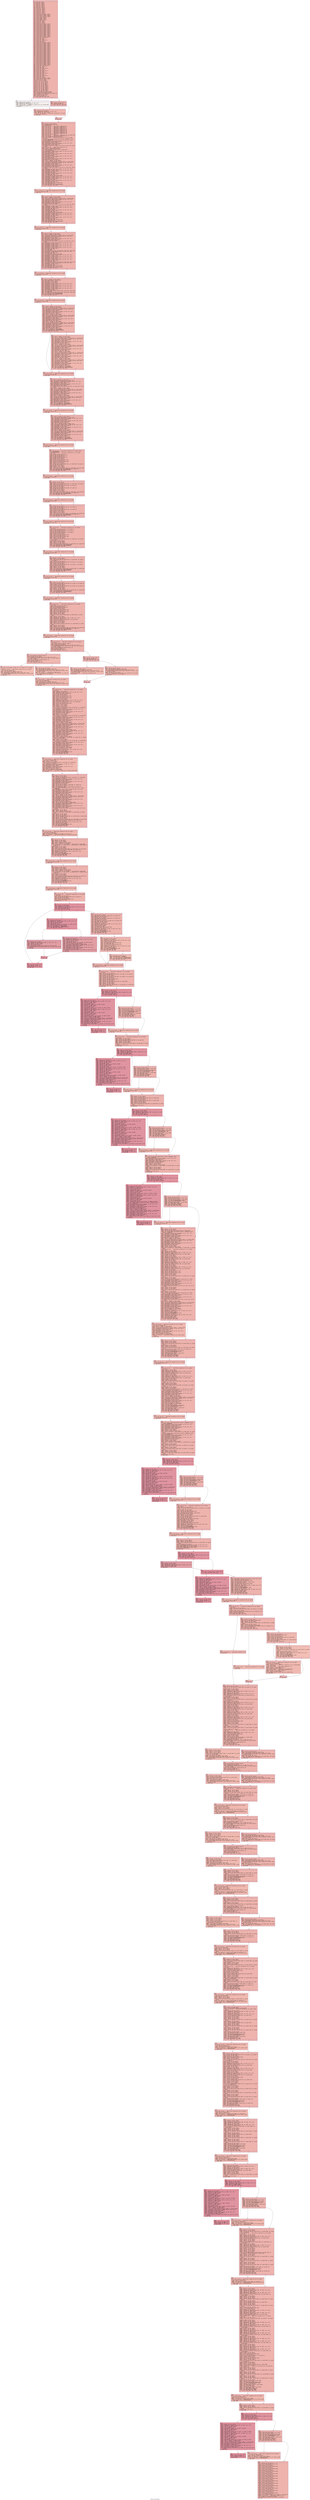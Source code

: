 digraph "CFG for 'main' function" {
	label="CFG for 'main' function";

	Node0x600000f6f2f0 [shape=record,color="#3d50c3ff", style=filled, fillcolor="#d6524470" fontname="Courier",label="{2:\l|  %3 = alloca i32, align 4\l  %4 = alloca ptr, align 8\l  %5 = alloca ptr, align 8\l  %6 = alloca ptr, align 8\l  %7 = alloca ptr, align 8\l  %8 = alloca ptr, align 8\l  %9 = alloca ptr, align 8\l  %10 = alloca ptr, align 8\l  %11 = alloca ptr, align 8\l  %12 = alloca ptr, align 8\l  %13 = alloca ptr, align 8\l  %14 = alloca ptr, align 8\l  %15 = alloca ptr, align 8\l  %16 = alloca ptr, align 8\l  %17 = alloca ptr, align 8\l  %18 = alloca %struct.complex, align 8\l  %19 = alloca %struct.complex, align 8\l  %20 = alloca %struct.complex, align 8\l  %21 = alloca %struct.complex, align 8\l  %22 = alloca double, align 8\l  %23 = alloca double, align 8\l  %24 = alloca double, align 8\l  %25 = alloca double, align 8\l  %26 = alloca i32, align 4\l  %27 = alloca i32, align 4\l  %28 = alloca ptr, align 8\l  %29 = alloca ptr, align 8\l  %30 = alloca %struct.complex, align 8\l  %31 = alloca %struct.complex, align 8\l  %32 = alloca %struct.complex, align 8\l  %33 = alloca %struct.complex, align 8\l  %34 = alloca %struct.complex, align 8\l  %35 = alloca %struct.complex, align 8\l  %36 = alloca %struct.complex, align 8\l  %37 = alloca %struct.complex, align 8\l  %38 = alloca %struct.complex, align 8\l  %39 = alloca %struct.complex, align 8\l  %40 = alloca %struct.complex, align 8\l  %41 = alloca %struct.complex, align 8\l  %42 = alloca %struct.complex, align 8\l  %43 = alloca %struct.complex, align 8\l  %44 = alloca %struct.complex, align 8\l  %45 = alloca %struct.complex, align 8\l  %46 = alloca %struct.complex, align 8\l  %47 = alloca [48 x i32], align 4\l  %48 = alloca i32, align 4\l  %49 = alloca i32, align 4\l  %50 = alloca [48 x i32], align 4\l  %51 = alloca i32, align 4\l  %52 = alloca i32, align 4\l  %53 = alloca %struct.complex, align 8\l  %54 = alloca %struct.complex, align 8\l  %55 = alloca %struct.complex, align 8\l  %56 = alloca %struct.complex, align 8\l  %57 = alloca %struct.complex, align 8\l  %58 = alloca %struct.complex, align 8\l  %59 = alloca %struct.complex, align 8\l  %60 = alloca %struct.complex, align 8\l  %61 = alloca %struct.complex, align 8\l  %62 = alloca %struct.complex, align 8\l  %63 = alloca %struct.complex, align 8\l  %64 = alloca %struct.complex, align 8\l  %65 = alloca %struct.complex, align 8\l  %66 = alloca %struct.complex, align 8\l  %67 = alloca %struct.complex, align 8\l  %68 = alloca %struct.complex, align 8\l  %69 = alloca %struct.complex, align 8\l  %70 = alloca %struct.complex, align 8\l  %71 = alloca %struct.complex, align 8\l  %72 = alloca %struct.complex, align 8\l  %73 = alloca %struct.complex, align 8\l  %74 = alloca %struct.complex, align 8\l  %75 = alloca %struct.complex, align 8\l  %76 = alloca %struct.complex, align 8\l  %77 = alloca %struct.complex, align 8\l  %78 = alloca %struct.complex, align 8\l  %79 = alloca %struct.complex, align 8\l  %80 = alloca %struct.complex, align 8\l  %81 = alloca %struct.complex, align 8\l  %82 = alloca [48 x i32], align 4\l  %83 = alloca i32, align 4\l  %84 = alloca i32, align 4\l  %85 = alloca [48 x i32], align 4\l  %86 = alloca i32, align 4\l  %87 = alloca i32, align 4\l  %88 = alloca [48 x i32], align 4\l  %89 = alloca i32, align 4\l  %90 = alloca i32, align 4\l  %91 = alloca [48 x i32], align 4\l  %92 = alloca i32, align 4\l  %93 = alloca i32, align 4\l  %94 = alloca [48 x i32], align 4\l  %95 = alloca i32, align 4\l  %96 = alloca i32, align 4\l  %97 = alloca %struct.complex, align 8\l  %98 = alloca %struct.complex, align 8\l  store i32 %0, ptr %3, align 4\l  store ptr %1, ptr %4, align 8\l  store ptr null, ptr %5, align 8\l  store ptr null, ptr %6, align 8\l  store ptr null, ptr %7, align 8\l  store ptr null, ptr %8, align 8\l  store ptr null, ptr %9, align 8\l  store ptr null, ptr %10, align 8\l  store ptr null, ptr %11, align 8\l  store ptr null, ptr %12, align 8\l  store ptr null, ptr %13, align 8\l  store ptr null, ptr %14, align 8\l  store ptr null, ptr %15, align 8\l  store ptr null, ptr %16, align 8\l  store ptr null, ptr %17, align 8\l  %99 = call i32 @mem_info_on(i32 noundef 1)\l  %100 = load ptr, ptr @__stdoutp, align 8\l  call void @setbuf(ptr noundef %100, ptr noundef null)\l  store i32 1111, ptr %27, align 4\l  %101 = load i32, ptr %3, align 4\l  %102 = icmp sgt i32 %101, 2\l  br i1 %102, label %103, label %108\l|{<s0>T|<s1>F}}"];
	Node0x600000f6f2f0:s0 -> Node0x600000f6f340[tooltip="2 -> 103\nProbability 0.00%" ];
	Node0x600000f6f2f0:s1 -> Node0x600000f6f390[tooltip="2 -> 108\nProbability 100.00%" ];
	Node0x600000f6f340 [shape=record,color="#3d50c3ff", style=filled, fillcolor="#e5d8d170" fontname="Courier",label="{103:\l|  %104 = load ptr, ptr %4, align 8\l  %105 = getelementptr inbounds ptr, ptr %104, i64 0\l  %106 = load ptr, ptr %105, align 8\l  %107 = call i32 (ptr, ...) @printf(ptr noundef @.str.3, ptr noundef %106)\l  call void @exit(i32 noundef 0) #7\l  unreachable\l}"];
	Node0x600000f6f390 [shape=record,color="#3d50c3ff", style=filled, fillcolor="#d6524470" fontname="Courier",label="{108:\l|  %109 = load i32, ptr %3, align 4\l  %110 = icmp eq i32 %109, 2\l  br i1 %110, label %111, label %116\l|{<s0>T|<s1>F}}"];
	Node0x600000f6f390:s0 -> Node0x600000f6f3e0[tooltip="108 -> 111\nProbability 50.00%" ];
	Node0x600000f6f390:s1 -> Node0x600000f6f430[tooltip="108 -> 116\nProbability 50.00%" ];
	Node0x600000f6f3e0 [shape=record,color="#3d50c3ff", style=filled, fillcolor="#dc5d4a70" fontname="Courier",label="{111:\l|  %112 = load ptr, ptr %4, align 8\l  %113 = getelementptr inbounds ptr, ptr %112, i64 1\l  %114 = load ptr, ptr %113, align 8\l  %115 = call i32 (ptr, ptr, ...) @sscanf(ptr noundef %114, ptr noundef\l... @.str.4, ptr noundef %27)\l  br label %116\l}"];
	Node0x600000f6f3e0 -> Node0x600000f6f430[tooltip="111 -> 116\nProbability 100.00%" ];
	Node0x600000f6f430 [shape=record,color="#3d50c3ff", style=filled, fillcolor="#d6524470" fontname="Courier",label="{116:\l|  br label %117\l}"];
	Node0x600000f6f430 -> Node0x600000f6f480[tooltip="116 -> 117\nProbability 100.00%" ];
	Node0x600000f6f480 [shape=record,color="#3d50c3ff", style=filled, fillcolor="#d6524470" fontname="Courier",label="{117:\l|  %118 = load i32, ptr %27, align 4\l  call void @smrand(i32 noundef %118)\l  call void @m_version()\l  %119 = call i32 (ptr, ...) @printf(ptr noundef @.str.5)\l  %120 = call i32 (ptr, ...) @printf(ptr noundef @.str.6)\l  %121 = call i32 (ptr, ...) @printf(ptr noundef @.str.7)\l  %122 = call i32 (ptr, ...) @printf(ptr noundef @.str.8)\l  %123 = call i32 (ptr, ...) @printf(ptr noundef @.str.9)\l  %124 = call i32 (ptr, ...) @printf(ptr noundef @.str.10)\l  %125 = call i32 (ptr, ...) @printf(ptr noundef @.str.11)\l  %126 = call i32 (ptr, ...) @printf(ptr noundef @.str.12)\l  %127 = call i32 (ptr, ...) @printf(ptr noundef @.str.13)\l  %128 = call i32 (ptr, ...) @printf(ptr noundef @.str.14)\l  %129 = load i32, ptr %27, align 4\l  %130 = call i32 (ptr, ...) @printf(ptr noundef @.str.15, i32 noundef %129)\l  %131 = call i32 (ptr, ...) @printf(ptr noundef @.str.16)\l  %132 = call i32 @mem_stat_mark(i32 noundef 1)\l  %133 = call i32 (ptr, ...) @printf(ptr noundef @.str.17, ptr noundef\l... @.str.18)\l  %134 = call %struct.complex @zmake(double noundef 1.000000e+00, double\l... noundef 0.000000e+00)\l  %135 = getelementptr inbounds %struct.complex, ptr %30, i32 0, i32 0\l  %136 = extractvalue %struct.complex %134, 0\l  store double %136, ptr %135, align 8\l  %137 = getelementptr inbounds %struct.complex, ptr %30, i32 0, i32 1\l  %138 = extractvalue %struct.complex %134, 1\l  store double %138, ptr %137, align 8\l  call void @llvm.memcpy.p0.p0.i64(ptr align 8 %18, ptr align 8 %30, i64 16,\l... i1 false)\l  %139 = call i32 (ptr, ...) @printf(ptr noundef @.str.19)\l  %140 = load ptr, ptr @__stdoutp, align 8\l  %141 = load [2 x double], ptr %18, align 8\l  call void @z_foutput(ptr noundef %140, [2 x double] %141)\l  %142 = call double @mrand()\l  %143 = getelementptr inbounds %struct.complex, ptr %19, i32 0, i32 0\l  store double %142, ptr %143, align 8\l  %144 = call double @mrand()\l  %145 = getelementptr inbounds %struct.complex, ptr %19, i32 0, i32 1\l  store double %144, ptr %145, align 8\l  %146 = call double @mrand()\l  %147 = getelementptr inbounds %struct.complex, ptr %20, i32 0, i32 0\l  store double %146, ptr %147, align 8\l  %148 = call double @mrand()\l  %149 = getelementptr inbounds %struct.complex, ptr %20, i32 0, i32 1\l  store double %148, ptr %149, align 8\l  %150 = load [2 x double], ptr %19, align 8\l  %151 = load [2 x double], ptr %20, align 8\l  %152 = call %struct.complex @zadd([2 x double] %150, [2 x double] %151)\l  %153 = getelementptr inbounds %struct.complex, ptr %31, i32 0, i32 0\l  %154 = extractvalue %struct.complex %152, 0\l  store double %154, ptr %153, align 8\l  %155 = getelementptr inbounds %struct.complex, ptr %31, i32 0, i32 1\l  %156 = extractvalue %struct.complex %152, 1\l  store double %156, ptr %155, align 8\l  call void @llvm.memcpy.p0.p0.i64(ptr align 8 %21, ptr align 8 %31, i64 16,\l... i1 false)\l  %157 = getelementptr inbounds %struct.complex, ptr %19, i32 0, i32 0\l  %158 = load double, ptr %157, align 8\l  %159 = getelementptr inbounds %struct.complex, ptr %20, i32 0, i32 0\l  %160 = load double, ptr %159, align 8\l  %161 = fadd double %158, %160\l  %162 = getelementptr inbounds %struct.complex, ptr %21, i32 0, i32 0\l  %163 = load double, ptr %162, align 8\l  %164 = fsub double %161, %163\l  %165 = call double @llvm.fabs.f64(double %164)\l  %166 = getelementptr inbounds %struct.complex, ptr %19, i32 0, i32 1\l  %167 = load double, ptr %166, align 8\l  %168 = getelementptr inbounds %struct.complex, ptr %20, i32 0, i32 1\l  %169 = load double, ptr %168, align 8\l  %170 = fadd double %167, %169\l  %171 = getelementptr inbounds %struct.complex, ptr %21, i32 0, i32 1\l  %172 = load double, ptr %171, align 8\l  %173 = fsub double %170, %172\l  %174 = call double @llvm.fabs.f64(double %173)\l  %175 = fadd double %165, %174\l  %176 = fcmp ogt double %175, 0x3CE4000000000000\l  br i1 %176, label %177, label %179\l|{<s0>T|<s1>F}}"];
	Node0x600000f6f480:s0 -> Node0x600000f6f4d0[tooltip="117 -> 177\nProbability 50.00%" ];
	Node0x600000f6f480:s1 -> Node0x600000f6f520[tooltip="117 -> 179\nProbability 50.00%" ];
	Node0x600000f6f4d0 [shape=record,color="#3d50c3ff", style=filled, fillcolor="#dc5d4a70" fontname="Courier",label="{177:\l|  %178 = call i32 (ptr, ...) @printf(ptr noundef @.str.20, ptr noundef\l... @.str.21, i32 noundef 150)\l  br label %179\l}"];
	Node0x600000f6f4d0 -> Node0x600000f6f520[tooltip="177 -> 179\nProbability 100.00%" ];
	Node0x600000f6f520 [shape=record,color="#3d50c3ff", style=filled, fillcolor="#d6524470" fontname="Courier",label="{179:\l|  %180 = load [2 x double], ptr %19, align 8\l  %181 = load [2 x double], ptr %20, align 8\l  %182 = call %struct.complex @zsub([2 x double] %180, [2 x double] %181)\l  %183 = getelementptr inbounds %struct.complex, ptr %32, i32 0, i32 0\l  %184 = extractvalue %struct.complex %182, 0\l  store double %184, ptr %183, align 8\l  %185 = getelementptr inbounds %struct.complex, ptr %32, i32 0, i32 1\l  %186 = extractvalue %struct.complex %182, 1\l  store double %186, ptr %185, align 8\l  call void @llvm.memcpy.p0.p0.i64(ptr align 8 %21, ptr align 8 %32, i64 16,\l... i1 false)\l  %187 = getelementptr inbounds %struct.complex, ptr %19, i32 0, i32 0\l  %188 = load double, ptr %187, align 8\l  %189 = getelementptr inbounds %struct.complex, ptr %20, i32 0, i32 0\l  %190 = load double, ptr %189, align 8\l  %191 = fsub double %188, %190\l  %192 = getelementptr inbounds %struct.complex, ptr %21, i32 0, i32 0\l  %193 = load double, ptr %192, align 8\l  %194 = fsub double %191, %193\l  %195 = call double @llvm.fabs.f64(double %194)\l  %196 = getelementptr inbounds %struct.complex, ptr %19, i32 0, i32 1\l  %197 = load double, ptr %196, align 8\l  %198 = getelementptr inbounds %struct.complex, ptr %20, i32 0, i32 1\l  %199 = load double, ptr %198, align 8\l  %200 = fsub double %197, %199\l  %201 = getelementptr inbounds %struct.complex, ptr %21, i32 0, i32 1\l  %202 = load double, ptr %201, align 8\l  %203 = fsub double %200, %202\l  %204 = call double @llvm.fabs.f64(double %203)\l  %205 = fadd double %195, %204\l  %206 = fcmp ogt double %205, 0x3CE4000000000000\l  br i1 %206, label %207, label %209\l|{<s0>T|<s1>F}}"];
	Node0x600000f6f520:s0 -> Node0x600000f6f570[tooltip="179 -> 207\nProbability 50.00%" ];
	Node0x600000f6f520:s1 -> Node0x600000f6f5c0[tooltip="179 -> 209\nProbability 50.00%" ];
	Node0x600000f6f570 [shape=record,color="#3d50c3ff", style=filled, fillcolor="#dc5d4a70" fontname="Courier",label="{207:\l|  %208 = call i32 (ptr, ...) @printf(ptr noundef @.str.20, ptr noundef\l... @.str.21, i32 noundef 153)\l  br label %209\l}"];
	Node0x600000f6f570 -> Node0x600000f6f5c0[tooltip="207 -> 209\nProbability 100.00%" ];
	Node0x600000f6f5c0 [shape=record,color="#3d50c3ff", style=filled, fillcolor="#d6524470" fontname="Courier",label="{209:\l|  %210 = load [2 x double], ptr %19, align 8\l  %211 = load [2 x double], ptr %20, align 8\l  %212 = call %struct.complex @zmlt([2 x double] %210, [2 x double] %211)\l  %213 = getelementptr inbounds %struct.complex, ptr %33, i32 0, i32 0\l  %214 = extractvalue %struct.complex %212, 0\l  store double %214, ptr %213, align 8\l  %215 = getelementptr inbounds %struct.complex, ptr %33, i32 0, i32 1\l  %216 = extractvalue %struct.complex %212, 1\l  store double %216, ptr %215, align 8\l  call void @llvm.memcpy.p0.p0.i64(ptr align 8 %21, ptr align 8 %33, i64 16,\l... i1 false)\l  %217 = getelementptr inbounds %struct.complex, ptr %19, i32 0, i32 0\l  %218 = load double, ptr %217, align 8\l  %219 = getelementptr inbounds %struct.complex, ptr %20, i32 0, i32 0\l  %220 = load double, ptr %219, align 8\l  %221 = getelementptr inbounds %struct.complex, ptr %19, i32 0, i32 1\l  %222 = load double, ptr %221, align 8\l  %223 = getelementptr inbounds %struct.complex, ptr %20, i32 0, i32 1\l  %224 = load double, ptr %223, align 8\l  %225 = fmul double %222, %224\l  %226 = fneg double %225\l  %227 = call double @llvm.fmuladd.f64(double %218, double %220, double %226)\l  %228 = getelementptr inbounds %struct.complex, ptr %21, i32 0, i32 0\l  %229 = load double, ptr %228, align 8\l  %230 = fsub double %227, %229\l  %231 = call double @llvm.fabs.f64(double %230)\l  %232 = getelementptr inbounds %struct.complex, ptr %19, i32 0, i32 1\l  %233 = load double, ptr %232, align 8\l  %234 = getelementptr inbounds %struct.complex, ptr %20, i32 0, i32 0\l  %235 = load double, ptr %234, align 8\l  %236 = getelementptr inbounds %struct.complex, ptr %19, i32 0, i32 0\l  %237 = load double, ptr %236, align 8\l  %238 = getelementptr inbounds %struct.complex, ptr %20, i32 0, i32 1\l  %239 = load double, ptr %238, align 8\l  %240 = fmul double %237, %239\l  %241 = call double @llvm.fmuladd.f64(double %233, double %235, double %240)\l  %242 = getelementptr inbounds %struct.complex, ptr %21, i32 0, i32 1\l  %243 = load double, ptr %242, align 8\l  %244 = fsub double %241, %243\l  %245 = call double @llvm.fabs.f64(double %244)\l  %246 = fadd double %231, %245\l  %247 = fcmp ogt double %246, 0x3CE4000000000000\l  br i1 %247, label %248, label %250\l|{<s0>T|<s1>F}}"];
	Node0x600000f6f5c0:s0 -> Node0x600000f6f610[tooltip="209 -> 248\nProbability 50.00%" ];
	Node0x600000f6f5c0:s1 -> Node0x600000f6f660[tooltip="209 -> 250\nProbability 50.00%" ];
	Node0x600000f6f610 [shape=record,color="#3d50c3ff", style=filled, fillcolor="#dc5d4a70" fontname="Courier",label="{248:\l|  %249 = call i32 (ptr, ...) @printf(ptr noundef @.str.20, ptr noundef\l... @.str.22, i32 noundef 157)\l  br label %250\l}"];
	Node0x600000f6f610 -> Node0x600000f6f660[tooltip="248 -> 250\nProbability 100.00%" ];
	Node0x600000f6f660 [shape=record,color="#3d50c3ff", style=filled, fillcolor="#d6524470" fontname="Courier",label="{250:\l|  %251 = load [2 x double], ptr %19, align 8\l  %252 = call double @zabs([2 x double] %251)\l  store double %252, ptr %23, align 8\l  %253 = load double, ptr %23, align 8\l  %254 = load double, ptr %23, align 8\l  %255 = getelementptr inbounds %struct.complex, ptr %19, i32 0, i32 0\l  %256 = load double, ptr %255, align 8\l  %257 = getelementptr inbounds %struct.complex, ptr %19, i32 0, i32 0\l  %258 = load double, ptr %257, align 8\l  %259 = getelementptr inbounds %struct.complex, ptr %19, i32 0, i32 1\l  %260 = load double, ptr %259, align 8\l  %261 = getelementptr inbounds %struct.complex, ptr %19, i32 0, i32 1\l  %262 = load double, ptr %261, align 8\l  %263 = fmul double %260, %262\l  %264 = call double @llvm.fmuladd.f64(double %256, double %258, double %263)\l  %265 = fneg double %264\l  %266 = call double @llvm.fmuladd.f64(double %253, double %254, double %265)\l  %267 = call double @llvm.fabs.f64(double %266)\l  %268 = fcmp ogt double %267, 0x3CE4000000000000\l  br i1 %268, label %269, label %271\l|{<s0>T|<s1>F}}"];
	Node0x600000f6f660:s0 -> Node0x600000f6f6b0[tooltip="250 -> 269\nProbability 50.00%" ];
	Node0x600000f6f660:s1 -> Node0x600000f6f700[tooltip="250 -> 271\nProbability 50.00%" ];
	Node0x600000f6f6b0 [shape=record,color="#3d50c3ff", style=filled, fillcolor="#dc5d4a70" fontname="Courier",label="{269:\l|  %270 = call i32 (ptr, ...) @printf(ptr noundef @.str.20, ptr noundef\l... @.str.23, i32 noundef 160)\l  br label %271\l}"];
	Node0x600000f6f6b0 -> Node0x600000f6f700[tooltip="269 -> 271\nProbability 100.00%" ];
	Node0x600000f6f700 [shape=record,color="#3d50c3ff", style=filled, fillcolor="#d6524470" fontname="Courier",label="{271:\l|  %272 = load [2 x double], ptr %19, align 8\l  %273 = load [2 x double], ptr %20, align 8\l  %274 = call %struct.complex @zdiv([2 x double] %272, [2 x double] %273)\l  %275 = getelementptr inbounds %struct.complex, ptr %36, i32 0, i32 0\l  %276 = extractvalue %struct.complex %274, 0\l  store double %276, ptr %275, align 8\l  %277 = getelementptr inbounds %struct.complex, ptr %36, i32 0, i32 1\l  %278 = extractvalue %struct.complex %274, 1\l  store double %278, ptr %277, align 8\l  %279 = load [2 x double], ptr %20, align 8\l  %280 = load [2 x double], ptr %36, align 8\l  %281 = call %struct.complex @zmlt([2 x double] %279, [2 x double] %280)\l  %282 = getelementptr inbounds %struct.complex, ptr %35, i32 0, i32 0\l  %283 = extractvalue %struct.complex %281, 0\l  store double %283, ptr %282, align 8\l  %284 = getelementptr inbounds %struct.complex, ptr %35, i32 0, i32 1\l  %285 = extractvalue %struct.complex %281, 1\l  store double %285, ptr %284, align 8\l  %286 = load [2 x double], ptr %19, align 8\l  %287 = load [2 x double], ptr %35, align 8\l  %288 = call %struct.complex @zsub([2 x double] %286, [2 x double] %287)\l  %289 = getelementptr inbounds %struct.complex, ptr %34, i32 0, i32 0\l  %290 = extractvalue %struct.complex %288, 0\l  store double %290, ptr %289, align 8\l  %291 = getelementptr inbounds %struct.complex, ptr %34, i32 0, i32 1\l  %292 = extractvalue %struct.complex %288, 1\l  store double %292, ptr %291, align 8\l  %293 = load [2 x double], ptr %34, align 8\l  %294 = call double @zabs([2 x double] %293)\l  %295 = fcmp ogt double %294, 0x3CE4000000000000\l  br i1 %295, label %328, label %296\l|{<s0>T|<s1>F}}"];
	Node0x600000f6f700:s0 -> Node0x600000f6f7a0[tooltip="271 -> 328\nProbability 50.00%" ];
	Node0x600000f6f700:s1 -> Node0x600000f6f750[tooltip="271 -> 296\nProbability 50.00%" ];
	Node0x600000f6f750 [shape=record,color="#3d50c3ff", style=filled, fillcolor="#dc5d4a70" fontname="Courier",label="{296:\l|  %297 = load [2 x double], ptr %19, align 8\l  %298 = load [2 x double], ptr %20, align 8\l  %299 = call %struct.complex @zdiv([2 x double] %297, [2 x double] %298)\l  %300 = getelementptr inbounds %struct.complex, ptr %40, i32 0, i32 0\l  %301 = extractvalue %struct.complex %299, 0\l  store double %301, ptr %300, align 8\l  %302 = getelementptr inbounds %struct.complex, ptr %40, i32 0, i32 1\l  %303 = extractvalue %struct.complex %299, 1\l  store double %303, ptr %302, align 8\l  %304 = load [2 x double], ptr %20, align 8\l  %305 = load [2 x double], ptr %40, align 8\l  %306 = call %struct.complex @zmlt([2 x double] %304, [2 x double] %305)\l  %307 = getelementptr inbounds %struct.complex, ptr %39, i32 0, i32 0\l  %308 = extractvalue %struct.complex %306, 0\l  store double %308, ptr %307, align 8\l  %309 = getelementptr inbounds %struct.complex, ptr %39, i32 0, i32 1\l  %310 = extractvalue %struct.complex %306, 1\l  store double %310, ptr %309, align 8\l  %311 = load [2 x double], ptr %19, align 8\l  %312 = load [2 x double], ptr %39, align 8\l  %313 = call %struct.complex @zdiv([2 x double] %311, [2 x double] %312)\l  %314 = getelementptr inbounds %struct.complex, ptr %38, i32 0, i32 0\l  %315 = extractvalue %struct.complex %313, 0\l  store double %315, ptr %314, align 8\l  %316 = getelementptr inbounds %struct.complex, ptr %38, i32 0, i32 1\l  %317 = extractvalue %struct.complex %313, 1\l  store double %317, ptr %316, align 8\l  %318 = load [2 x double], ptr %18, align 8\l  %319 = load [2 x double], ptr %38, align 8\l  %320 = call %struct.complex @zsub([2 x double] %318, [2 x double] %319)\l  %321 = getelementptr inbounds %struct.complex, ptr %37, i32 0, i32 0\l  %322 = extractvalue %struct.complex %320, 0\l  store double %322, ptr %321, align 8\l  %323 = getelementptr inbounds %struct.complex, ptr %37, i32 0, i32 1\l  %324 = extractvalue %struct.complex %320, 1\l  store double %324, ptr %323, align 8\l  %325 = load [2 x double], ptr %37, align 8\l  %326 = call double @zabs([2 x double] %325)\l  %327 = fcmp ogt double %326, 0x3CE4000000000000\l  br i1 %327, label %328, label %330\l|{<s0>T|<s1>F}}"];
	Node0x600000f6f750:s0 -> Node0x600000f6f7a0[tooltip="296 -> 328\nProbability 50.00%" ];
	Node0x600000f6f750:s1 -> Node0x600000f6f7f0[tooltip="296 -> 330\nProbability 50.00%" ];
	Node0x600000f6f7a0 [shape=record,color="#3d50c3ff", style=filled, fillcolor="#d8564670" fontname="Courier",label="{328:\l|  %329 = call i32 (ptr, ...) @printf(ptr noundef @.str.20, ptr noundef\l... @.str.24, i32 noundef 163)\l  br label %330\l}"];
	Node0x600000f6f7a0 -> Node0x600000f6f7f0[tooltip="328 -> 330\nProbability 100.00%" ];
	Node0x600000f6f7f0 [shape=record,color="#3d50c3ff", style=filled, fillcolor="#d6524470" fontname="Courier",label="{330:\l|  %331 = load [2 x double], ptr %19, align 8\l  %332 = call %struct.complex @zsqrt([2 x double] %331)\l  %333 = getelementptr inbounds %struct.complex, ptr %41, i32 0, i32 0\l  %334 = extractvalue %struct.complex %332, 0\l  store double %334, ptr %333, align 8\l  %335 = getelementptr inbounds %struct.complex, ptr %41, i32 0, i32 1\l  %336 = extractvalue %struct.complex %332, 1\l  store double %336, ptr %335, align 8\l  call void @llvm.memcpy.p0.p0.i64(ptr align 8 %21, ptr align 8 %41, i64 16,\l... i1 false)\l  %337 = load [2 x double], ptr %21, align 8\l  %338 = load [2 x double], ptr %21, align 8\l  %339 = call %struct.complex @zmlt([2 x double] %337, [2 x double] %338)\l  %340 = getelementptr inbounds %struct.complex, ptr %43, i32 0, i32 0\l  %341 = extractvalue %struct.complex %339, 0\l  store double %341, ptr %340, align 8\l  %342 = getelementptr inbounds %struct.complex, ptr %43, i32 0, i32 1\l  %343 = extractvalue %struct.complex %339, 1\l  store double %343, ptr %342, align 8\l  %344 = load [2 x double], ptr %19, align 8\l  %345 = load [2 x double], ptr %43, align 8\l  %346 = call %struct.complex @zsub([2 x double] %344, [2 x double] %345)\l  %347 = getelementptr inbounds %struct.complex, ptr %42, i32 0, i32 0\l  %348 = extractvalue %struct.complex %346, 0\l  store double %348, ptr %347, align 8\l  %349 = getelementptr inbounds %struct.complex, ptr %42, i32 0, i32 1\l  %350 = extractvalue %struct.complex %346, 1\l  store double %350, ptr %349, align 8\l  %351 = load [2 x double], ptr %42, align 8\l  %352 = call double @zabs([2 x double] %351)\l  %353 = fcmp ogt double %352, 0x3CE4000000000000\l  br i1 %353, label %354, label %356\l|{<s0>T|<s1>F}}"];
	Node0x600000f6f7f0:s0 -> Node0x600000f6f840[tooltip="330 -> 354\nProbability 50.00%" ];
	Node0x600000f6f7f0:s1 -> Node0x600000f6f890[tooltip="330 -> 356\nProbability 50.00%" ];
	Node0x600000f6f840 [shape=record,color="#3d50c3ff", style=filled, fillcolor="#dc5d4a70" fontname="Courier",label="{354:\l|  %355 = call i32 (ptr, ...) @printf(ptr noundef @.str.20, ptr noundef\l... @.str.25, i32 noundef 167)\l  br label %356\l}"];
	Node0x600000f6f840 -> Node0x600000f6f890[tooltip="354 -> 356\nProbability 100.00%" ];
	Node0x600000f6f890 [shape=record,color="#3d50c3ff", style=filled, fillcolor="#d6524470" fontname="Courier",label="{356:\l|  %357 = load [2 x double], ptr %19, align 8\l  %358 = call %struct.complex @zexp([2 x double] %357)\l  %359 = getelementptr inbounds %struct.complex, ptr %46, i32 0, i32 0\l  %360 = extractvalue %struct.complex %358, 0\l  store double %360, ptr %359, align 8\l  %361 = getelementptr inbounds %struct.complex, ptr %46, i32 0, i32 1\l  %362 = extractvalue %struct.complex %358, 1\l  store double %362, ptr %361, align 8\l  %363 = load [2 x double], ptr %46, align 8\l  %364 = call %struct.complex @zlog([2 x double] %363)\l  %365 = getelementptr inbounds %struct.complex, ptr %45, i32 0, i32 0\l  %366 = extractvalue %struct.complex %364, 0\l  store double %366, ptr %365, align 8\l  %367 = getelementptr inbounds %struct.complex, ptr %45, i32 0, i32 1\l  %368 = extractvalue %struct.complex %364, 1\l  store double %368, ptr %367, align 8\l  %369 = load [2 x double], ptr %19, align 8\l  %370 = load [2 x double], ptr %45, align 8\l  %371 = call %struct.complex @zsub([2 x double] %369, [2 x double] %370)\l  %372 = getelementptr inbounds %struct.complex, ptr %44, i32 0, i32 0\l  %373 = extractvalue %struct.complex %371, 0\l  store double %373, ptr %372, align 8\l  %374 = getelementptr inbounds %struct.complex, ptr %44, i32 0, i32 1\l  %375 = extractvalue %struct.complex %371, 1\l  store double %375, ptr %374, align 8\l  %376 = load [2 x double], ptr %44, align 8\l  %377 = call double @zabs([2 x double] %376)\l  %378 = fcmp ogt double %377, 0x3CE4000000000000\l  br i1 %378, label %379, label %381\l|{<s0>T|<s1>F}}"];
	Node0x600000f6f890:s0 -> Node0x600000f6f8e0[tooltip="356 -> 379\nProbability 50.00%" ];
	Node0x600000f6f890:s1 -> Node0x600000f6f930[tooltip="356 -> 381\nProbability 50.00%" ];
	Node0x600000f6f8e0 [shape=record,color="#3d50c3ff", style=filled, fillcolor="#dc5d4a70" fontname="Courier",label="{379:\l|  %380 = call i32 (ptr, ...) @printf(ptr noundef @.str.20, ptr noundef\l... @.str.26, i32 noundef 169)\l  br label %381\l}"];
	Node0x600000f6f8e0 -> Node0x600000f6f930[tooltip="379 -> 381\nProbability 100.00%" ];
	Node0x600000f6f930 [shape=record,color="#3d50c3ff", style=filled, fillcolor="#d6524470" fontname="Courier",label="{381:\l|  %382 = call i32 (ptr, ...) @printf(ptr noundef @.str.27, double noundef\l... 0x3CB0000000000000)\l  %383 = call i32 (ptr, ...) @printf(ptr noundef @.str.17, ptr noundef\l... @.str.28)\l  %384 = call ptr @zv_get(i32 noundef 12)\l  store ptr %384, ptr %5, align 8\l  %385 = call ptr @zv_get(i32 noundef 15)\l  store ptr %385, ptr %6, align 8\l  %386 = call ptr @zv_get(i32 noundef 12)\l  store ptr %386, ptr %7, align 8\l  %387 = load ptr, ptr %5, align 8\l  %388 = call ptr @zv_rand(ptr noundef %387)\l  %389 = load ptr, ptr %6, align 8\l  %390 = call ptr @zv_rand(ptr noundef %389)\l  %391 = load ptr, ptr %5, align 8\l  %392 = load ptr, ptr %7, align 8\l  %393 = call ptr @_zv_copy(ptr noundef %391, ptr noundef %392, i32 noundef 0)\l  store ptr %393, ptr %7, align 8\l  %394 = load ptr, ptr %5, align 8\l  %395 = load ptr, ptr %7, align 8\l  %396 = load ptr, ptr %7, align 8\l  %397 = call ptr @zv_sub(ptr noundef %394, ptr noundef %395, ptr noundef %396)\l  %398 = call double @_zv_norm2(ptr noundef %397, ptr noundef null)\l  %399 = fcmp oge double %398, 0x3CB0000000000000\l  br i1 %399, label %400, label %402\l|{<s0>T|<s1>F}}"];
	Node0x600000f6f930:s0 -> Node0x600000f6f980[tooltip="381 -> 400\nProbability 50.00%" ];
	Node0x600000f6f930:s1 -> Node0x600000f6f9d0[tooltip="381 -> 402\nProbability 50.00%" ];
	Node0x600000f6f980 [shape=record,color="#3d50c3ff", style=filled, fillcolor="#dc5d4a70" fontname="Courier",label="{400:\l|  %401 = call i32 (ptr, ...) @printf(ptr noundef @.str.20, ptr noundef\l... @.str.29, i32 noundef 183)\l  br label %402\l}"];
	Node0x600000f6f980 -> Node0x600000f6f9d0[tooltip="400 -> 402\nProbability 100.00%" ];
	Node0x600000f6f9d0 [shape=record,color="#3d50c3ff", style=filled, fillcolor="#d6524470" fontname="Courier",label="{402:\l|  %403 = load ptr, ptr %5, align 8\l  %404 = load ptr, ptr %6, align 8\l  %405 = call ptr @_zv_copy(ptr noundef %403, ptr noundef %404, i32 noundef 0)\l  %406 = load ptr, ptr %5, align 8\l  %407 = call ptr @zv_resize(ptr noundef %406, i32 noundef 10)\l  store ptr %407, ptr %5, align 8\l  %408 = load ptr, ptr %6, align 8\l  %409 = call ptr @zv_resize(ptr noundef %408, i32 noundef 10)\l  store ptr %409, ptr %6, align 8\l  %410 = load ptr, ptr %5, align 8\l  %411 = load ptr, ptr %6, align 8\l  %412 = load ptr, ptr %7, align 8\l  %413 = call ptr @zv_sub(ptr noundef %410, ptr noundef %411, ptr noundef %412)\l  %414 = call double @_zv_norm2(ptr noundef %413, ptr noundef null)\l  %415 = fcmp oge double %414, 0x3CB0000000000000\l  br i1 %415, label %416, label %418\l|{<s0>T|<s1>F}}"];
	Node0x600000f6f9d0:s0 -> Node0x600000f6fa20[tooltip="402 -> 416\nProbability 50.00%" ];
	Node0x600000f6f9d0:s1 -> Node0x600000f6fa70[tooltip="402 -> 418\nProbability 50.00%" ];
	Node0x600000f6fa20 [shape=record,color="#3d50c3ff", style=filled, fillcolor="#dc5d4a70" fontname="Courier",label="{416:\l|  %417 = call i32 (ptr, ...) @printf(ptr noundef @.str.20, ptr noundef\l... @.str.30, i32 noundef 188)\l  br label %418\l}"];
	Node0x600000f6fa20 -> Node0x600000f6fa70[tooltip="416 -> 418\nProbability 100.00%" ];
	Node0x600000f6fa70 [shape=record,color="#3d50c3ff", style=filled, fillcolor="#d6524470" fontname="Courier",label="{418:\l|  %419 = load ptr, ptr %5, align 8\l  %420 = call ptr @zv_resize(ptr noundef %419, i32 noundef 15)\l  store ptr %420, ptr %5, align 8\l  %421 = load ptr, ptr %6, align 8\l  %422 = call ptr @zv_resize(ptr noundef %421, i32 noundef 15)\l  store ptr %422, ptr %6, align 8\l  %423 = load ptr, ptr %5, align 8\l  %424 = load ptr, ptr %6, align 8\l  %425 = load ptr, ptr %7, align 8\l  %426 = call ptr @zv_sub(ptr noundef %423, ptr noundef %424, ptr noundef %425)\l  %427 = call double @_zv_norm2(ptr noundef %426, ptr noundef null)\l  %428 = fcmp oge double %427, 0x3CB0000000000000\l  br i1 %428, label %429, label %431\l|{<s0>T|<s1>F}}"];
	Node0x600000f6fa70:s0 -> Node0x600000f6fac0[tooltip="418 -> 429\nProbability 50.00%" ];
	Node0x600000f6fa70:s1 -> Node0x600000f6fb10[tooltip="418 -> 431\nProbability 50.00%" ];
	Node0x600000f6fac0 [shape=record,color="#3d50c3ff", style=filled, fillcolor="#dc5d4a70" fontname="Courier",label="{429:\l|  %430 = call i32 (ptr, ...) @printf(ptr noundef @.str.20, ptr noundef\l... @.str.31, i32 noundef 192)\l  br label %431\l}"];
	Node0x600000f6fac0 -> Node0x600000f6fb10[tooltip="429 -> 431\nProbability 100.00%" ];
	Node0x600000f6fb10 [shape=record,color="#3d50c3ff", style=filled, fillcolor="#d6524470" fontname="Courier",label="{431:\l|  %432 = call i32 (ptr, ...) @printf(ptr noundef @.str.17, ptr noundef\l... @.str.32)\l  %433 = call ptr @zm_get(i32 noundef 8, i32 noundef 5)\l  store ptr %433, ptr %13, align 8\l  %434 = call ptr @zm_get(i32 noundef 3, i32 noundef 9)\l  store ptr %434, ptr %14, align 8\l  %435 = call ptr @zm_get(i32 noundef 8, i32 noundef 5)\l  store ptr %435, ptr %15, align 8\l  %436 = load ptr, ptr %13, align 8\l  %437 = call ptr @zm_rand(ptr noundef %436)\l  %438 = load ptr, ptr %14, align 8\l  %439 = call ptr @zm_rand(ptr noundef %438)\l  %440 = load ptr, ptr %13, align 8\l  %441 = load ptr, ptr %15, align 8\l  %442 = call ptr @_zm_copy(ptr noundef %440, ptr noundef %441, i32 noundef 0,\l... i32 noundef 0)\l  store ptr %442, ptr %15, align 8\l  %443 = load ptr, ptr %13, align 8\l  %444 = load ptr, ptr %15, align 8\l  %445 = load ptr, ptr %15, align 8\l  %446 = call ptr @zm_sub(ptr noundef %443, ptr noundef %444, ptr noundef %445)\l  %447 = call double @zm_norm_inf(ptr noundef %446)\l  %448 = fcmp oge double %447, 0x3CB0000000000000\l  br i1 %448, label %449, label %451\l|{<s0>T|<s1>F}}"];
	Node0x600000f6fb10:s0 -> Node0x600000f6fb60[tooltip="431 -> 449\nProbability 50.00%" ];
	Node0x600000f6fb10:s1 -> Node0x600000f6fbb0[tooltip="431 -> 451\nProbability 50.00%" ];
	Node0x600000f6fb60 [shape=record,color="#3d50c3ff", style=filled, fillcolor="#dc5d4a70" fontname="Courier",label="{449:\l|  %450 = call i32 (ptr, ...) @printf(ptr noundef @.str.20, ptr noundef\l... @.str.33, i32 noundef 203)\l  br label %451\l}"];
	Node0x600000f6fb60 -> Node0x600000f6fbb0[tooltip="449 -> 451\nProbability 100.00%" ];
	Node0x600000f6fbb0 [shape=record,color="#3d50c3ff", style=filled, fillcolor="#d6524470" fontname="Courier",label="{451:\l|  %452 = load ptr, ptr %13, align 8\l  %453 = load ptr, ptr %14, align 8\l  %454 = call ptr @_zm_copy(ptr noundef %452, ptr noundef %453, i32 noundef 0,\l... i32 noundef 0)\l  %455 = load ptr, ptr %13, align 8\l  %456 = call ptr @zm_resize(ptr noundef %455, i32 noundef 3, i32 noundef 5)\l  store ptr %456, ptr %13, align 8\l  %457 = load ptr, ptr %14, align 8\l  %458 = call ptr @zm_resize(ptr noundef %457, i32 noundef 3, i32 noundef 5)\l  store ptr %458, ptr %14, align 8\l  %459 = load ptr, ptr %13, align 8\l  %460 = load ptr, ptr %14, align 8\l  %461 = load ptr, ptr %15, align 8\l  %462 = call ptr @zm_sub(ptr noundef %459, ptr noundef %460, ptr noundef %461)\l  %463 = call double @zm_norm_inf(ptr noundef %462)\l  %464 = fcmp oge double %463, 0x3CB0000000000000\l  br i1 %464, label %465, label %467\l|{<s0>T|<s1>F}}"];
	Node0x600000f6fbb0:s0 -> Node0x600000f6fc00[tooltip="451 -> 465\nProbability 50.00%" ];
	Node0x600000f6fbb0:s1 -> Node0x600000f6fc50[tooltip="451 -> 467\nProbability 50.00%" ];
	Node0x600000f6fc00 [shape=record,color="#3d50c3ff", style=filled, fillcolor="#dc5d4a70" fontname="Courier",label="{465:\l|  %466 = call i32 (ptr, ...) @printf(ptr noundef @.str.20, ptr noundef\l... @.str.34, i32 noundef 208)\l  br label %467\l}"];
	Node0x600000f6fc00 -> Node0x600000f6fc50[tooltip="465 -> 467\nProbability 100.00%" ];
	Node0x600000f6fc50 [shape=record,color="#3d50c3ff", style=filled, fillcolor="#d6524470" fontname="Courier",label="{467:\l|  %468 = load ptr, ptr %13, align 8\l  %469 = call ptr @zm_resize(ptr noundef %468, i32 noundef 10, i32 noundef 10)\l  store ptr %469, ptr %13, align 8\l  %470 = load ptr, ptr %14, align 8\l  %471 = call ptr @zm_resize(ptr noundef %470, i32 noundef 10, i32 noundef 10)\l  store ptr %471, ptr %14, align 8\l  %472 = load ptr, ptr %13, align 8\l  %473 = load ptr, ptr %14, align 8\l  %474 = load ptr, ptr %15, align 8\l  %475 = call ptr @zm_sub(ptr noundef %472, ptr noundef %473, ptr noundef %474)\l  %476 = call double @zm_norm_inf(ptr noundef %475)\l  %477 = fcmp oge double %476, 0x3CB0000000000000\l  br i1 %477, label %478, label %480\l|{<s0>T|<s1>F}}"];
	Node0x600000f6fc50:s0 -> Node0x600000f6fca0[tooltip="467 -> 478\nProbability 50.00%" ];
	Node0x600000f6fc50:s1 -> Node0x600000f6fcf0[tooltip="467 -> 480\nProbability 50.00%" ];
	Node0x600000f6fca0 [shape=record,color="#3d50c3ff", style=filled, fillcolor="#dc5d4a70" fontname="Courier",label="{478:\l|  %479 = call i32 (ptr, ...) @printf(ptr noundef @.str.20, ptr noundef\l... @.str.35, i32 noundef 212)\l  br label %480\l}"];
	Node0x600000f6fca0 -> Node0x600000f6fcf0[tooltip="478 -> 480\nProbability 100.00%" ];
	Node0x600000f6fcf0 [shape=record,color="#3d50c3ff", style=filled, fillcolor="#d6524470" fontname="Courier",label="{480:\l|  %481 = call i32 (ptr, ...) @printf(ptr noundef @.str.17, ptr noundef\l... @.str.36)\l  %482 = call ptr @px_get(i32 noundef 15)\l  store ptr %482, ptr %10, align 8\l  %483 = call ptr @px_get(i32 noundef 12)\l  store ptr %483, ptr %11, align 8\l  %484 = load ptr, ptr %10, align 8\l  %485 = call ptr @px_rand(ptr noundef %484)\l  %486 = load ptr, ptr %5, align 8\l  %487 = call ptr @zv_rand(ptr noundef %486)\l  %488 = load ptr, ptr %10, align 8\l  %489 = load ptr, ptr %5, align 8\l  %490 = load ptr, ptr %7, align 8\l  %491 = call ptr @px_zvec(ptr noundef %488, ptr noundef %489, ptr noundef\l... %490)\l  %492 = load ptr, ptr %6, align 8\l  %493 = load ptr, ptr %5, align 8\l  %494 = getelementptr inbounds %struct.ZVEC, ptr %493, i32 0, i32 0\l  %495 = load i32, ptr %494, align 8\l  %496 = call ptr @zv_resize(ptr noundef %492, i32 noundef %495)\l  store ptr %496, ptr %6, align 8\l  %497 = load ptr, ptr %10, align 8\l  %498 = load ptr, ptr %7, align 8\l  %499 = load ptr, ptr %6, align 8\l  %500 = call ptr @pxinv_zvec(ptr noundef %497, ptr noundef %498, ptr noundef\l... %499)\l  %501 = load ptr, ptr %5, align 8\l  %502 = load ptr, ptr %6, align 8\l  %503 = load ptr, ptr %7, align 8\l  %504 = call ptr @zv_sub(ptr noundef %501, ptr noundef %502, ptr noundef %503)\l  %505 = call double @_zv_norm2(ptr noundef %504, ptr noundef null)\l  %506 = fcmp oge double %505, 0x3CB0000000000000\l  br i1 %506, label %507, label %509\l|{<s0>T|<s1>F}}"];
	Node0x600000f6fcf0:s0 -> Node0x600000f6fd40[tooltip="480 -> 507\nProbability 50.00%" ];
	Node0x600000f6fcf0:s1 -> Node0x600000f6fd90[tooltip="480 -> 509\nProbability 50.00%" ];
	Node0x600000f6fd40 [shape=record,color="#3d50c3ff", style=filled, fillcolor="#dc5d4a70" fontname="Courier",label="{507:\l|  %508 = call i32 (ptr, ...) @printf(ptr noundef @.str.20, ptr noundef\l... @.str.37, i32 noundef 226)\l  br label %509\l}"];
	Node0x600000f6fd40 -> Node0x600000f6fd90[tooltip="507 -> 509\nProbability 100.00%" ];
	Node0x600000f6fd90 [shape=record,color="#3d50c3ff", style=filled, fillcolor="#d6524470" fontname="Courier",label="{509:\l|  %510 = call i32 (ptr, ...) @printf(ptr noundef @.str.17, ptr noundef\l... @.str.38)\l  %511 = call i32 @set_err_flag(i32 noundef 3)\l  store i32 %511, ptr %49, align 4\l  %512 = getelementptr inbounds [48 x i32], ptr %47, i64 0, i64 0\l  call void @llvm.memmove.p0.p0.i64(ptr align 4 %512, ptr align 4 @restart,\l... i64 192, i1 false)\l  %513 = call i32 @setjmp(ptr noundef @restart) #8\l  store i32 %513, ptr %48, align 4\l  %514 = icmp eq i32 %513, 0\l  br i1 %514, label %515, label %537\l|{<s0>T|<s1>F}}"];
	Node0x600000f6fd90:s0 -> Node0x600000f6fde0[tooltip="509 -> 515\nProbability 37.50%" ];
	Node0x600000f6fd90:s1 -> Node0x600000f6ff20[tooltip="509 -> 537\nProbability 62.50%" ];
	Node0x600000f6fde0 [shape=record,color="#3d50c3ff", style=filled, fillcolor="#de614d70" fontname="Courier",label="{515:\l|  %516 = call i32 @set_err_flag(i32 noundef 3)\l  store i32 %516, ptr %52, align 4\l  %517 = getelementptr inbounds [48 x i32], ptr %50, i64 0, i64 0\l  call void @llvm.memmove.p0.p0.i64(ptr align 4 %517, ptr align 4 @restart,\l... i64 192, i1 false)\l  %518 = call i32 @setjmp(ptr noundef @restart) #8\l  store i32 %518, ptr %51, align 4\l  %519 = icmp eq i32 %518, 0\l  br i1 %519, label %520, label %526\l|{<s0>T|<s1>F}}"];
	Node0x600000f6fde0:s0 -> Node0x600000f6fe30[tooltip="515 -> 520\nProbability 37.50%" ];
	Node0x600000f6fde0:s1 -> Node0x600000f6fe80[tooltip="515 -> 526\nProbability 62.50%" ];
	Node0x600000f6fe30 [shape=record,color="#3d50c3ff", style=filled, fillcolor="#e36c5570" fontname="Courier",label="{520:\l|  %521 = call ptr @zv_add(ptr noundef null, ptr noundef null, ptr noundef\l... null)\l  %522 = call i32 (ptr, ...) @printf(ptr noundef @.str.20, ptr noundef\l... @.str.39, i32 noundef 232)\l  %523 = load i32, ptr %52, align 4\l  %524 = call i32 @set_err_flag(i32 noundef %523)\l  %525 = getelementptr inbounds [48 x i32], ptr %50, i64 0, i64 0\l  call void @llvm.memmove.p0.p0.i64(ptr align 4 @restart, ptr align 4 %525,\l... i64 192, i1 false)\l  br label %532\l}"];
	Node0x600000f6fe30 -> Node0x600000f6fed0[tooltip="520 -> 532\nProbability 100.00%" ];
	Node0x600000f6fe80 [shape=record,color="#3d50c3ff", style=filled, fillcolor="#e1675170" fontname="Courier",label="{526:\l|  %527 = load i32, ptr %52, align 4\l  %528 = call i32 @set_err_flag(i32 noundef %527)\l  %529 = getelementptr inbounds [48 x i32], ptr %50, i64 0, i64 0\l  call void @llvm.memmove.p0.p0.i64(ptr align 4 @restart, ptr align 4 %529,\l... i64 192, i1 false)\l  %530 = call i32 (ptr, ...) @printf(ptr noundef @.str.40)\l  %531 = call i32 @ev_err(ptr noundef @.str, i32 noundef 8, i32 noundef 234,\l... ptr noundef @.str.41, i32 noundef 0)\l  br label %532\l}"];
	Node0x600000f6fe80 -> Node0x600000f6fed0[tooltip="526 -> 532\nProbability 100.00%" ];
	Node0x600000f6fed0 [shape=record,color="#3d50c3ff", style=filled, fillcolor="#de614d70" fontname="Courier",label="{532:\l|  %533 = call i32 (ptr, ...) @printf(ptr noundef @.str.20, ptr noundef\l... @.str.42, i32 noundef 235)\l  %534 = load i32, ptr %49, align 4\l  %535 = call i32 @set_err_flag(i32 noundef %534)\l  %536 = getelementptr inbounds [48 x i32], ptr %47, i64 0, i64 0\l  call void @llvm.memmove.p0.p0.i64(ptr align 4 @restart, ptr align 4 %536,\l... i64 192, i1 false)\l  br label %552\l}"];
	Node0x600000f6fed0 -> Node0x600000f680a0[tooltip="532 -> 552\nProbability 100.00%" ];
	Node0x600000f6ff20 [shape=record,color="#3d50c3ff", style=filled, fillcolor="#d8564670" fontname="Courier",label="{537:\l|  %538 = load i32, ptr %48, align 4\l  %539 = icmp eq i32 %538, 8\l  br i1 %539, label %540, label %545\l|{<s0>T|<s1>F}}"];
	Node0x600000f6ff20:s0 -> Node0x600000f6ff70[tooltip="537 -> 540\nProbability 50.00%" ];
	Node0x600000f6ff20:s1 -> Node0x600000f68000[tooltip="537 -> 545\nProbability 50.00%" ];
	Node0x600000f6ff70 [shape=record,color="#3d50c3ff", style=filled, fillcolor="#de614d70" fontname="Courier",label="{540:\l|  %541 = load i32, ptr %49, align 4\l  %542 = call i32 @set_err_flag(i32 noundef %541)\l  %543 = getelementptr inbounds [48 x i32], ptr %47, i64 0, i64 0\l  call void @llvm.memmove.p0.p0.i64(ptr align 4 @restart, ptr align 4 %543,\l... i64 192, i1 false)\l  %544 = call i32 (ptr, ...) @printf(ptr noundef @.str.43)\l  br label %551\l}"];
	Node0x600000f6ff70 -> Node0x600000f68050[tooltip="540 -> 551\nProbability 100.00%" ];
	Node0x600000f68000 [shape=record,color="#3d50c3ff", style=filled, fillcolor="#de614d70" fontname="Courier",label="{545:\l|  %546 = load i32, ptr %49, align 4\l  %547 = call i32 @set_err_flag(i32 noundef %546)\l  %548 = getelementptr inbounds [48 x i32], ptr %47, i64 0, i64 0\l  call void @llvm.memmove.p0.p0.i64(ptr align 4 @restart, ptr align 4 %548,\l... i64 192, i1 false)\l  %549 = load i32, ptr %48, align 4\l  %550 = call i32 @ev_err(ptr noundef @.str, i32 noundef %549, i32 noundef\l... 236, ptr noundef @.str.44, i32 noundef 0)\l  br label %551\l}"];
	Node0x600000f68000 -> Node0x600000f68050[tooltip="545 -> 551\nProbability 100.00%" ];
	Node0x600000f68050 [shape=record,color="#3d50c3ff", style=filled, fillcolor="#d8564670" fontname="Courier",label="{551:\l|  br label %552\l}"];
	Node0x600000f68050 -> Node0x600000f680a0[tooltip="551 -> 552\nProbability 100.00%" ];
	Node0x600000f680a0 [shape=record,color="#3d50c3ff", style=filled, fillcolor="#d6524470" fontname="Courier",label="{552:\l|  %553 = call i32 (ptr, ...) @printf(ptr noundef @.str.17, ptr noundef\l... @.str.45)\l  %554 = load ptr, ptr %5, align 8\l  %555 = getelementptr inbounds %struct.ZVEC, ptr %554, i32 0, i32 0\l  %556 = load i32, ptr %555, align 8\l  %557 = call ptr @zv_get(i32 noundef %556)\l  store ptr %557, ptr %8, align 8\l  %558 = load ptr, ptr %8, align 8\l  %559 = call ptr @zv_rand(ptr noundef %558)\l  %560 = load ptr, ptr %5, align 8\l  %561 = call ptr @zv_rand(ptr noundef %560)\l  %562 = load ptr, ptr %6, align 8\l  %563 = load ptr, ptr %5, align 8\l  %564 = getelementptr inbounds %struct.ZVEC, ptr %563, i32 0, i32 0\l  %565 = load i32, ptr %564, align 8\l  %566 = call ptr @zv_resize(ptr noundef %562, i32 noundef %565)\l  %567 = load ptr, ptr %6, align 8\l  %568 = call ptr @zv_rand(ptr noundef %567)\l  %569 = load ptr, ptr %6, align 8\l  %570 = load ptr, ptr %5, align 8\l  %571 = load ptr, ptr %5, align 8\l  %572 = load ptr, ptr %6, align 8\l  %573 = call %struct.complex @_zin_prod(ptr noundef %571, ptr noundef %572,\l... i32 noundef 0, i32 noundef 1)\l  %574 = getelementptr inbounds %struct.complex, ptr %55, i32 0, i32 0\l  %575 = extractvalue %struct.complex %573, 0\l  store double %575, ptr %574, align 8\l  %576 = getelementptr inbounds %struct.complex, ptr %55, i32 0, i32 1\l  %577 = extractvalue %struct.complex %573, 1\l  store double %577, ptr %576, align 8\l  %578 = load ptr, ptr %5, align 8\l  %579 = load ptr, ptr %5, align 8\l  %580 = call %struct.complex @_zin_prod(ptr noundef %578, ptr noundef %579,\l... i32 noundef 0, i32 noundef 1)\l  %581 = getelementptr inbounds %struct.complex, ptr %56, i32 0, i32 0\l  %582 = extractvalue %struct.complex %580, 0\l  store double %582, ptr %581, align 8\l  %583 = getelementptr inbounds %struct.complex, ptr %56, i32 0, i32 1\l  %584 = extractvalue %struct.complex %580, 1\l  store double %584, ptr %583, align 8\l  %585 = load [2 x double], ptr %55, align 8\l  %586 = load [2 x double], ptr %56, align 8\l  %587 = call %struct.complex @zdiv([2 x double] %585, [2 x double] %586)\l  %588 = getelementptr inbounds %struct.complex, ptr %54, i32 0, i32 0\l  %589 = extractvalue %struct.complex %587, 0\l  store double %589, ptr %588, align 8\l  %590 = getelementptr inbounds %struct.complex, ptr %54, i32 0, i32 1\l  %591 = extractvalue %struct.complex %587, 1\l  store double %591, ptr %590, align 8\l  %592 = load [2 x double], ptr %54, align 8\l  %593 = call %struct.complex @zneg([2 x double] %592)\l  %594 = getelementptr inbounds %struct.complex, ptr %53, i32 0, i32 0\l  %595 = extractvalue %struct.complex %593, 0\l  store double %595, ptr %594, align 8\l  %596 = getelementptr inbounds %struct.complex, ptr %53, i32 0, i32 1\l  %597 = extractvalue %struct.complex %593, 1\l  store double %597, ptr %596, align 8\l  %598 = load ptr, ptr %7, align 8\l  %599 = load [2 x double], ptr %53, align 8\l  %600 = call ptr @zv_mltadd(ptr noundef %569, ptr noundef %570, [2 x double]\l... %599, ptr noundef %598)\l  %601 = load ptr, ptr %5, align 8\l  %602 = load ptr, ptr %7, align 8\l  %603 = call %struct.complex @_zin_prod(ptr noundef %601, ptr noundef %602,\l... i32 noundef 0, i32 noundef 1)\l  %604 = getelementptr inbounds %struct.complex, ptr %57, i32 0, i32 0\l  %605 = extractvalue %struct.complex %603, 0\l  store double %605, ptr %604, align 8\l  %606 = getelementptr inbounds %struct.complex, ptr %57, i32 0, i32 1\l  %607 = extractvalue %struct.complex %603, 1\l  store double %607, ptr %606, align 8\l  %608 = load [2 x double], ptr %57, align 8\l  %609 = call double @zabs([2 x double] %608)\l  %610 = load ptr, ptr %5, align 8\l  %611 = getelementptr inbounds %struct.ZVEC, ptr %610, i32 0, i32 0\l  %612 = load i32, ptr %611, align 8\l  %613 = uitofp i32 %612 to double\l  %614 = fmul double 0x3CD4000000000000, %613\l  %615 = fcmp oge double %609, %614\l  br i1 %615, label %616, label %628\l|{<s0>T|<s1>F}}"];
	Node0x600000f680a0:s0 -> Node0x600000f680f0[tooltip="552 -> 616\nProbability 50.00%" ];
	Node0x600000f680a0:s1 -> Node0x600000f68140[tooltip="552 -> 628\nProbability 50.00%" ];
	Node0x600000f680f0 [shape=record,color="#3d50c3ff", style=filled, fillcolor="#dc5d4a70" fontname="Courier",label="{616:\l|  %617 = call i32 (ptr, ...) @printf(ptr noundef @.str.20, ptr noundef\l... @.str.46, i32 noundef 248)\l  %618 = load ptr, ptr %5, align 8\l  %619 = load ptr, ptr %7, align 8\l  %620 = call %struct.complex @_zin_prod(ptr noundef %618, ptr noundef %619,\l... i32 noundef 0, i32 noundef 1)\l  %621 = getelementptr inbounds %struct.complex, ptr %58, i32 0, i32 0\l  %622 = extractvalue %struct.complex %620, 0\l  store double %622, ptr %621, align 8\l  %623 = getelementptr inbounds %struct.complex, ptr %58, i32 0, i32 1\l  %624 = extractvalue %struct.complex %620, 1\l  store double %624, ptr %623, align 8\l  %625 = load [2 x double], ptr %58, align 8\l  %626 = call double @zabs([2 x double] %625)\l  %627 = call i32 (ptr, ...) @printf(ptr noundef @.str.47, double noundef %626)\l  br label %628\l}"];
	Node0x600000f680f0 -> Node0x600000f68140[tooltip="616 -> 628\nProbability 100.00%" ];
	Node0x600000f68140 [shape=record,color="#3d50c3ff", style=filled, fillcolor="#d6524470" fontname="Courier",label="{628:\l|  %629 = load ptr, ptr %5, align 8\l  %630 = load ptr, ptr %6, align 8\l  %631 = call %struct.complex @_zin_prod(ptr noundef %629, ptr noundef %630,\l... i32 noundef 0, i32 noundef 1)\l  %632 = getelementptr inbounds %struct.complex, ptr %61, i32 0, i32 0\l  %633 = extractvalue %struct.complex %631, 0\l  store double %633, ptr %632, align 8\l  %634 = getelementptr inbounds %struct.complex, ptr %61, i32 0, i32 1\l  %635 = extractvalue %struct.complex %631, 1\l  store double %635, ptr %634, align 8\l  %636 = load ptr, ptr %5, align 8\l  %637 = call double @_zv_norm2(ptr noundef %636, ptr noundef null)\l  %638 = load ptr, ptr %5, align 8\l  %639 = call double @_zv_norm2(ptr noundef %638, ptr noundef null)\l  %640 = fmul double %637, %639\l  %641 = call %struct.complex @zmake(double noundef %640, double noundef\l... 0.000000e+00)\l  %642 = getelementptr inbounds %struct.complex, ptr %62, i32 0, i32 0\l  %643 = extractvalue %struct.complex %641, 0\l  store double %643, ptr %642, align 8\l  %644 = getelementptr inbounds %struct.complex, ptr %62, i32 0, i32 1\l  %645 = extractvalue %struct.complex %641, 1\l  store double %645, ptr %644, align 8\l  %646 = load [2 x double], ptr %61, align 8\l  %647 = load [2 x double], ptr %62, align 8\l  %648 = call %struct.complex @zdiv([2 x double] %646, [2 x double] %647)\l  %649 = getelementptr inbounds %struct.complex, ptr %60, i32 0, i32 0\l  %650 = extractvalue %struct.complex %648, 0\l  store double %650, ptr %649, align 8\l  %651 = getelementptr inbounds %struct.complex, ptr %60, i32 0, i32 1\l  %652 = extractvalue %struct.complex %648, 1\l  store double %652, ptr %651, align 8\l  %653 = load [2 x double], ptr %60, align 8\l  %654 = call %struct.complex @zneg([2 x double] %653)\l  %655 = getelementptr inbounds %struct.complex, ptr %59, i32 0, i32 0\l  %656 = extractvalue %struct.complex %654, 0\l  store double %656, ptr %655, align 8\l  %657 = getelementptr inbounds %struct.complex, ptr %59, i32 0, i32 1\l  %658 = extractvalue %struct.complex %654, 1\l  store double %658, ptr %657, align 8\l  call void @llvm.memcpy.p0.p0.i64(ptr align 8 %19, ptr align 8 %59, i64 16,\l... i1 false)\l  %659 = load ptr, ptr %5, align 8\l  %660 = load ptr, ptr %8, align 8\l  %661 = load [2 x double], ptr %19, align 8\l  %662 = call ptr @zv_mlt([2 x double] %661, ptr noundef %659, ptr noundef\l... %660)\l  %663 = load ptr, ptr %6, align 8\l  %664 = load ptr, ptr %8, align 8\l  %665 = load ptr, ptr %8, align 8\l  %666 = call ptr @zv_add(ptr noundef %663, ptr noundef %664, ptr noundef %665)\l  %667 = load ptr, ptr %8, align 8\l  %668 = load ptr, ptr %7, align 8\l  %669 = load ptr, ptr %8, align 8\l  %670 = call ptr @zv_sub(ptr noundef %667, ptr noundef %668, ptr noundef %669)\l  %671 = call double @_zv_norm2(ptr noundef %670, ptr noundef null)\l  %672 = load ptr, ptr %5, align 8\l  %673 = getelementptr inbounds %struct.ZVEC, ptr %672, i32 0, i32 0\l  %674 = load i32, ptr %673, align 8\l  %675 = uitofp i32 %674 to double\l  %676 = fmul double 0x3CB0000000000000, %675\l  %677 = fcmp oge double %671, %676\l  br i1 %677, label %678, label %683\l|{<s0>T|<s1>F}}"];
	Node0x600000f68140:s0 -> Node0x600000f68190[tooltip="628 -> 678\nProbability 50.00%" ];
	Node0x600000f68140:s1 -> Node0x600000f681e0[tooltip="628 -> 683\nProbability 50.00%" ];
	Node0x600000f68190 [shape=record,color="#3d50c3ff", style=filled, fillcolor="#dc5d4a70" fontname="Courier",label="{678:\l|  %679 = call i32 (ptr, ...) @printf(ptr noundef @.str.20, ptr noundef\l... @.str.48, i32 noundef 257)\l  %680 = load ptr, ptr %8, align 8\l  %681 = call double @_zv_norm2(ptr noundef %680, ptr noundef null)\l  %682 = call i32 (ptr, ...) @printf(ptr noundef @.str.47, double noundef %681)\l  br label %683\l}"];
	Node0x600000f68190 -> Node0x600000f681e0[tooltip="678 -> 683\nProbability 100.00%" ];
	Node0x600000f681e0 [shape=record,color="#3d50c3ff", style=filled, fillcolor="#d6524470" fontname="Courier",label="{683:\l|  %684 = load ptr, ptr %8, align 8\l  %685 = load ptr, ptr %5, align 8\l  %686 = load ptr, ptr %6, align 8\l  %687 = load [2 x double], ptr %19, align 8\l  %688 = load [2 x double], ptr %18, align 8\l  %689 = call ptr (ptr, ptr, [2 x double], ...) @zv_linlist(ptr noundef %684,\l... ptr noundef %685, [2 x double] %687, ptr noundef %686, [2 x double] %688, ptr\l... noundef null)\l  %690 = load ptr, ptr %8, align 8\l  %691 = load ptr, ptr %7, align 8\l  %692 = load ptr, ptr %8, align 8\l  %693 = call ptr @zv_sub(ptr noundef %690, ptr noundef %691, ptr noundef %692)\l  %694 = call double @_zv_norm2(ptr noundef %693, ptr noundef null)\l  %695 = load ptr, ptr %5, align 8\l  %696 = getelementptr inbounds %struct.ZVEC, ptr %695, i32 0, i32 0\l  %697 = load i32, ptr %696, align 8\l  %698 = uitofp i32 %697 to double\l  %699 = fmul double 0x3CB0000000000000, %698\l  %700 = fcmp oge double %694, %699\l  br i1 %700, label %701, label %703\l|{<s0>T|<s1>F}}"];
	Node0x600000f681e0:s0 -> Node0x600000f68230[tooltip="683 -> 701\nProbability 50.00%" ];
	Node0x600000f681e0:s1 -> Node0x600000f68280[tooltip="683 -> 703\nProbability 50.00%" ];
	Node0x600000f68230 [shape=record,color="#3d50c3ff", style=filled, fillcolor="#dc5d4a70" fontname="Courier",label="{701:\l|  %702 = call i32 (ptr, ...) @printf(ptr noundef @.str.20, ptr noundef\l... @.str.49, i32 noundef 264)\l  br label %703\l}"];
	Node0x600000f68230 -> Node0x600000f68280[tooltip="701 -> 703\nProbability 100.00%" ];
	Node0x600000f68280 [shape=record,color="#3d50c3ff", style=filled, fillcolor="#d6524470" fontname="Courier",label="{703:\l|  %704 = load ptr, ptr %8, align 8\l  %705 = load ptr, ptr %5, align 8\l  %706 = load ptr, ptr %6, align 8\l  %707 = load [2 x double], ptr %19, align 8\l  %708 = load [2 x double], ptr %18, align 8\l  %709 = call ptr (ptr, ptr, [2 x double], ...) @zv_linlist(ptr noundef %704,\l... ptr noundef %705, [2 x double] %707, ptr noundef %706, [2 x double] %708, ptr\l... noundef null)\l  %710 = load ptr, ptr %8, align 8\l  %711 = load ptr, ptr %7, align 8\l  %712 = load ptr, ptr %8, align 8\l  %713 = call ptr @zv_sub(ptr noundef %710, ptr noundef %711, ptr noundef %712)\l  %714 = call double @_zv_norm2(ptr noundef %713, ptr noundef null)\l  %715 = load ptr, ptr %5, align 8\l  %716 = getelementptr inbounds %struct.ZVEC, ptr %715, i32 0, i32 0\l  %717 = load i32, ptr %716, align 8\l  %718 = uitofp i32 %717 to double\l  %719 = fmul double 0x3CB0000000000000, %718\l  %720 = fcmp oge double %714, %719\l  br i1 %720, label %721, label %723\l|{<s0>T|<s1>F}}"];
	Node0x600000f68280:s0 -> Node0x600000f682d0[tooltip="703 -> 721\nProbability 50.00%" ];
	Node0x600000f68280:s1 -> Node0x600000f68320[tooltip="703 -> 723\nProbability 50.00%" ];
	Node0x600000f682d0 [shape=record,color="#3d50c3ff", style=filled, fillcolor="#dc5d4a70" fontname="Courier",label="{721:\l|  %722 = call i32 (ptr, ...) @printf(ptr noundef @.str.20, ptr noundef\l... @.str.49, i32 noundef 269)\l  br label %723\l}"];
	Node0x600000f682d0 -> Node0x600000f68320[tooltip="721 -> 723\nProbability 100.00%" ];
	Node0x600000f68320 [shape=record,color="#3d50c3ff", style=filled, fillcolor="#d6524470" fontname="Courier",label="{723:\l|  %724 = call i32 (ptr, ...) @printf(ptr noundef @.str.17, ptr noundef\l... @.str.50)\l  %725 = load ptr, ptr %5, align 8\l  %726 = call ptr @zv_resize(ptr noundef %725, i32 noundef 12)\l  store ptr %726, ptr %5, align 8\l  %727 = load ptr, ptr %5, align 8\l  %728 = call ptr @zv_rand(ptr noundef %727)\l  store i32 0, ptr %26, align 4\l  br label %729\l}"];
	Node0x600000f68320 -> Node0x600000f68370[tooltip="723 -> 729\nProbability 100.00%" ];
	Node0x600000f68370 [shape=record,color="#b70d28ff", style=filled, fillcolor="#b70d2870" fontname="Courier",label="{729:\l|  %730 = load i32, ptr %26, align 4\l  %731 = load ptr, ptr %5, align 8\l  %732 = getelementptr inbounds %struct.ZVEC, ptr %731, i32 0, i32 0\l  %733 = load i32, ptr %732, align 8\l  %734 = icmp ult i32 %730, %733\l  br i1 %734, label %735, label %769\l|{<s0>T|<s1>F}}"];
	Node0x600000f68370:s0 -> Node0x600000f683c0[tooltip="729 -> 735\nProbability 96.88%" ];
	Node0x600000f68370:s1 -> Node0x600000f68550[tooltip="729 -> 769\nProbability 3.12%" ];
	Node0x600000f683c0 [shape=record,color="#b70d28ff", style=filled, fillcolor="#b70d2870" fontname="Courier",label="{735:\l|  %736 = load ptr, ptr %5, align 8\l  %737 = getelementptr inbounds %struct.ZVEC, ptr %736, i32 0, i32 2\l  %738 = load ptr, ptr %737, align 8\l  %739 = load i32, ptr %26, align 4\l  %740 = sext i32 %739 to i64\l  %741 = getelementptr inbounds %struct.complex, ptr %738, i64 %740\l  %742 = load [2 x double], ptr %741, align 8\l  %743 = call double @zabs([2 x double] %742)\l  %744 = fcmp oge double %743, 0x3FE6666666666666\l  br i1 %744, label %745, label %752\l|{<s0>T|<s1>F}}"];
	Node0x600000f683c0:s0 -> Node0x600000f68410[tooltip="735 -> 745\nProbability 50.00%" ];
	Node0x600000f683c0:s1 -> Node0x600000f68460[tooltip="735 -> 752\nProbability 50.00%" ];
	Node0x600000f68410 [shape=record,color="#3d50c3ff", style=filled, fillcolor="#be242e70" fontname="Courier",label="{745:\l|  %746 = load ptr, ptr %5, align 8\l  %747 = getelementptr inbounds %struct.ZVEC, ptr %746, i32 0, i32 2\l  %748 = load ptr, ptr %747, align 8\l  %749 = load i32, ptr %26, align 4\l  %750 = sext i32 %749 to i64\l  %751 = getelementptr inbounds %struct.complex, ptr %748, i64 %750\l  call void @llvm.memcpy.p0.p0.i64(ptr align 8 %751, ptr align 8 %18, i64 16,\l... i1 false)\l  br label %765\l}"];
	Node0x600000f68410 -> Node0x600000f684b0[tooltip="745 -> 765\nProbability 100.00%" ];
	Node0x600000f68460 [shape=record,color="#3d50c3ff", style=filled, fillcolor="#be242e70" fontname="Courier",label="{752:\l|  %753 = load ptr, ptr %5, align 8\l  %754 = getelementptr inbounds %struct.ZVEC, ptr %753, i32 0, i32 2\l  %755 = load ptr, ptr %754, align 8\l  %756 = load i32, ptr %26, align 4\l  %757 = sext i32 %756 to i64\l  %758 = getelementptr inbounds %struct.complex, ptr %755, i64 %757\l  %759 = load [2 x double], ptr %18, align 8\l  %760 = call %struct.complex @zneg([2 x double] %759)\l  %761 = getelementptr inbounds %struct.complex, ptr %63, i32 0, i32 0\l  %762 = extractvalue %struct.complex %760, 0\l  store double %762, ptr %761, align 8\l  %763 = getelementptr inbounds %struct.complex, ptr %63, i32 0, i32 1\l  %764 = extractvalue %struct.complex %760, 1\l  store double %764, ptr %763, align 8\l  call void @llvm.memcpy.p0.p0.i64(ptr align 8 %758, ptr align 8 %63, i64 16,\l... i1 false)\l  br label %765\l}"];
	Node0x600000f68460 -> Node0x600000f684b0[tooltip="752 -> 765\nProbability 100.00%" ];
	Node0x600000f684b0 [shape=record,color="#b70d28ff", style=filled, fillcolor="#b70d2870" fontname="Courier",label="{765:\l|  br label %766\l}"];
	Node0x600000f684b0 -> Node0x600000f68500[tooltip="765 -> 766\nProbability 100.00%" ];
	Node0x600000f68500 [shape=record,color="#b70d28ff", style=filled, fillcolor="#b70d2870" fontname="Courier",label="{766:\l|  %767 = load i32, ptr %26, align 4\l  %768 = add nsw i32 %767, 1\l  store i32 %768, ptr %26, align 4\l  br label %729\l}"];
	Node0x600000f68500 -> Node0x600000f68370[tooltip="766 -> 729\nProbability 100.00%" ];
	Node0x600000f68550 [shape=record,color="#3d50c3ff", style=filled, fillcolor="#d6524470" fontname="Courier",label="{769:\l|  %770 = load ptr, ptr %5, align 8\l  %771 = call double @_zv_norm1(ptr noundef %770, ptr noundef null)\l  store double %771, ptr %23, align 8\l  %772 = load ptr, ptr %5, align 8\l  %773 = call double @_zv_norm2(ptr noundef %772, ptr noundef null)\l  store double %773, ptr %24, align 8\l  %774 = load ptr, ptr %5, align 8\l  %775 = call double @_zv_norm_inf(ptr noundef %774, ptr noundef null)\l  store double %775, ptr %25, align 8\l  %776 = load double, ptr %23, align 8\l  %777 = load ptr, ptr %5, align 8\l  %778 = getelementptr inbounds %struct.ZVEC, ptr %777, i32 0, i32 0\l  %779 = load i32, ptr %778, align 8\l  %780 = uitofp i32 %779 to double\l  %781 = fsub double %776, %780\l  %782 = call double @llvm.fabs.f64(double %781)\l  %783 = load ptr, ptr %5, align 8\l  %784 = getelementptr inbounds %struct.ZVEC, ptr %783, i32 0, i32 0\l  %785 = load i32, ptr %784, align 8\l  %786 = uitofp i32 %785 to double\l  %787 = fmul double 0x3CB0000000000000, %786\l  %788 = fcmp oge double %782, %787\l  br i1 %788, label %809, label %789\l|{<s0>T|<s1>F}}"];
	Node0x600000f68550:s0 -> Node0x600000f68640[tooltip="769 -> 809\nProbability 50.00%" ];
	Node0x600000f68550:s1 -> Node0x600000f685a0[tooltip="769 -> 789\nProbability 50.00%" ];
	Node0x600000f685a0 [shape=record,color="#3d50c3ff", style=filled, fillcolor="#dc5d4a70" fontname="Courier",label="{789:\l|  %790 = load double, ptr %24, align 8\l  %791 = load ptr, ptr %5, align 8\l  %792 = getelementptr inbounds %struct.ZVEC, ptr %791, i32 0, i32 0\l  %793 = load i32, ptr %792, align 8\l  %794 = uitofp i32 %793 to double\l  %795 = call double @llvm.sqrt.f64(double %794)\l  %796 = fsub double %790, %795\l  %797 = call double @llvm.fabs.f64(double %796)\l  %798 = load ptr, ptr %5, align 8\l  %799 = getelementptr inbounds %struct.ZVEC, ptr %798, i32 0, i32 0\l  %800 = load i32, ptr %799, align 8\l  %801 = uitofp i32 %800 to double\l  %802 = fmul double 0x3CB0000000000000, %801\l  %803 = fcmp oge double %797, %802\l  br i1 %803, label %809, label %804\l|{<s0>T|<s1>F}}"];
	Node0x600000f685a0:s0 -> Node0x600000f68640[tooltip="789 -> 809\nProbability 50.00%" ];
	Node0x600000f685a0:s1 -> Node0x600000f685f0[tooltip="789 -> 804\nProbability 50.00%" ];
	Node0x600000f685f0 [shape=record,color="#3d50c3ff", style=filled, fillcolor="#e1675170" fontname="Courier",label="{804:\l|  %805 = load double, ptr %25, align 8\l  %806 = fsub double %805, 1.000000e+00\l  %807 = call double @llvm.fabs.f64(double %806)\l  %808 = fcmp oge double %807, 0x3CB0000000000000\l  br i1 %808, label %809, label %811\l|{<s0>T|<s1>F}}"];
	Node0x600000f685f0:s0 -> Node0x600000f68640[tooltip="804 -> 809\nProbability 50.00%" ];
	Node0x600000f685f0:s1 -> Node0x600000f68690[tooltip="804 -> 811\nProbability 50.00%" ];
	Node0x600000f68640 [shape=record,color="#3d50c3ff", style=filled, fillcolor="#d8564670" fontname="Courier",label="{809:\l|  %810 = call i32 (ptr, ...) @printf(ptr noundef @.str.20, ptr noundef\l... @.str.51, i32 noundef 289)\l  br label %811\l}"];
	Node0x600000f68640 -> Node0x600000f68690[tooltip="809 -> 811\nProbability 100.00%" ];
	Node0x600000f68690 [shape=record,color="#3d50c3ff", style=filled, fillcolor="#d6524470" fontname="Courier",label="{811:\l|  %812 = call i32 (ptr, ...) @printf(ptr noundef @.str.17, ptr noundef\l... @.str.52)\l  %813 = load ptr, ptr %13, align 8\l  %814 = call ptr @zm_resize(ptr noundef %813, i32 noundef 10, i32 noundef 10)\l  store ptr %814, ptr %13, align 8\l  %815 = load ptr, ptr %14, align 8\l  %816 = call ptr @zm_resize(ptr noundef %815, i32 noundef 10, i32 noundef 10)\l  store ptr %816, ptr %14, align 8\l  %817 = load ptr, ptr %13, align 8\l  %818 = call ptr @zm_rand(ptr noundef %817)\l  %819 = load ptr, ptr %13, align 8\l  %820 = load ptr, ptr %14, align 8\l  %821 = call ptr @zm_inverse(ptr noundef %819, ptr noundef %820)\l  %822 = load ptr, ptr %13, align 8\l  %823 = load ptr, ptr %14, align 8\l  %824 = load ptr, ptr %15, align 8\l  %825 = call ptr @zm_mlt(ptr noundef %822, ptr noundef %823, ptr noundef %824)\l  store i32 0, ptr %26, align 4\l  br label %826\l}"];
	Node0x600000f68690 -> Node0x600000f686e0[tooltip="811 -> 826\nProbability 100.00%" ];
	Node0x600000f686e0 [shape=record,color="#b70d28ff", style=filled, fillcolor="#b70d2870" fontname="Courier",label="{826:\l|  %827 = load i32, ptr %26, align 4\l  %828 = load ptr, ptr %15, align 8\l  %829 = getelementptr inbounds %struct.ZMAT, ptr %828, i32 0, i32 0\l  %830 = load i32, ptr %829, align 8\l  %831 = icmp ult i32 %827, %830\l  br i1 %831, label %832, label %863\l|{<s0>T|<s1>F}}"];
	Node0x600000f686e0:s0 -> Node0x600000f68730[tooltip="826 -> 832\nProbability 96.88%" ];
	Node0x600000f686e0:s1 -> Node0x600000f687d0[tooltip="826 -> 863\nProbability 3.12%" ];
	Node0x600000f68730 [shape=record,color="#b70d28ff", style=filled, fillcolor="#b70d2870" fontname="Courier",label="{832:\l|  %833 = load ptr, ptr %15, align 8\l  %834 = getelementptr inbounds %struct.ZMAT, ptr %833, i32 0, i32 6\l  %835 = load ptr, ptr %834, align 8\l  %836 = load i32, ptr %26, align 4\l  %837 = sext i32 %836 to i64\l  %838 = getelementptr inbounds ptr, ptr %835, i64 %837\l  %839 = load ptr, ptr %838, align 8\l  %840 = load i32, ptr %26, align 4\l  %841 = sext i32 %840 to i64\l  %842 = getelementptr inbounds %struct.complex, ptr %839, i64 %841\l  %843 = load ptr, ptr %15, align 8\l  %844 = getelementptr inbounds %struct.ZMAT, ptr %843, i32 0, i32 6\l  %845 = load ptr, ptr %844, align 8\l  %846 = load i32, ptr %26, align 4\l  %847 = sext i32 %846 to i64\l  %848 = getelementptr inbounds ptr, ptr %845, i64 %847\l  %849 = load ptr, ptr %848, align 8\l  %850 = load i32, ptr %26, align 4\l  %851 = sext i32 %850 to i64\l  %852 = getelementptr inbounds %struct.complex, ptr %849, i64 %851\l  %853 = load [2 x double], ptr %852, align 8\l  %854 = load [2 x double], ptr %18, align 8\l  %855 = call %struct.complex @zsub([2 x double] %853, [2 x double] %854)\l  %856 = getelementptr inbounds %struct.complex, ptr %64, i32 0, i32 0\l  %857 = extractvalue %struct.complex %855, 0\l  store double %857, ptr %856, align 8\l  %858 = getelementptr inbounds %struct.complex, ptr %64, i32 0, i32 1\l  %859 = extractvalue %struct.complex %855, 1\l  store double %859, ptr %858, align 8\l  call void @llvm.memcpy.p0.p0.i64(ptr align 8 %842, ptr align 8 %64, i64 16,\l... i1 false)\l  br label %860\l}"];
	Node0x600000f68730 -> Node0x600000f68780[tooltip="832 -> 860\nProbability 100.00%" ];
	Node0x600000f68780 [shape=record,color="#b70d28ff", style=filled, fillcolor="#b70d2870" fontname="Courier",label="{860:\l|  %861 = load i32, ptr %26, align 4\l  %862 = add nsw i32 %861, 1\l  store i32 %862, ptr %26, align 4\l  br label %826\l}"];
	Node0x600000f68780 -> Node0x600000f686e0[tooltip="860 -> 826\nProbability 100.00%" ];
	Node0x600000f687d0 [shape=record,color="#3d50c3ff", style=filled, fillcolor="#d6524470" fontname="Courier",label="{863:\l|  %864 = load ptr, ptr %15, align 8\l  %865 = call double @zm_norm_inf(ptr noundef %864)\l  %866 = load ptr, ptr %13, align 8\l  %867 = call double @zm_norm_inf(ptr noundef %866)\l  %868 = fmul double 0x3CB0000000000000, %867\l  %869 = load ptr, ptr %14, align 8\l  %870 = call double @zm_norm_inf(ptr noundef %869)\l  %871 = fmul double %868, %870\l  %872 = fmul double %871, 5.000000e+00\l  %873 = fcmp oge double %865, %872\l  br i1 %873, label %874, label %876\l|{<s0>T|<s1>F}}"];
	Node0x600000f687d0:s0 -> Node0x600000f68820[tooltip="863 -> 874\nProbability 50.00%" ];
	Node0x600000f687d0:s1 -> Node0x600000f68870[tooltip="863 -> 876\nProbability 50.00%" ];
	Node0x600000f68820 [shape=record,color="#3d50c3ff", style=filled, fillcolor="#dc5d4a70" fontname="Courier",label="{874:\l|  %875 = call i32 (ptr, ...) @printf(ptr noundef @.str.20, ptr noundef\l... @.str.53, i32 noundef 301)\l  br label %876\l}"];
	Node0x600000f68820 -> Node0x600000f68870[tooltip="874 -> 876\nProbability 100.00%" ];
	Node0x600000f68870 [shape=record,color="#3d50c3ff", style=filled, fillcolor="#d6524470" fontname="Courier",label="{876:\l|  %877 = call i32 (ptr, ...) @printf(ptr noundef @.str.17, ptr noundef\l... @.str.54)\l  %878 = load ptr, ptr %13, align 8\l  %879 = load ptr, ptr %13, align 8\l  %880 = call ptr @zm_adjoint(ptr noundef %878, ptr noundef %879)\l  %881 = load ptr, ptr %13, align 8\l  %882 = load ptr, ptr %14, align 8\l  %883 = load ptr, ptr %15, align 8\l  %884 = call ptr @zmam_mlt(ptr noundef %881, ptr noundef %882, ptr noundef\l... %883)\l  store i32 0, ptr %26, align 4\l  br label %885\l}"];
	Node0x600000f68870 -> Node0x600000f688c0[tooltip="876 -> 885\nProbability 100.00%" ];
	Node0x600000f688c0 [shape=record,color="#b70d28ff", style=filled, fillcolor="#b70d2870" fontname="Courier",label="{885:\l|  %886 = load i32, ptr %26, align 4\l  %887 = load ptr, ptr %15, align 8\l  %888 = getelementptr inbounds %struct.ZMAT, ptr %887, i32 0, i32 0\l  %889 = load i32, ptr %888, align 8\l  %890 = icmp ult i32 %886, %889\l  br i1 %890, label %891, label %922\l|{<s0>T|<s1>F}}"];
	Node0x600000f688c0:s0 -> Node0x600000f68910[tooltip="885 -> 891\nProbability 96.88%" ];
	Node0x600000f688c0:s1 -> Node0x600000f689b0[tooltip="885 -> 922\nProbability 3.12%" ];
	Node0x600000f68910 [shape=record,color="#b70d28ff", style=filled, fillcolor="#b70d2870" fontname="Courier",label="{891:\l|  %892 = load ptr, ptr %15, align 8\l  %893 = getelementptr inbounds %struct.ZMAT, ptr %892, i32 0, i32 6\l  %894 = load ptr, ptr %893, align 8\l  %895 = load i32, ptr %26, align 4\l  %896 = sext i32 %895 to i64\l  %897 = getelementptr inbounds ptr, ptr %894, i64 %896\l  %898 = load ptr, ptr %897, align 8\l  %899 = load i32, ptr %26, align 4\l  %900 = sext i32 %899 to i64\l  %901 = getelementptr inbounds %struct.complex, ptr %898, i64 %900\l  %902 = load ptr, ptr %15, align 8\l  %903 = getelementptr inbounds %struct.ZMAT, ptr %902, i32 0, i32 6\l  %904 = load ptr, ptr %903, align 8\l  %905 = load i32, ptr %26, align 4\l  %906 = sext i32 %905 to i64\l  %907 = getelementptr inbounds ptr, ptr %904, i64 %906\l  %908 = load ptr, ptr %907, align 8\l  %909 = load i32, ptr %26, align 4\l  %910 = sext i32 %909 to i64\l  %911 = getelementptr inbounds %struct.complex, ptr %908, i64 %910\l  %912 = load [2 x double], ptr %911, align 8\l  %913 = load [2 x double], ptr %18, align 8\l  %914 = call %struct.complex @zsub([2 x double] %912, [2 x double] %913)\l  %915 = getelementptr inbounds %struct.complex, ptr %65, i32 0, i32 0\l  %916 = extractvalue %struct.complex %914, 0\l  store double %916, ptr %915, align 8\l  %917 = getelementptr inbounds %struct.complex, ptr %65, i32 0, i32 1\l  %918 = extractvalue %struct.complex %914, 1\l  store double %918, ptr %917, align 8\l  call void @llvm.memcpy.p0.p0.i64(ptr align 8 %901, ptr align 8 %65, i64 16,\l... i1 false)\l  br label %919\l}"];
	Node0x600000f68910 -> Node0x600000f68960[tooltip="891 -> 919\nProbability 100.00%" ];
	Node0x600000f68960 [shape=record,color="#b70d28ff", style=filled, fillcolor="#b70d2870" fontname="Courier",label="{919:\l|  %920 = load i32, ptr %26, align 4\l  %921 = add nsw i32 %920, 1\l  store i32 %921, ptr %26, align 4\l  br label %885\l}"];
	Node0x600000f68960 -> Node0x600000f688c0[tooltip="919 -> 885\nProbability 100.00%" ];
	Node0x600000f689b0 [shape=record,color="#3d50c3ff", style=filled, fillcolor="#d6524470" fontname="Courier",label="{922:\l|  %923 = load ptr, ptr %15, align 8\l  %924 = call double @zm_norm_inf(ptr noundef %923)\l  %925 = load ptr, ptr %13, align 8\l  %926 = call double @zm_norm_inf(ptr noundef %925)\l  %927 = fmul double 0x3CB0000000000000, %926\l  %928 = load ptr, ptr %14, align 8\l  %929 = call double @zm_norm_inf(ptr noundef %928)\l  %930 = fmul double %927, %929\l  %931 = fmul double %930, 5.000000e+00\l  %932 = fcmp oge double %924, %931\l  br i1 %932, label %933, label %935\l|{<s0>T|<s1>F}}"];
	Node0x600000f689b0:s0 -> Node0x600000f68a00[tooltip="922 -> 933\nProbability 50.00%" ];
	Node0x600000f689b0:s1 -> Node0x600000f68a50[tooltip="922 -> 935\nProbability 50.00%" ];
	Node0x600000f68a00 [shape=record,color="#3d50c3ff", style=filled, fillcolor="#dc5d4a70" fontname="Courier",label="{933:\l|  %934 = call i32 (ptr, ...) @printf(ptr noundef @.str.20, ptr noundef\l... @.str.55, i32 noundef 312)\l  br label %935\l}"];
	Node0x600000f68a00 -> Node0x600000f68a50[tooltip="933 -> 935\nProbability 100.00%" ];
	Node0x600000f68a50 [shape=record,color="#3d50c3ff", style=filled, fillcolor="#d6524470" fontname="Courier",label="{935:\l|  %936 = load ptr, ptr %13, align 8\l  %937 = load ptr, ptr %13, align 8\l  %938 = call ptr @zm_adjoint(ptr noundef %936, ptr noundef %937)\l  %939 = load ptr, ptr %14, align 8\l  %940 = load ptr, ptr %14, align 8\l  %941 = call ptr @zm_adjoint(ptr noundef %939, ptr noundef %940)\l  %942 = load ptr, ptr %13, align 8\l  %943 = load ptr, ptr %14, align 8\l  %944 = load ptr, ptr %15, align 8\l  %945 = call ptr @zmma_mlt(ptr noundef %942, ptr noundef %943, ptr noundef\l... %944)\l  store i32 0, ptr %26, align 4\l  br label %946\l}"];
	Node0x600000f68a50 -> Node0x600000f68aa0[tooltip="935 -> 946\nProbability 100.00%" ];
	Node0x600000f68aa0 [shape=record,color="#b70d28ff", style=filled, fillcolor="#b70d2870" fontname="Courier",label="{946:\l|  %947 = load i32, ptr %26, align 4\l  %948 = load ptr, ptr %15, align 8\l  %949 = getelementptr inbounds %struct.ZMAT, ptr %948, i32 0, i32 0\l  %950 = load i32, ptr %949, align 8\l  %951 = icmp ult i32 %947, %950\l  br i1 %951, label %952, label %983\l|{<s0>T|<s1>F}}"];
	Node0x600000f68aa0:s0 -> Node0x600000f68af0[tooltip="946 -> 952\nProbability 96.88%" ];
	Node0x600000f68aa0:s1 -> Node0x600000f68b90[tooltip="946 -> 983\nProbability 3.12%" ];
	Node0x600000f68af0 [shape=record,color="#b70d28ff", style=filled, fillcolor="#b70d2870" fontname="Courier",label="{952:\l|  %953 = load ptr, ptr %15, align 8\l  %954 = getelementptr inbounds %struct.ZMAT, ptr %953, i32 0, i32 6\l  %955 = load ptr, ptr %954, align 8\l  %956 = load i32, ptr %26, align 4\l  %957 = sext i32 %956 to i64\l  %958 = getelementptr inbounds ptr, ptr %955, i64 %957\l  %959 = load ptr, ptr %958, align 8\l  %960 = load i32, ptr %26, align 4\l  %961 = sext i32 %960 to i64\l  %962 = getelementptr inbounds %struct.complex, ptr %959, i64 %961\l  %963 = load ptr, ptr %15, align 8\l  %964 = getelementptr inbounds %struct.ZMAT, ptr %963, i32 0, i32 6\l  %965 = load ptr, ptr %964, align 8\l  %966 = load i32, ptr %26, align 4\l  %967 = sext i32 %966 to i64\l  %968 = getelementptr inbounds ptr, ptr %965, i64 %967\l  %969 = load ptr, ptr %968, align 8\l  %970 = load i32, ptr %26, align 4\l  %971 = sext i32 %970 to i64\l  %972 = getelementptr inbounds %struct.complex, ptr %969, i64 %971\l  %973 = load [2 x double], ptr %972, align 8\l  %974 = load [2 x double], ptr %18, align 8\l  %975 = call %struct.complex @zsub([2 x double] %973, [2 x double] %974)\l  %976 = getelementptr inbounds %struct.complex, ptr %66, i32 0, i32 0\l  %977 = extractvalue %struct.complex %975, 0\l  store double %977, ptr %976, align 8\l  %978 = getelementptr inbounds %struct.complex, ptr %66, i32 0, i32 1\l  %979 = extractvalue %struct.complex %975, 1\l  store double %979, ptr %978, align 8\l  call void @llvm.memcpy.p0.p0.i64(ptr align 8 %962, ptr align 8 %66, i64 16,\l... i1 false)\l  br label %980\l}"];
	Node0x600000f68af0 -> Node0x600000f68b40[tooltip="952 -> 980\nProbability 100.00%" ];
	Node0x600000f68b40 [shape=record,color="#b70d28ff", style=filled, fillcolor="#b70d2870" fontname="Courier",label="{980:\l|  %981 = load i32, ptr %26, align 4\l  %982 = add nsw i32 %981, 1\l  store i32 %982, ptr %26, align 4\l  br label %946\l}"];
	Node0x600000f68b40 -> Node0x600000f68aa0[tooltip="980 -> 946\nProbability 100.00%" ];
	Node0x600000f68b90 [shape=record,color="#3d50c3ff", style=filled, fillcolor="#d6524470" fontname="Courier",label="{983:\l|  %984 = load ptr, ptr %15, align 8\l  %985 = call double @zm_norm_inf(ptr noundef %984)\l  %986 = load ptr, ptr %13, align 8\l  %987 = call double @zm_norm_inf(ptr noundef %986)\l  %988 = fmul double 0x3CB0000000000000, %987\l  %989 = load ptr, ptr %14, align 8\l  %990 = call double @zm_norm_inf(ptr noundef %989)\l  %991 = fmul double %988, %990\l  %992 = fmul double %991, 5.000000e+00\l  %993 = fcmp oge double %985, %992\l  br i1 %993, label %994, label %996\l|{<s0>T|<s1>F}}"];
	Node0x600000f68b90:s0 -> Node0x600000f68be0[tooltip="983 -> 994\nProbability 50.00%" ];
	Node0x600000f68b90:s1 -> Node0x600000f68c30[tooltip="983 -> 996\nProbability 50.00%" ];
	Node0x600000f68be0 [shape=record,color="#3d50c3ff", style=filled, fillcolor="#dc5d4a70" fontname="Courier",label="{994:\l|  %995 = call i32 (ptr, ...) @printf(ptr noundef @.str.20, ptr noundef\l... @.str.56, i32 noundef 319)\l  br label %996\l}"];
	Node0x600000f68be0 -> Node0x600000f68c30[tooltip="994 -> 996\nProbability 100.00%" ];
	Node0x600000f68c30 [shape=record,color="#3d50c3ff", style=filled, fillcolor="#d6524470" fontname="Courier",label="{996:\l|  %997 = call %struct.complex @zmake(double noundef 3.710000e+00, double\l... noundef 2.753000e+00)\l  %998 = getelementptr inbounds %struct.complex, ptr %67, i32 0, i32 0\l  %999 = extractvalue %struct.complex %997, 0\l  store double %999, ptr %998, align 8\l  %1000 = getelementptr inbounds %struct.complex, ptr %67, i32 0, i32 1\l  %1001 = extractvalue %struct.complex %997, 1\l  store double %1001, ptr %1000, align 8\l  %1002 = load ptr, ptr %14, align 8\l  %1003 = load ptr, ptr %14, align 8\l  %1004 = load [2 x double], ptr %67, align 8\l  %1005 = call ptr @zsm_mlt([2 x double] %1004, ptr noundef %1002, ptr noundef\l... %1003)\l  %1006 = load ptr, ptr %13, align 8\l  %1007 = load ptr, ptr %14, align 8\l  %1008 = load ptr, ptr %15, align 8\l  %1009 = call ptr @zmma_mlt(ptr noundef %1006, ptr noundef %1007, ptr noundef\l... %1008)\l  store i32 0, ptr %26, align 4\l  br label %1010\l}"];
	Node0x600000f68c30 -> Node0x600000f68c80[tooltip="996 -> 1010\nProbability 100.00%" ];
	Node0x600000f68c80 [shape=record,color="#b70d28ff", style=filled, fillcolor="#b70d2870" fontname="Courier",label="{1010:\l|  %1011 = load i32, ptr %26, align 4\l  %1012 = load ptr, ptr %15, align 8\l  %1013 = getelementptr inbounds %struct.ZMAT, ptr %1012, i32 0, i32 0\l  %1014 = load i32, ptr %1013, align 8\l  %1015 = icmp ult i32 %1011, %1014\l  br i1 %1015, label %1016, label %1052\l|{<s0>T|<s1>F}}"];
	Node0x600000f68c80:s0 -> Node0x600000f68cd0[tooltip="1010 -> 1016\nProbability 96.88%" ];
	Node0x600000f68c80:s1 -> Node0x600000f68d70[tooltip="1010 -> 1052\nProbability 3.12%" ];
	Node0x600000f68cd0 [shape=record,color="#b70d28ff", style=filled, fillcolor="#b70d2870" fontname="Courier",label="{1016:\l|  %1017 = load ptr, ptr %15, align 8\l  %1018 = getelementptr inbounds %struct.ZMAT, ptr %1017, i32 0, i32 6\l  %1019 = load ptr, ptr %1018, align 8\l  %1020 = load i32, ptr %26, align 4\l  %1021 = sext i32 %1020 to i64\l  %1022 = getelementptr inbounds ptr, ptr %1019, i64 %1021\l  %1023 = load ptr, ptr %1022, align 8\l  %1024 = load i32, ptr %26, align 4\l  %1025 = sext i32 %1024 to i64\l  %1026 = getelementptr inbounds %struct.complex, ptr %1023, i64 %1025\l  %1027 = load ptr, ptr %15, align 8\l  %1028 = getelementptr inbounds %struct.ZMAT, ptr %1027, i32 0, i32 6\l  %1029 = load ptr, ptr %1028, align 8\l  %1030 = load i32, ptr %26, align 4\l  %1031 = sext i32 %1030 to i64\l  %1032 = getelementptr inbounds ptr, ptr %1029, i64 %1031\l  %1033 = load ptr, ptr %1032, align 8\l  %1034 = load i32, ptr %26, align 4\l  %1035 = sext i32 %1034 to i64\l  %1036 = getelementptr inbounds %struct.complex, ptr %1033, i64 %1035\l  %1037 = call %struct.complex @zmake(double noundef 3.710000e+00, double\l... noundef -2.753000e+00)\l  %1038 = getelementptr inbounds %struct.complex, ptr %69, i32 0, i32 0\l  %1039 = extractvalue %struct.complex %1037, 0\l  store double %1039, ptr %1038, align 8\l  %1040 = getelementptr inbounds %struct.complex, ptr %69, i32 0, i32 1\l  %1041 = extractvalue %struct.complex %1037, 1\l  store double %1041, ptr %1040, align 8\l  %1042 = load [2 x double], ptr %1036, align 8\l  %1043 = load [2 x double], ptr %69, align 8\l  %1044 = call %struct.complex @zsub([2 x double] %1042, [2 x double] %1043)\l  %1045 = getelementptr inbounds %struct.complex, ptr %68, i32 0, i32 0\l  %1046 = extractvalue %struct.complex %1044, 0\l  store double %1046, ptr %1045, align 8\l  %1047 = getelementptr inbounds %struct.complex, ptr %68, i32 0, i32 1\l  %1048 = extractvalue %struct.complex %1044, 1\l  store double %1048, ptr %1047, align 8\l  call void @llvm.memcpy.p0.p0.i64(ptr align 8 %1026, ptr align 8 %68, i64 16,\l... i1 false)\l  br label %1049\l}"];
	Node0x600000f68cd0 -> Node0x600000f68d20[tooltip="1016 -> 1049\nProbability 100.00%" ];
	Node0x600000f68d20 [shape=record,color="#b70d28ff", style=filled, fillcolor="#b70d2870" fontname="Courier",label="{1049:\l|  %1050 = load i32, ptr %26, align 4\l  %1051 = add nsw i32 %1050, 1\l  store i32 %1051, ptr %26, align 4\l  br label %1010\l}"];
	Node0x600000f68d20 -> Node0x600000f68c80[tooltip="1049 -> 1010\nProbability 100.00%" ];
	Node0x600000f68d70 [shape=record,color="#3d50c3ff", style=filled, fillcolor="#d6524470" fontname="Courier",label="{1052:\l|  %1053 = load ptr, ptr %15, align 8\l  %1054 = call double @zm_norm_inf(ptr noundef %1053)\l  %1055 = load ptr, ptr %13, align 8\l  %1056 = call double @zm_norm_inf(ptr noundef %1055)\l  %1057 = fmul double 0x3CB0000000000000, %1056\l  %1058 = load ptr, ptr %14, align 8\l  %1059 = call double @zm_norm_inf(ptr noundef %1058)\l  %1060 = fmul double %1057, %1059\l  %1061 = fmul double %1060, 5.000000e+00\l  %1062 = fcmp oge double %1054, %1061\l  br i1 %1062, label %1063, label %1065\l|{<s0>T|<s1>F}}"];
	Node0x600000f68d70:s0 -> Node0x600000f68dc0[tooltip="1052 -> 1063\nProbability 50.00%" ];
	Node0x600000f68d70:s1 -> Node0x600000f68e10[tooltip="1052 -> 1065\nProbability 50.00%" ];
	Node0x600000f68dc0 [shape=record,color="#3d50c3ff", style=filled, fillcolor="#dc5d4a70" fontname="Courier",label="{1063:\l|  %1064 = call i32 (ptr, ...) @printf(ptr noundef @.str.20, ptr noundef\l... @.str.57, i32 noundef 325)\l  br label %1065\l}"];
	Node0x600000f68dc0 -> Node0x600000f68e10[tooltip="1063 -> 1065\nProbability 100.00%" ];
	Node0x600000f68e10 [shape=record,color="#3d50c3ff", style=filled, fillcolor="#d6524470" fontname="Courier",label="{1065:\l|  %1066 = load ptr, ptr %14, align 8\l  %1067 = load ptr, ptr %14, align 8\l  %1068 = call ptr @zm_adjoint(ptr noundef %1066, ptr noundef %1067)\l  %1069 = call %struct.complex @zmake(double noundef 3.710000e+00, double\l... noundef -2.753000e+00)\l  %1070 = getelementptr inbounds %struct.complex, ptr %71, i32 0, i32 0\l  %1071 = extractvalue %struct.complex %1069, 0\l  store double %1071, ptr %1070, align 8\l  %1072 = getelementptr inbounds %struct.complex, ptr %71, i32 0, i32 1\l  %1073 = extractvalue %struct.complex %1069, 1\l  store double %1073, ptr %1072, align 8\l  %1074 = load [2 x double], ptr %18, align 8\l  %1075 = load [2 x double], ptr %71, align 8\l  %1076 = call %struct.complex @zdiv([2 x double] %1074, [2 x double] %1075)\l  %1077 = getelementptr inbounds %struct.complex, ptr %70, i32 0, i32 0\l  %1078 = extractvalue %struct.complex %1076, 0\l  store double %1078, ptr %1077, align 8\l  %1079 = getelementptr inbounds %struct.complex, ptr %70, i32 0, i32 1\l  %1080 = extractvalue %struct.complex %1076, 1\l  store double %1080, ptr %1079, align 8\l  %1081 = load ptr, ptr %14, align 8\l  %1082 = load ptr, ptr %14, align 8\l  %1083 = load [2 x double], ptr %70, align 8\l  %1084 = call ptr @zsm_mlt([2 x double] %1083, ptr noundef %1081, ptr noundef\l... %1082)\l  %1085 = call i32 (ptr, ...) @printf(ptr noundef @.str.17, ptr noundef\l... @.str.58)\l  %1086 = load ptr, ptr %5, align 8\l  %1087 = load ptr, ptr %13, align 8\l  %1088 = getelementptr inbounds %struct.ZMAT, ptr %1087, i32 0, i32 1\l  %1089 = load i32, ptr %1088, align 4\l  %1090 = call ptr @zv_resize(ptr noundef %1086, i32 noundef %1089)\l  store ptr %1090, ptr %5, align 8\l  %1091 = load ptr, ptr %6, align 8\l  %1092 = load ptr, ptr %13, align 8\l  %1093 = getelementptr inbounds %struct.ZMAT, ptr %1092, i32 0, i32 0\l  %1094 = load i32, ptr %1093, align 8\l  %1095 = call ptr @zv_resize(ptr noundef %1091, i32 noundef %1094)\l  store ptr %1095, ptr %6, align 8\l  %1096 = load ptr, ptr %7, align 8\l  %1097 = load ptr, ptr %13, align 8\l  %1098 = getelementptr inbounds %struct.ZMAT, ptr %1097, i32 0, i32 0\l  %1099 = load i32, ptr %1098, align 8\l  %1100 = call ptr @zv_resize(ptr noundef %1096, i32 noundef %1099)\l  store ptr %1100, ptr %7, align 8\l  %1101 = load ptr, ptr %8, align 8\l  %1102 = load ptr, ptr %13, align 8\l  %1103 = getelementptr inbounds %struct.ZMAT, ptr %1102, i32 0, i32 1\l  %1104 = load i32, ptr %1103, align 4\l  %1105 = call ptr @zv_resize(ptr noundef %1101, i32 noundef %1104)\l  store ptr %1105, ptr %8, align 8\l  %1106 = load ptr, ptr %5, align 8\l  %1107 = call ptr @zv_rand(ptr noundef %1106)\l  %1108 = load ptr, ptr %6, align 8\l  %1109 = call ptr @zv_rand(ptr noundef %1108)\l  %1110 = load ptr, ptr %13, align 8\l  %1111 = load ptr, ptr %5, align 8\l  %1112 = load ptr, ptr %7, align 8\l  %1113 = call ptr @zmv_mlt(ptr noundef %1110, ptr noundef %1111, ptr noundef\l... %1112)\l  %1114 = load ptr, ptr %6, align 8\l  %1115 = load ptr, ptr %7, align 8\l  %1116 = call %struct.complex @_zin_prod(ptr noundef %1114, ptr noundef\l... %1115, i32 noundef 0, i32 noundef 1)\l  %1117 = getelementptr inbounds %struct.complex, ptr %72, i32 0, i32 0\l  %1118 = extractvalue %struct.complex %1116, 0\l  store double %1118, ptr %1117, align 8\l  %1119 = getelementptr inbounds %struct.complex, ptr %72, i32 0, i32 1\l  %1120 = extractvalue %struct.complex %1116, 1\l  store double %1120, ptr %1119, align 8\l  call void @llvm.memcpy.p0.p0.i64(ptr align 8 %19, ptr align 8 %72, i64 16,\l... i1 false)\l  %1121 = load ptr, ptr %13, align 8\l  %1122 = load ptr, ptr %6, align 8\l  %1123 = load ptr, ptr %8, align 8\l  %1124 = call ptr @zvm_mlt(ptr noundef %1121, ptr noundef %1122, ptr noundef\l... %1123)\l  %1125 = load ptr, ptr %8, align 8\l  %1126 = load ptr, ptr %5, align 8\l  %1127 = call %struct.complex @_zin_prod(ptr noundef %1125, ptr noundef\l... %1126, i32 noundef 0, i32 noundef 1)\l  %1128 = getelementptr inbounds %struct.complex, ptr %73, i32 0, i32 0\l  %1129 = extractvalue %struct.complex %1127, 0\l  store double %1129, ptr %1128, align 8\l  %1130 = getelementptr inbounds %struct.complex, ptr %73, i32 0, i32 1\l  %1131 = extractvalue %struct.complex %1127, 1\l  store double %1131, ptr %1130, align 8\l  call void @llvm.memcpy.p0.p0.i64(ptr align 8 %20, ptr align 8 %73, i64 16,\l... i1 false)\l  %1132 = load [2 x double], ptr %19, align 8\l  %1133 = load [2 x double], ptr %20, align 8\l  %1134 = call %struct.complex @zsub([2 x double] %1132, [2 x double] %1133)\l  %1135 = getelementptr inbounds %struct.complex, ptr %74, i32 0, i32 0\l  %1136 = extractvalue %struct.complex %1134, 0\l  store double %1136, ptr %1135, align 8\l  %1137 = getelementptr inbounds %struct.complex, ptr %74, i32 0, i32 1\l  %1138 = extractvalue %struct.complex %1134, 1\l  store double %1138, ptr %1137, align 8\l  %1139 = load [2 x double], ptr %74, align 8\l  %1140 = call double @zabs([2 x double] %1139)\l  %1141 = load ptr, ptr %5, align 8\l  %1142 = getelementptr inbounds %struct.ZVEC, ptr %1141, i32 0, i32 0\l  %1143 = load i32, ptr %1142, align 8\l  %1144 = uitofp i32 %1143 to double\l  %1145 = fmul double 0x3CB0000000000000, %1144\l  %1146 = load ptr, ptr %5, align 8\l  %1147 = getelementptr inbounds %struct.ZVEC, ptr %1146, i32 0, i32 0\l  %1148 = load i32, ptr %1147, align 8\l  %1149 = uitofp i32 %1148 to double\l  %1150 = fmul double %1145, %1149\l  %1151 = fcmp oge double %1140, %1150\l  br i1 %1151, label %1152, label %1164\l|{<s0>T|<s1>F}}"];
	Node0x600000f68e10:s0 -> Node0x600000f68e60[tooltip="1065 -> 1152\nProbability 50.00%" ];
	Node0x600000f68e10:s1 -> Node0x600000f68eb0[tooltip="1065 -> 1164\nProbability 50.00%" ];
	Node0x600000f68e60 [shape=record,color="#3d50c3ff", style=filled, fillcolor="#dc5d4a70" fontname="Courier",label="{1152:\l|  %1153 = call i32 (ptr, ...) @printf(ptr noundef @.str.20, ptr noundef\l... @.str.59, i32 noundef 345)\l  %1154 = load [2 x double], ptr %19, align 8\l  %1155 = load [2 x double], ptr %20, align 8\l  %1156 = call %struct.complex @zsub([2 x double] %1154, [2 x double] %1155)\l  %1157 = getelementptr inbounds %struct.complex, ptr %75, i32 0, i32 0\l  %1158 = extractvalue %struct.complex %1156, 0\l  store double %1158, ptr %1157, align 8\l  %1159 = getelementptr inbounds %struct.complex, ptr %75, i32 0, i32 1\l  %1160 = extractvalue %struct.complex %1156, 1\l  store double %1160, ptr %1159, align 8\l  %1161 = load [2 x double], ptr %75, align 8\l  %1162 = call double @zabs([2 x double] %1161)\l  %1163 = call i32 (ptr, ...) @printf(ptr noundef @.str.60, double noundef\l... %1162)\l  br label %1164\l}"];
	Node0x600000f68e60 -> Node0x600000f68eb0[tooltip="1152 -> 1164\nProbability 100.00%" ];
	Node0x600000f68eb0 [shape=record,color="#3d50c3ff", style=filled, fillcolor="#d6524470" fontname="Courier",label="{1164:\l|  %1165 = load ptr, ptr %14, align 8\l  %1166 = load ptr, ptr %7, align 8\l  %1167 = load ptr, ptr %8, align 8\l  %1168 = call ptr @zmv_mlt(ptr noundef %1165, ptr noundef %1166, ptr noundef\l... %1167)\l  %1169 = load ptr, ptr %8, align 8\l  %1170 = load ptr, ptr %5, align 8\l  %1171 = load ptr, ptr %8, align 8\l  %1172 = call ptr @zv_sub(ptr noundef %1169, ptr noundef %1170, ptr noundef\l... %1171)\l  %1173 = call double @_zv_norm2(ptr noundef %1172, ptr noundef null)\l  %1174 = load ptr, ptr %13, align 8\l  %1175 = call double @zm_norm_inf(ptr noundef %1174)\l  %1176 = fmul double 0x3CB0000000000000, %1175\l  %1177 = load ptr, ptr %14, align 8\l  %1178 = call double @zm_norm_inf(ptr noundef %1177)\l  %1179 = fmul double %1176, %1178\l  %1180 = fmul double %1179, 5.000000e+00\l  %1181 = fcmp oge double %1173, %1180\l  br i1 %1181, label %1182, label %1184\l|{<s0>T|<s1>F}}"];
	Node0x600000f68eb0:s0 -> Node0x600000f68f00[tooltip="1164 -> 1182\nProbability 50.00%" ];
	Node0x600000f68eb0:s1 -> Node0x600000f68f50[tooltip="1164 -> 1184\nProbability 50.00%" ];
	Node0x600000f68f00 [shape=record,color="#3d50c3ff", style=filled, fillcolor="#dc5d4a70" fontname="Courier",label="{1182:\l|  %1183 = call i32 (ptr, ...) @printf(ptr noundef @.str.20, ptr noundef\l... @.str.59, i32 noundef 351)\l  br label %1184\l}"];
	Node0x600000f68f00 -> Node0x600000f68f50[tooltip="1182 -> 1184\nProbability 100.00%" ];
	Node0x600000f68f50 [shape=record,color="#3d50c3ff", style=filled, fillcolor="#d6524470" fontname="Courier",label="{1184:\l|  %1185 = call i32 (ptr, ...) @printf(ptr noundef @.str.17, ptr noundef\l... @.str.61)\l  %1186 = load ptr, ptr %5, align 8\l  %1187 = load ptr, ptr %13, align 8\l  %1188 = getelementptr inbounds %struct.ZMAT, ptr %1187, i32 0, i32 1\l  %1189 = load i32, ptr %1188, align 4\l  %1190 = call ptr @zv_resize(ptr noundef %1186, i32 noundef %1189)\l  store ptr %1190, ptr %5, align 8\l  %1191 = load ptr, ptr %6, align 8\l  %1192 = load ptr, ptr %14, align 8\l  %1193 = getelementptr inbounds %struct.ZMAT, ptr %1192, i32 0, i32 0\l  %1194 = load i32, ptr %1193, align 8\l  %1195 = call ptr @zv_resize(ptr noundef %1191, i32 noundef %1194)\l  store ptr %1195, ptr %6, align 8\l  %1196 = load ptr, ptr %13, align 8\l  %1197 = load ptr, ptr %5, align 8\l  %1198 = call ptr @zget_row(ptr noundef %1196, i32 noundef 3, ptr noundef\l... %1197)\l  store ptr %1198, ptr %5, align 8\l  %1199 = load ptr, ptr %14, align 8\l  %1200 = load ptr, ptr %6, align 8\l  %1201 = call ptr @zget_col(ptr noundef %1199, i32 noundef 3, ptr noundef\l... %1200)\l  store ptr %1201, ptr %6, align 8\l  %1202 = load ptr, ptr %5, align 8\l  %1203 = load ptr, ptr %6, align 8\l  %1204 = call %struct.complex @_zin_prod(ptr noundef %1202, ptr noundef\l... %1203, i32 noundef 0, i32 noundef 0)\l  %1205 = getelementptr inbounds %struct.complex, ptr %77, i32 0, i32 0\l  %1206 = extractvalue %struct.complex %1204, 0\l  store double %1206, ptr %1205, align 8\l  %1207 = getelementptr inbounds %struct.complex, ptr %77, i32 0, i32 1\l  %1208 = extractvalue %struct.complex %1204, 1\l  store double %1208, ptr %1207, align 8\l  %1209 = load [2 x double], ptr %77, align 8\l  %1210 = load [2 x double], ptr %18, align 8\l  %1211 = call %struct.complex @zsub([2 x double] %1209, [2 x double] %1210)\l  %1212 = getelementptr inbounds %struct.complex, ptr %76, i32 0, i32 0\l  %1213 = extractvalue %struct.complex %1211, 0\l  store double %1213, ptr %1212, align 8\l  %1214 = getelementptr inbounds %struct.complex, ptr %76, i32 0, i32 1\l  %1215 = extractvalue %struct.complex %1211, 1\l  store double %1215, ptr %1214, align 8\l  %1216 = load [2 x double], ptr %76, align 8\l  %1217 = call double @zabs([2 x double] %1216)\l  %1218 = load ptr, ptr %13, align 8\l  %1219 = call double @zm_norm_inf(ptr noundef %1218)\l  %1220 = fmul double 0x3CB0000000000000, %1219\l  %1221 = load ptr, ptr %14, align 8\l  %1222 = call double @zm_norm_inf(ptr noundef %1221)\l  %1223 = fmul double %1220, %1222\l  %1224 = fmul double %1223, 5.000000e+00\l  %1225 = fcmp oge double %1217, %1224\l  br i1 %1225, label %1226, label %1228\l|{<s0>T|<s1>F}}"];
	Node0x600000f68f50:s0 -> Node0x600000f68fa0[tooltip="1184 -> 1226\nProbability 50.00%" ];
	Node0x600000f68f50:s1 -> Node0x600000f68ff0[tooltip="1184 -> 1228\nProbability 50.00%" ];
	Node0x600000f68fa0 [shape=record,color="#3d50c3ff", style=filled, fillcolor="#dc5d4a70" fontname="Courier",label="{1226:\l|  %1227 = call i32 (ptr, ...) @printf(ptr noundef @.str.20, ptr noundef\l... @.str.62, i32 noundef 363)\l  br label %1228\l}"];
	Node0x600000f68fa0 -> Node0x600000f68ff0[tooltip="1226 -> 1228\nProbability 100.00%" ];
	Node0x600000f68ff0 [shape=record,color="#3d50c3ff", style=filled, fillcolor="#d6524470" fontname="Courier",label="{1228:\l|  %1229 = call %struct.complex @zmake(double noundef -1.000000e+00, double\l... noundef 0.000000e+00)\l  %1230 = getelementptr inbounds %struct.complex, ptr %78, i32 0, i32 0\l  %1231 = extractvalue %struct.complex %1229, 0\l  store double %1231, ptr %1230, align 8\l  %1232 = getelementptr inbounds %struct.complex, ptr %78, i32 0, i32 1\l  %1233 = extractvalue %struct.complex %1229, 1\l  store double %1233, ptr %1232, align 8\l  %1234 = load ptr, ptr %5, align 8\l  %1235 = load ptr, ptr %5, align 8\l  %1236 = load [2 x double], ptr %78, align 8\l  %1237 = call ptr @zv_mlt([2 x double] %1236, ptr noundef %1234, ptr noundef\l... %1235)\l  %1238 = call %struct.complex @zmake(double noundef -1.000000e+00, double\l... noundef 0.000000e+00)\l  %1239 = getelementptr inbounds %struct.complex, ptr %79, i32 0, i32 0\l  %1240 = extractvalue %struct.complex %1238, 0\l  store double %1240, ptr %1239, align 8\l  %1241 = getelementptr inbounds %struct.complex, ptr %79, i32 0, i32 1\l  %1242 = extractvalue %struct.complex %1238, 1\l  store double %1242, ptr %1241, align 8\l  %1243 = load ptr, ptr %6, align 8\l  %1244 = load ptr, ptr %6, align 8\l  %1245 = load [2 x double], ptr %79, align 8\l  %1246 = call ptr @zv_mlt([2 x double] %1245, ptr noundef %1243, ptr noundef\l... %1244)\l  %1247 = load ptr, ptr %13, align 8\l  %1248 = load ptr, ptr %5, align 8\l  %1249 = call ptr @zset_row(ptr noundef %1247, i32 noundef 3, ptr noundef\l... %1248)\l  %1250 = load ptr, ptr %14, align 8\l  %1251 = load ptr, ptr %6, align 8\l  %1252 = call ptr @zset_col(ptr noundef %1250, i32 noundef 3, ptr noundef\l... %1251)\l  %1253 = load ptr, ptr %13, align 8\l  %1254 = load ptr, ptr %14, align 8\l  %1255 = load ptr, ptr %15, align 8\l  %1256 = call ptr @zm_mlt(ptr noundef %1253, ptr noundef %1254, ptr noundef\l... %1255)\l  store i32 0, ptr %26, align 4\l  br label %1257\l}"];
	Node0x600000f68ff0 -> Node0x600000f69040[tooltip="1228 -> 1257\nProbability 100.00%" ];
	Node0x600000f69040 [shape=record,color="#b70d28ff", style=filled, fillcolor="#b70d2870" fontname="Courier",label="{1257:\l|  %1258 = load i32, ptr %26, align 4\l  %1259 = load ptr, ptr %15, align 8\l  %1260 = getelementptr inbounds %struct.ZMAT, ptr %1259, i32 0, i32 0\l  %1261 = load i32, ptr %1260, align 8\l  %1262 = icmp ult i32 %1258, %1261\l  br i1 %1262, label %1263, label %1294\l|{<s0>T|<s1>F}}"];
	Node0x600000f69040:s0 -> Node0x600000f69090[tooltip="1257 -> 1263\nProbability 96.88%" ];
	Node0x600000f69040:s1 -> Node0x600000f69130[tooltip="1257 -> 1294\nProbability 3.12%" ];
	Node0x600000f69090 [shape=record,color="#b70d28ff", style=filled, fillcolor="#b70d2870" fontname="Courier",label="{1263:\l|  %1264 = load ptr, ptr %15, align 8\l  %1265 = getelementptr inbounds %struct.ZMAT, ptr %1264, i32 0, i32 6\l  %1266 = load ptr, ptr %1265, align 8\l  %1267 = load i32, ptr %26, align 4\l  %1268 = sext i32 %1267 to i64\l  %1269 = getelementptr inbounds ptr, ptr %1266, i64 %1268\l  %1270 = load ptr, ptr %1269, align 8\l  %1271 = load i32, ptr %26, align 4\l  %1272 = sext i32 %1271 to i64\l  %1273 = getelementptr inbounds %struct.complex, ptr %1270, i64 %1272\l  %1274 = load ptr, ptr %15, align 8\l  %1275 = getelementptr inbounds %struct.ZMAT, ptr %1274, i32 0, i32 6\l  %1276 = load ptr, ptr %1275, align 8\l  %1277 = load i32, ptr %26, align 4\l  %1278 = sext i32 %1277 to i64\l  %1279 = getelementptr inbounds ptr, ptr %1276, i64 %1278\l  %1280 = load ptr, ptr %1279, align 8\l  %1281 = load i32, ptr %26, align 4\l  %1282 = sext i32 %1281 to i64\l  %1283 = getelementptr inbounds %struct.complex, ptr %1280, i64 %1282\l  %1284 = load [2 x double], ptr %1283, align 8\l  %1285 = load [2 x double], ptr %18, align 8\l  %1286 = call %struct.complex @zsub([2 x double] %1284, [2 x double] %1285)\l  %1287 = getelementptr inbounds %struct.complex, ptr %80, i32 0, i32 0\l  %1288 = extractvalue %struct.complex %1286, 0\l  store double %1288, ptr %1287, align 8\l  %1289 = getelementptr inbounds %struct.complex, ptr %80, i32 0, i32 1\l  %1290 = extractvalue %struct.complex %1286, 1\l  store double %1290, ptr %1289, align 8\l  call void @llvm.memcpy.p0.p0.i64(ptr align 8 %1273, ptr align 8 %80, i64 16,\l... i1 false)\l  br label %1291\l}"];
	Node0x600000f69090 -> Node0x600000f690e0[tooltip="1263 -> 1291\nProbability 100.00%" ];
	Node0x600000f690e0 [shape=record,color="#b70d28ff", style=filled, fillcolor="#b70d2870" fontname="Courier",label="{1291:\l|  %1292 = load i32, ptr %26, align 4\l  %1293 = add nsw i32 %1292, 1\l  store i32 %1293, ptr %26, align 4\l  br label %1257\l}"];
	Node0x600000f690e0 -> Node0x600000f69040[tooltip="1291 -> 1257\nProbability 100.00%" ];
	Node0x600000f69130 [shape=record,color="#3d50c3ff", style=filled, fillcolor="#d6524470" fontname="Courier",label="{1294:\l|  %1295 = load ptr, ptr %15, align 8\l  %1296 = call double @zm_norm_inf(ptr noundef %1295)\l  %1297 = load ptr, ptr %13, align 8\l  %1298 = call double @zm_norm_inf(ptr noundef %1297)\l  %1299 = fmul double 0x3CB0000000000000, %1298\l  %1300 = load ptr, ptr %14, align 8\l  %1301 = call double @zm_norm_inf(ptr noundef %1300)\l  %1302 = fmul double %1299, %1301\l  %1303 = fmul double %1302, 5.000000e+00\l  %1304 = fcmp oge double %1296, %1303\l  br i1 %1304, label %1305, label %1307\l|{<s0>T|<s1>F}}"];
	Node0x600000f69130:s0 -> Node0x600000f69180[tooltip="1294 -> 1305\nProbability 50.00%" ];
	Node0x600000f69130:s1 -> Node0x600000f691d0[tooltip="1294 -> 1307\nProbability 50.00%" ];
	Node0x600000f69180 [shape=record,color="#3d50c3ff", style=filled, fillcolor="#dc5d4a70" fontname="Courier",label="{1305:\l|  %1306 = call i32 (ptr, ...) @printf(ptr noundef @.str.20, ptr noundef\l... @.str.63, i32 noundef 372)\l  br label %1307\l}"];
	Node0x600000f69180 -> Node0x600000f691d0[tooltip="1305 -> 1307\nProbability 100.00%" ];
	Node0x600000f691d0 [shape=record,color="#3d50c3ff", style=filled, fillcolor="#d6524470" fontname="Courier",label="{1307:\l|  %1308 = call i32 (ptr, ...) @printf(ptr noundef @.str.17, ptr noundef\l... @.str.64)\l  %1309 = load ptr, ptr %13, align 8\l  %1310 = call ptr @zm_resize(ptr noundef %1309, i32 noundef 11, i32 noundef\l... 15)\l  store ptr %1310, ptr %13, align 8\l  %1311 = load ptr, ptr %13, align 8\l  %1312 = call ptr @zm_rand(ptr noundef %1311)\l  %1313 = load ptr, ptr %13, align 8\l  %1314 = call double @zm_norm_inf(ptr noundef %1313)\l  store double %1314, ptr %23, align 8\l  %1315 = load ptr, ptr %13, align 8\l  %1316 = load ptr, ptr %14, align 8\l  %1317 = call ptr @zm_adjoint(ptr noundef %1315, ptr noundef %1316)\l  store ptr %1317, ptr %14, align 8\l  %1318 = load ptr, ptr %14, align 8\l  %1319 = call double @zm_norm1(ptr noundef %1318)\l  store double %1319, ptr %24, align 8\l  %1320 = load double, ptr %23, align 8\l  %1321 = load double, ptr %24, align 8\l  %1322 = fsub double %1320, %1321\l  %1323 = call double @llvm.fabs.f64(double %1322)\l  %1324 = load ptr, ptr %13, align 8\l  %1325 = getelementptr inbounds %struct.ZMAT, ptr %1324, i32 0, i32 0\l  %1326 = load i32, ptr %1325, align 8\l  %1327 = uitofp i32 %1326 to double\l  %1328 = fmul double 0x3CB0000000000000, %1327\l  %1329 = fcmp oge double %1323, %1328\l  br i1 %1329, label %1330, label %1332\l|{<s0>T|<s1>F}}"];
	Node0x600000f691d0:s0 -> Node0x600000f69220[tooltip="1307 -> 1330\nProbability 50.00%" ];
	Node0x600000f691d0:s1 -> Node0x600000f69270[tooltip="1307 -> 1332\nProbability 50.00%" ];
	Node0x600000f69220 [shape=record,color="#3d50c3ff", style=filled, fillcolor="#dc5d4a70" fontname="Courier",label="{1330:\l|  %1331 = call i32 (ptr, ...) @printf(ptr noundef @.str.20, ptr noundef\l... @.str.65, i32 noundef 384)\l  br label %1332\l}"];
	Node0x600000f69220 -> Node0x600000f69270[tooltip="1330 -> 1332\nProbability 100.00%" ];
	Node0x600000f69270 [shape=record,color="#3d50c3ff", style=filled, fillcolor="#d6524470" fontname="Courier",label="{1332:\l|  %1333 = load ptr, ptr %13, align 8\l  %1334 = load ptr, ptr %13, align 8\l  %1335 = load ptr, ptr %15, align 8\l  %1336 = call ptr @zmam_mlt(ptr noundef %1333, ptr noundef %1334, ptr noundef\l... %1335)\l  store ptr %1336, ptr %15, align 8\l  %1337 = getelementptr inbounds %struct.complex, ptr %19, i32 0, i32 1\l  store double 0.000000e+00, ptr %1337, align 8\l  %1338 = getelementptr inbounds %struct.complex, ptr %19, i32 0, i32 0\l  store double 0.000000e+00, ptr %1338, align 8\l  store i32 0, ptr %26, align 4\l  br label %1339\l}"];
	Node0x600000f69270 -> Node0x600000f692c0[tooltip="1332 -> 1339\nProbability 100.00%" ];
	Node0x600000f692c0 [shape=record,color="#b70d28ff", style=filled, fillcolor="#b70d2870" fontname="Courier",label="{1339:\l|  %1340 = load i32, ptr %26, align 4\l  %1341 = load ptr, ptr %15, align 8\l  %1342 = getelementptr inbounds %struct.ZMAT, ptr %1341, i32 0, i32 0\l  %1343 = load i32, ptr %1342, align 8\l  %1344 = icmp ult i32 %1340, %1343\l  br i1 %1344, label %1345, label %1351\l|{<s0>T|<s1>F}}"];
	Node0x600000f692c0:s0 -> Node0x600000f69310[tooltip="1339 -> 1345\nProbability 50.00%" ];
	Node0x600000f692c0:s1 -> Node0x600000f69360[tooltip="1339 -> 1351\nProbability 50.00%" ];
	Node0x600000f69310 [shape=record,color="#3d50c3ff", style=filled, fillcolor="#be242e70" fontname="Courier",label="{1345:\l|  %1346 = load i32, ptr %26, align 4\l  %1347 = load ptr, ptr %15, align 8\l  %1348 = getelementptr inbounds %struct.ZMAT, ptr %1347, i32 0, i32 1\l  %1349 = load i32, ptr %1348, align 4\l  %1350 = icmp ult i32 %1346, %1349\l  br label %1351\l}"];
	Node0x600000f69310 -> Node0x600000f69360[tooltip="1345 -> 1351\nProbability 100.00%" ];
	Node0x600000f69360 [shape=record,color="#b70d28ff", style=filled, fillcolor="#b70d2870" fontname="Courier",label="{1351:\l|  %1352 = phi i1 [ false, %1339 ], [ %1350, %1345 ]\l  br i1 %1352, label %1353, label %1374\l|{<s0>T|<s1>F}}"];
	Node0x600000f69360:s0 -> Node0x600000f693b0[tooltip="1351 -> 1353\nProbability 96.88%" ];
	Node0x600000f69360:s1 -> Node0x600000f69450[tooltip="1351 -> 1374\nProbability 3.12%" ];
	Node0x600000f693b0 [shape=record,color="#b70d28ff", style=filled, fillcolor="#b70d2870" fontname="Courier",label="{1353:\l|  %1354 = load ptr, ptr %15, align 8\l  %1355 = getelementptr inbounds %struct.ZMAT, ptr %1354, i32 0, i32 6\l  %1356 = load ptr, ptr %1355, align 8\l  %1357 = load i32, ptr %26, align 4\l  %1358 = sext i32 %1357 to i64\l  %1359 = getelementptr inbounds ptr, ptr %1356, i64 %1358\l  %1360 = load ptr, ptr %1359, align 8\l  %1361 = load i32, ptr %26, align 4\l  %1362 = sext i32 %1361 to i64\l  %1363 = getelementptr inbounds %struct.complex, ptr %1360, i64 %1362\l  %1364 = load [2 x double], ptr %19, align 8\l  %1365 = load [2 x double], ptr %1363, align 8\l  %1366 = call %struct.complex @zadd([2 x double] %1364, [2 x double] %1365)\l  %1367 = getelementptr inbounds %struct.complex, ptr %81, i32 0, i32 0\l  %1368 = extractvalue %struct.complex %1366, 0\l  store double %1368, ptr %1367, align 8\l  %1369 = getelementptr inbounds %struct.complex, ptr %81, i32 0, i32 1\l  %1370 = extractvalue %struct.complex %1366, 1\l  store double %1370, ptr %1369, align 8\l  call void @llvm.memcpy.p0.p0.i64(ptr align 8 %19, ptr align 8 %81, i64 16,\l... i1 false)\l  br label %1371\l}"];
	Node0x600000f693b0 -> Node0x600000f69400[tooltip="1353 -> 1371\nProbability 100.00%" ];
	Node0x600000f69400 [shape=record,color="#b70d28ff", style=filled, fillcolor="#b70d2870" fontname="Courier",label="{1371:\l|  %1372 = load i32, ptr %26, align 4\l  %1373 = add nsw i32 %1372, 1\l  store i32 %1373, ptr %26, align 4\l  br label %1339\l}"];
	Node0x600000f69400 -> Node0x600000f692c0[tooltip="1371 -> 1339\nProbability 100.00%" ];
	Node0x600000f69450 [shape=record,color="#3d50c3ff", style=filled, fillcolor="#d6524470" fontname="Courier",label="{1374:\l|  %1375 = getelementptr inbounds %struct.complex, ptr %19, i32 0, i32 0\l  %1376 = load double, ptr %1375, align 8\l  %1377 = call double @llvm.sqrt.f64(double %1376)\l  %1378 = load ptr, ptr %13, align 8\l  %1379 = call double @zm_norm_frob(ptr noundef %1378)\l  %1380 = fsub double %1377, %1379\l  %1381 = call double @llvm.fabs.f64(double %1380)\l  %1382 = load ptr, ptr %13, align 8\l  %1383 = getelementptr inbounds %struct.ZMAT, ptr %1382, i32 0, i32 0\l  %1384 = load i32, ptr %1383, align 8\l  %1385 = uitofp i32 %1384 to double\l  %1386 = fmul double 0x3CB0000000000000, %1385\l  %1387 = load ptr, ptr %13, align 8\l  %1388 = getelementptr inbounds %struct.ZMAT, ptr %1387, i32 0, i32 1\l  %1389 = load i32, ptr %1388, align 4\l  %1390 = uitofp i32 %1389 to double\l  %1391 = fmul double %1386, %1390\l  %1392 = fcmp oge double %1381, %1391\l  br i1 %1392, label %1393, label %1395\l|{<s0>T|<s1>F}}"];
	Node0x600000f69450:s0 -> Node0x600000f694a0[tooltip="1374 -> 1393\nProbability 50.00%" ];
	Node0x600000f69450:s1 -> Node0x600000f694f0[tooltip="1374 -> 1395\nProbability 50.00%" ];
	Node0x600000f694a0 [shape=record,color="#3d50c3ff", style=filled, fillcolor="#dc5d4a70" fontname="Courier",label="{1393:\l|  %1394 = call i32 (ptr, ...) @printf(ptr noundef @.str.20, ptr noundef\l... @.str.66, i32 noundef 390)\l  br label %1395\l}"];
	Node0x600000f694a0 -> Node0x600000f694f0[tooltip="1393 -> 1395\nProbability 100.00%" ];
	Node0x600000f694f0 [shape=record,color="#3d50c3ff", style=filled, fillcolor="#d6524470" fontname="Courier",label="{1395:\l|  %1396 = call i32 (ptr, ...) @printf(ptr noundef @.str.17, ptr noundef\l... @.str.67)\l  %1397 = load ptr, ptr %13, align 8\l  %1398 = call ptr @zm_resize(ptr noundef %1397, i32 noundef 12, i32 noundef\l... 11)\l  store ptr %1398, ptr %13, align 8\l  %1399 = call ptr @\"\\01_fopen\"(ptr noundef @.str.68, ptr noundef @.str.69)\l  store ptr %1399, ptr %28, align 8\l  %1400 = icmp eq ptr %1399, null\l  br i1 %1400, label %1401, label %1403\l|{<s0>T|<s1>F}}"];
	Node0x600000f694f0:s0 -> Node0x600000f69540[tooltip="1395 -> 1401\nProbability 37.50%" ];
	Node0x600000f694f0:s1 -> Node0x600000f69590[tooltip="1395 -> 1403\nProbability 62.50%" ];
	Node0x600000f69540 [shape=record,color="#3d50c3ff", style=filled, fillcolor="#de614d70" fontname="Courier",label="{1401:\l|  %1402 = call i32 (ptr, ...) @printf(ptr noundef @.str.70)\l  br label %1447\l}"];
	Node0x600000f69540 -> Node0x600000f697c0[tooltip="1401 -> 1447\nProbability 100.00%" ];
	Node0x600000f69590 [shape=record,color="#3d50c3ff", style=filled, fillcolor="#d8564670" fontname="Courier",label="{1403:\l|  %1404 = load ptr, ptr %13, align 8\l  %1405 = call ptr @zm_rand(ptr noundef %1404)\l  %1406 = load ptr, ptr %28, align 8\l  %1407 = load ptr, ptr %13, align 8\l  %1408 = call ptr @zm_save(ptr noundef %1406, ptr noundef %1407, ptr noundef\l... @name)\l  %1409 = load ptr, ptr %28, align 8\l  %1410 = call i32 @fclose(ptr noundef %1409)\l  %1411 = call ptr @\"\\01_fopen\"(ptr noundef @.str.68, ptr noundef @.str.71)\l  store ptr %1411, ptr %28, align 8\l  %1412 = icmp eq ptr %1411, null\l  br i1 %1412, label %1413, label %1415\l|{<s0>T|<s1>F}}"];
	Node0x600000f69590:s0 -> Node0x600000f695e0[tooltip="1403 -> 1413\nProbability 37.50%" ];
	Node0x600000f69590:s1 -> Node0x600000f69630[tooltip="1403 -> 1415\nProbability 62.50%" ];
	Node0x600000f695e0 [shape=record,color="#3d50c3ff", style=filled, fillcolor="#e1675170" fontname="Courier",label="{1413:\l|  %1414 = call i32 (ptr, ...) @printf(ptr noundef @.str.72, ptr noundef\l... @.str.68)\l  br label %1446\l}"];
	Node0x600000f695e0 -> Node0x600000f69770[tooltip="1413 -> 1446\nProbability 100.00%" ];
	Node0x600000f69630 [shape=record,color="#3d50c3ff", style=filled, fillcolor="#de614d70" fontname="Courier",label="{1415:\l|  %1416 = load ptr, ptr %14, align 8\l  %1417 = call i32 @zm_free(ptr noundef %1416)\l  store ptr null, ptr %14, align 8\l  %1418 = load ptr, ptr %28, align 8\l  %1419 = call ptr @zm_load(ptr noundef %1418, ptr noundef %29)\l  store ptr %1419, ptr %14, align 8\l  %1420 = load ptr, ptr %29, align 8\l  %1421 = call i32 @strcmp(ptr noundef @name, ptr noundef %1420) #9\l  %1422 = icmp ne i32 %1421, 0\l  br i1 %1422, label %1435, label %1423\l|{<s0>T|<s1>F}}"];
	Node0x600000f69630:s0 -> Node0x600000f696d0[tooltip="1415 -> 1435\nProbability 62.50%" ];
	Node0x600000f69630:s1 -> Node0x600000f69680[tooltip="1415 -> 1423\nProbability 37.50%" ];
	Node0x600000f69680 [shape=record,color="#3d50c3ff", style=filled, fillcolor="#e36c5570" fontname="Courier",label="{1423:\l|  %1424 = load ptr, ptr %13, align 8\l  %1425 = load ptr, ptr %14, align 8\l  %1426 = load ptr, ptr %15, align 8\l  %1427 = call ptr @zm_sub(ptr noundef %1424, ptr noundef %1425, ptr noundef\l... %1426)\l  %1428 = call double @zm_norm1(ptr noundef %1427)\l  %1429 = load ptr, ptr %13, align 8\l  %1430 = getelementptr inbounds %struct.ZMAT, ptr %1429, i32 0, i32 0\l  %1431 = load i32, ptr %1430, align 8\l  %1432 = uitofp i32 %1431 to double\l  %1433 = fmul double 0x3CB0000000000000, %1432\l  %1434 = fcmp oge double %1428, %1433\l  br i1 %1434, label %1435, label %1445\l|{<s0>T|<s1>F}}"];
	Node0x600000f69680:s0 -> Node0x600000f696d0[tooltip="1423 -> 1435\nProbability 50.00%" ];
	Node0x600000f69680:s1 -> Node0x600000f69720[tooltip="1423 -> 1445\nProbability 50.00%" ];
	Node0x600000f696d0 [shape=record,color="#3d50c3ff", style=filled, fillcolor="#de614d70" fontname="Courier",label="{1435:\l|  %1436 = call i32 (ptr, ...) @printf(ptr noundef @.str.20, ptr noundef\l... @.str.73, i32 noundef 438)\l  %1437 = load ptr, ptr %29, align 8\l  %1438 = call i32 (ptr, ...) @printf(ptr noundef @.str.74, ptr noundef @name,\l... ptr noundef %1437)\l  %1439 = call i32 (ptr, ...) @printf(ptr noundef @.str.75)\l  %1440 = load ptr, ptr @__stdoutp, align 8\l  %1441 = load ptr, ptr %13, align 8\l  call void @zm_foutput(ptr noundef %1440, ptr noundef %1441)\l  %1442 = call i32 (ptr, ...) @printf(ptr noundef @.str.76)\l  %1443 = load ptr, ptr @__stdoutp, align 8\l  %1444 = load ptr, ptr %14, align 8\l  call void @zm_foutput(ptr noundef %1443, ptr noundef %1444)\l  br label %1445\l}"];
	Node0x600000f696d0 -> Node0x600000f69720[tooltip="1435 -> 1445\nProbability 100.00%" ];
	Node0x600000f69720 [shape=record,color="#3d50c3ff", style=filled, fillcolor="#de614d70" fontname="Courier",label="{1445:\l|  br label %1446\l}"];
	Node0x600000f69720 -> Node0x600000f69770[tooltip="1445 -> 1446\nProbability 100.00%" ];
	Node0x600000f69770 [shape=record,color="#3d50c3ff", style=filled, fillcolor="#d8564670" fontname="Courier",label="{1446:\l|  br label %1447\l}"];
	Node0x600000f69770 -> Node0x600000f697c0[tooltip="1446 -> 1447\nProbability 100.00%" ];
	Node0x600000f697c0 [shape=record,color="#3d50c3ff", style=filled, fillcolor="#d6524470" fontname="Courier",label="{1447:\l|  %1448 = load ptr, ptr %13, align 8\l  %1449 = call ptr @zm_resize(ptr noundef %1448, i32 noundef 10, i32 noundef\l... 10)\l  store ptr %1449, ptr %13, align 8\l  %1450 = load ptr, ptr %14, align 8\l  %1451 = load ptr, ptr %13, align 8\l  %1452 = getelementptr inbounds %struct.ZMAT, ptr %1451, i32 0, i32 0\l  %1453 = load i32, ptr %1452, align 8\l  %1454 = load ptr, ptr %13, align 8\l  %1455 = getelementptr inbounds %struct.ZMAT, ptr %1454, i32 0, i32 1\l  %1456 = load i32, ptr %1455, align 4\l  %1457 = call ptr @zm_resize(ptr noundef %1450, i32 noundef %1453, i32\l... noundef %1456)\l  store ptr %1457, ptr %14, align 8\l  %1458 = load ptr, ptr %13, align 8\l  %1459 = load ptr, ptr %14, align 8\l  %1460 = call ptr @_zm_copy(ptr noundef %1458, ptr noundef %1459, i32 noundef\l... 0, i32 noundef 0)\l  %1461 = load ptr, ptr %5, align 8\l  %1462 = load ptr, ptr %13, align 8\l  %1463 = getelementptr inbounds %struct.ZMAT, ptr %1462, i32 0, i32 1\l  %1464 = load i32, ptr %1463, align 4\l  %1465 = call ptr @zv_resize(ptr noundef %1461, i32 noundef %1464)\l  store ptr %1465, ptr %5, align 8\l  %1466 = load ptr, ptr %6, align 8\l  %1467 = load ptr, ptr %13, align 8\l  %1468 = getelementptr inbounds %struct.ZMAT, ptr %1467, i32 0, i32 0\l  %1469 = load i32, ptr %1468, align 8\l  %1470 = call ptr @zv_resize(ptr noundef %1466, i32 noundef %1469)\l  store ptr %1470, ptr %6, align 8\l  %1471 = load ptr, ptr %7, align 8\l  %1472 = load ptr, ptr %13, align 8\l  %1473 = getelementptr inbounds %struct.ZMAT, ptr %1472, i32 0, i32 1\l  %1474 = load i32, ptr %1473, align 4\l  %1475 = call ptr @zv_resize(ptr noundef %1471, i32 noundef %1474)\l  store ptr %1475, ptr %7, align 8\l  %1476 = load ptr, ptr %8, align 8\l  %1477 = load ptr, ptr %13, align 8\l  %1478 = getelementptr inbounds %struct.ZMAT, ptr %1477, i32 0, i32 0\l  %1479 = load i32, ptr %1478, align 8\l  %1480 = call ptr @zv_resize(ptr noundef %1476, i32 noundef %1479)\l  store ptr %1480, ptr %8, align 8\l  %1481 = load ptr, ptr %5, align 8\l  %1482 = call ptr @zv_rand(ptr noundef %1481)\l  %1483 = load ptr, ptr %14, align 8\l  %1484 = load ptr, ptr %5, align 8\l  %1485 = load ptr, ptr %6, align 8\l  %1486 = call ptr @zmv_mlt(ptr noundef %1483, ptr noundef %1484, ptr noundef\l... %1485)\l  %1487 = load ptr, ptr %5, align 8\l  %1488 = load ptr, ptr %7, align 8\l  %1489 = call ptr @_zv_copy(ptr noundef %1487, ptr noundef %1488, i32 noundef\l... 0)\l  store ptr %1489, ptr %7, align 8\l  %1490 = call i32 (ptr, ...) @printf(ptr noundef @.str.17, ptr noundef\l... @.str.77)\l  %1491 = load ptr, ptr %13, align 8\l  %1492 = getelementptr inbounds %struct.ZMAT, ptr %1491, i32 0, i32 0\l  %1493 = load i32, ptr %1492, align 8\l  %1494 = call ptr @px_get(i32 noundef %1493)\l  store ptr %1494, ptr %12, align 8\l  %1495 = load ptr, ptr %13, align 8\l  %1496 = load ptr, ptr %12, align 8\l  %1497 = call ptr @zLUfactor(ptr noundef %1495, ptr noundef %1496)\l  %1498 = call i32 @set_err_flag(i32 noundef 2)\l  store i32 %1498, ptr %84, align 4\l  %1499 = getelementptr inbounds [48 x i32], ptr %82, i64 0, i64 0\l  call void @llvm.memmove.p0.p0.i64(ptr align 4 %1499, ptr align 4 @restart,\l... i64 192, i1 false)\l  %1500 = call i32 @setjmp(ptr noundef @restart) #8\l  store i32 %1500, ptr %83, align 4\l  %1501 = icmp eq i32 %1500, 0\l  br i1 %1501, label %1502, label %1511\l|{<s0>T|<s1>F}}"];
	Node0x600000f697c0:s0 -> Node0x600000f69810[tooltip="1447 -> 1502\nProbability 37.50%" ];
	Node0x600000f697c0:s1 -> Node0x600000f69860[tooltip="1447 -> 1511\nProbability 62.50%" ];
	Node0x600000f69810 [shape=record,color="#3d50c3ff", style=filled, fillcolor="#de614d70" fontname="Courier",label="{1502:\l|  %1503 = load ptr, ptr %13, align 8\l  %1504 = load ptr, ptr %12, align 8\l  %1505 = load ptr, ptr %6, align 8\l  %1506 = load ptr, ptr %5, align 8\l  %1507 = call ptr @zLUsolve(ptr noundef %1503, ptr noundef %1504, ptr noundef\l... %1505, ptr noundef %1506)\l  %1508 = load i32, ptr %84, align 4\l  %1509 = call i32 @set_err_flag(i32 noundef %1508)\l  %1510 = getelementptr inbounds [48 x i32], ptr %82, i64 0, i64 0\l  call void @llvm.memmove.p0.p0.i64(ptr align 4 @restart, ptr align 4 %1510,\l... i64 192, i1 false)\l  br label %1517\l}"];
	Node0x600000f69810 -> Node0x600000f698b0[tooltip="1502 -> 1517\nProbability 100.00%" ];
	Node0x600000f69860 [shape=record,color="#3d50c3ff", style=filled, fillcolor="#d8564670" fontname="Courier",label="{1511:\l|  %1512 = load i32, ptr %84, align 4\l  %1513 = call i32 @set_err_flag(i32 noundef %1512)\l  %1514 = getelementptr inbounds [48 x i32], ptr %82, i64 0, i64 0\l  call void @llvm.memmove.p0.p0.i64(ptr align 4 @restart, ptr align 4 %1514,\l... i64 192, i1 false)\l  %1515 = load i32, ptr %83, align 4\l  %1516 = call i32 @ev_err(ptr noundef @.str, i32 noundef %1515, i32 noundef\l... 463, ptr noundef @.str.41, i32 noundef 0)\l  br label %1517\l}"];
	Node0x600000f69860 -> Node0x600000f698b0[tooltip="1511 -> 1517\nProbability 100.00%" ];
	Node0x600000f698b0 [shape=record,color="#3d50c3ff", style=filled, fillcolor="#d6524470" fontname="Courier",label="{1517:\l|  %1518 = call i32 @set_err_flag(i32 noundef 2)\l  store i32 %1518, ptr %87, align 4\l  %1519 = getelementptr inbounds [48 x i32], ptr %85, i64 0, i64 0\l  call void @llvm.memmove.p0.p0.i64(ptr align 4 %1519, ptr align 4 @restart,\l... i64 192, i1 false)\l  %1520 = call i32 @setjmp(ptr noundef @restart) #8\l  store i32 %1520, ptr %86, align 4\l  %1521 = icmp eq i32 %1520, 0\l  br i1 %1521, label %1522, label %1529\l|{<s0>T|<s1>F}}"];
	Node0x600000f698b0:s0 -> Node0x600000f69900[tooltip="1517 -> 1522\nProbability 37.50%" ];
	Node0x600000f698b0:s1 -> Node0x600000f69950[tooltip="1517 -> 1529\nProbability 62.50%" ];
	Node0x600000f69900 [shape=record,color="#3d50c3ff", style=filled, fillcolor="#de614d70" fontname="Courier",label="{1522:\l|  %1523 = load ptr, ptr %13, align 8\l  %1524 = load ptr, ptr %12, align 8\l  %1525 = call double @zLUcondest(ptr noundef %1523, ptr noundef %1524)\l  store double %1525, ptr %22, align 8\l  %1526 = load i32, ptr %87, align 4\l  %1527 = call i32 @set_err_flag(i32 noundef %1526)\l  %1528 = getelementptr inbounds [48 x i32], ptr %85, i64 0, i64 0\l  call void @llvm.memmove.p0.p0.i64(ptr align 4 @restart, ptr align 4 %1528,\l... i64 192, i1 false)\l  br label %1535\l}"];
	Node0x600000f69900 -> Node0x600000f699a0[tooltip="1522 -> 1535\nProbability 100.00%" ];
	Node0x600000f69950 [shape=record,color="#3d50c3ff", style=filled, fillcolor="#d8564670" fontname="Courier",label="{1529:\l|  %1530 = load i32, ptr %87, align 4\l  %1531 = call i32 @set_err_flag(i32 noundef %1530)\l  %1532 = getelementptr inbounds [48 x i32], ptr %85, i64 0, i64 0\l  call void @llvm.memmove.p0.p0.i64(ptr align 4 @restart, ptr align 4 %1532,\l... i64 192, i1 false)\l  %1533 = load i32, ptr %86, align 4\l  %1534 = call i32 @ev_err(ptr noundef @.str, i32 noundef %1533, i32 noundef\l... 464, ptr noundef @.str.41, i32 noundef 0)\l  br label %1535\l}"];
	Node0x600000f69950 -> Node0x600000f699a0[tooltip="1529 -> 1535\nProbability 100.00%" ];
	Node0x600000f699a0 [shape=record,color="#3d50c3ff", style=filled, fillcolor="#d6524470" fontname="Courier",label="{1535:\l|  %1536 = load double, ptr %22, align 8\l  %1537 = call i32 (ptr, ...) @printf(ptr noundef @.str.78, double noundef\l... %1536)\l  %1538 = load ptr, ptr %5, align 8\l  %1539 = load ptr, ptr %7, align 8\l  %1540 = load ptr, ptr %8, align 8\l  %1541 = call ptr @zv_sub(ptr noundef %1538, ptr noundef %1539, ptr noundef\l... %1540)\l  %1542 = call double @_zv_norm2(ptr noundef %1541, ptr noundef null)\l  %1543 = load ptr, ptr %5, align 8\l  %1544 = call double @_zv_norm2(ptr noundef %1543, ptr noundef null)\l  %1545 = fmul double 0x3CB0000000000000, %1544\l  %1546 = load double, ptr %22, align 8\l  %1547 = fmul double %1545, %1546\l  %1548 = fcmp oge double %1542, %1547\l  br i1 %1548, label %1549, label %1557\l|{<s0>T|<s1>F}}"];
	Node0x600000f699a0:s0 -> Node0x600000f699f0[tooltip="1535 -> 1549\nProbability 50.00%" ];
	Node0x600000f699a0:s1 -> Node0x600000f69a40[tooltip="1535 -> 1557\nProbability 50.00%" ];
	Node0x600000f699f0 [shape=record,color="#3d50c3ff", style=filled, fillcolor="#dc5d4a70" fontname="Courier",label="{1549:\l|  %1550 = call i32 (ptr, ...) @printf(ptr noundef @.str.20, ptr noundef\l... @.str.79, i32 noundef 468)\l  %1551 = load ptr, ptr %5, align 8\l  %1552 = load ptr, ptr %7, align 8\l  %1553 = load ptr, ptr %8, align 8\l  %1554 = call ptr @zv_sub(ptr noundef %1551, ptr noundef %1552, ptr noundef\l... %1553)\l  %1555 = call double @_zv_norm2(ptr noundef %1554, ptr noundef null)\l  %1556 = call i32 (ptr, ...) @printf(ptr noundef @.str.80, double noundef\l... %1555, double noundef 0x3CB0000000000000)\l  br label %1557\l}"];
	Node0x600000f699f0 -> Node0x600000f69a40[tooltip="1549 -> 1557\nProbability 100.00%" ];
	Node0x600000f69a40 [shape=record,color="#3d50c3ff", style=filled, fillcolor="#d6524470" fontname="Courier",label="{1557:\l|  %1558 = load ptr, ptr %6, align 8\l  %1559 = load ptr, ptr %5, align 8\l  %1560 = call ptr @_zv_copy(ptr noundef %1558, ptr noundef %1559, i32 noundef\l... 0)\l  %1561 = call i32 @set_err_flag(i32 noundef 2)\l  store i32 %1561, ptr %90, align 4\l  %1562 = getelementptr inbounds [48 x i32], ptr %88, i64 0, i64 0\l  call void @llvm.memmove.p0.p0.i64(ptr align 4 %1562, ptr align 4 @restart,\l... i64 192, i1 false)\l  %1563 = call i32 @setjmp(ptr noundef @restart) #8\l  store i32 %1563, ptr %89, align 4\l  %1564 = icmp eq i32 %1563, 0\l  br i1 %1564, label %1565, label %1574\l|{<s0>T|<s1>F}}"];
	Node0x600000f69a40:s0 -> Node0x600000f69a90[tooltip="1557 -> 1565\nProbability 37.50%" ];
	Node0x600000f69a40:s1 -> Node0x600000f69ae0[tooltip="1557 -> 1574\nProbability 62.50%" ];
	Node0x600000f69a90 [shape=record,color="#3d50c3ff", style=filled, fillcolor="#de614d70" fontname="Courier",label="{1565:\l|  %1566 = load ptr, ptr %13, align 8\l  %1567 = load ptr, ptr %12, align 8\l  %1568 = load ptr, ptr %5, align 8\l  %1569 = load ptr, ptr %5, align 8\l  %1570 = call ptr @zLUsolve(ptr noundef %1566, ptr noundef %1567, ptr noundef\l... %1568, ptr noundef %1569)\l  %1571 = load i32, ptr %90, align 4\l  %1572 = call i32 @set_err_flag(i32 noundef %1571)\l  %1573 = getelementptr inbounds [48 x i32], ptr %88, i64 0, i64 0\l  call void @llvm.memmove.p0.p0.i64(ptr align 4 @restart, ptr align 4 %1573,\l... i64 192, i1 false)\l  br label %1580\l}"];
	Node0x600000f69a90 -> Node0x600000f69b30[tooltip="1565 -> 1580\nProbability 100.00%" ];
	Node0x600000f69ae0 [shape=record,color="#3d50c3ff", style=filled, fillcolor="#d8564670" fontname="Courier",label="{1574:\l|  %1575 = load i32, ptr %90, align 4\l  %1576 = call i32 @set_err_flag(i32 noundef %1575)\l  %1577 = getelementptr inbounds [48 x i32], ptr %88, i64 0, i64 0\l  call void @llvm.memmove.p0.p0.i64(ptr align 4 @restart, ptr align 4 %1577,\l... i64 192, i1 false)\l  %1578 = load i32, ptr %89, align 4\l  %1579 = call i32 @ev_err(ptr noundef @.str, i32 noundef %1578, i32 noundef\l... 475, ptr noundef @.str.41, i32 noundef 0)\l  br label %1580\l}"];
	Node0x600000f69ae0 -> Node0x600000f69b30[tooltip="1574 -> 1580\nProbability 100.00%" ];
	Node0x600000f69b30 [shape=record,color="#3d50c3ff", style=filled, fillcolor="#d6524470" fontname="Courier",label="{1580:\l|  %1581 = call i32 @set_err_flag(i32 noundef 2)\l  store i32 %1581, ptr %93, align 4\l  %1582 = getelementptr inbounds [48 x i32], ptr %91, i64 0, i64 0\l  call void @llvm.memmove.p0.p0.i64(ptr align 4 %1582, ptr align 4 @restart,\l... i64 192, i1 false)\l  %1583 = call i32 @setjmp(ptr noundef @restart) #8\l  store i32 %1583, ptr %92, align 4\l  %1584 = icmp eq i32 %1583, 0\l  br i1 %1584, label %1585, label %1592\l|{<s0>T|<s1>F}}"];
	Node0x600000f69b30:s0 -> Node0x600000f69b80[tooltip="1580 -> 1585\nProbability 37.50%" ];
	Node0x600000f69b30:s1 -> Node0x600000f69bd0[tooltip="1580 -> 1592\nProbability 62.50%" ];
	Node0x600000f69b80 [shape=record,color="#3d50c3ff", style=filled, fillcolor="#de614d70" fontname="Courier",label="{1585:\l|  %1586 = load ptr, ptr %13, align 8\l  %1587 = load ptr, ptr %12, align 8\l  %1588 = call double @zLUcondest(ptr noundef %1586, ptr noundef %1587)\l  store double %1588, ptr %22, align 8\l  %1589 = load i32, ptr %93, align 4\l  %1590 = call i32 @set_err_flag(i32 noundef %1589)\l  %1591 = getelementptr inbounds [48 x i32], ptr %91, i64 0, i64 0\l  call void @llvm.memmove.p0.p0.i64(ptr align 4 @restart, ptr align 4 %1591,\l... i64 192, i1 false)\l  br label %1598\l}"];
	Node0x600000f69b80 -> Node0x600000f69c20[tooltip="1585 -> 1598\nProbability 100.00%" ];
	Node0x600000f69bd0 [shape=record,color="#3d50c3ff", style=filled, fillcolor="#d8564670" fontname="Courier",label="{1592:\l|  %1593 = load i32, ptr %93, align 4\l  %1594 = call i32 @set_err_flag(i32 noundef %1593)\l  %1595 = getelementptr inbounds [48 x i32], ptr %91, i64 0, i64 0\l  call void @llvm.memmove.p0.p0.i64(ptr align 4 @restart, ptr align 4 %1595,\l... i64 192, i1 false)\l  %1596 = load i32, ptr %92, align 4\l  %1597 = call i32 @ev_err(ptr noundef @.str, i32 noundef %1596, i32 noundef\l... 476, ptr noundef @.str.41, i32 noundef 0)\l  br label %1598\l}"];
	Node0x600000f69bd0 -> Node0x600000f69c20[tooltip="1592 -> 1598\nProbability 100.00%" ];
	Node0x600000f69c20 [shape=record,color="#3d50c3ff", style=filled, fillcolor="#d6524470" fontname="Courier",label="{1598:\l|  %1599 = load ptr, ptr %5, align 8\l  %1600 = load ptr, ptr %7, align 8\l  %1601 = load ptr, ptr %8, align 8\l  %1602 = call ptr @zv_sub(ptr noundef %1599, ptr noundef %1600, ptr noundef\l... %1601)\l  %1603 = call double @_zv_norm2(ptr noundef %1602, ptr noundef null)\l  %1604 = load ptr, ptr %5, align 8\l  %1605 = call double @_zv_norm2(ptr noundef %1604, ptr noundef null)\l  %1606 = fmul double 0x3CB0000000000000, %1605\l  %1607 = load double, ptr %22, align 8\l  %1608 = fmul double %1606, %1607\l  %1609 = fcmp oge double %1603, %1608\l  br i1 %1609, label %1610, label %1618\l|{<s0>T|<s1>F}}"];
	Node0x600000f69c20:s0 -> Node0x600000f69c70[tooltip="1598 -> 1610\nProbability 50.00%" ];
	Node0x600000f69c20:s1 -> Node0x600000f69cc0[tooltip="1598 -> 1618\nProbability 50.00%" ];
	Node0x600000f69c70 [shape=record,color="#3d50c3ff", style=filled, fillcolor="#dc5d4a70" fontname="Courier",label="{1610:\l|  %1611 = call i32 (ptr, ...) @printf(ptr noundef @.str.20, ptr noundef\l... @.str.79, i32 noundef 479)\l  %1612 = load ptr, ptr %5, align 8\l  %1613 = load ptr, ptr %7, align 8\l  %1614 = load ptr, ptr %8, align 8\l  %1615 = call ptr @zv_sub(ptr noundef %1612, ptr noundef %1613, ptr noundef\l... %1614)\l  %1616 = call double @_zv_norm2(ptr noundef %1615, ptr noundef null)\l  %1617 = call i32 (ptr, ...) @printf(ptr noundef @.str.80, double noundef\l... %1616, double noundef 0x3CB0000000000000)\l  br label %1618\l}"];
	Node0x600000f69c70 -> Node0x600000f69cc0[tooltip="1610 -> 1618\nProbability 100.00%" ];
	Node0x600000f69cc0 [shape=record,color="#3d50c3ff", style=filled, fillcolor="#d6524470" fontname="Courier",label="{1618:\l|  %1619 = load ptr, ptr %14, align 8\l  %1620 = load ptr, ptr %7, align 8\l  %1621 = load ptr, ptr %6, align 8\l  %1622 = call ptr @zvm_mlt(ptr noundef %1619, ptr noundef %1620, ptr noundef\l... %1621)\l  %1623 = load ptr, ptr %6, align 8\l  %1624 = load ptr, ptr %5, align 8\l  %1625 = call ptr @_zv_copy(ptr noundef %1623, ptr noundef %1624, i32 noundef\l... 0)\l  %1626 = call i32 @set_err_flag(i32 noundef 2)\l  store i32 %1626, ptr %96, align 4\l  %1627 = getelementptr inbounds [48 x i32], ptr %94, i64 0, i64 0\l  call void @llvm.memmove.p0.p0.i64(ptr align 4 %1627, ptr align 4 @restart,\l... i64 192, i1 false)\l  %1628 = call i32 @setjmp(ptr noundef @restart) #8\l  store i32 %1628, ptr %95, align 4\l  %1629 = icmp eq i32 %1628, 0\l  br i1 %1629, label %1630, label %1639\l|{<s0>T|<s1>F}}"];
	Node0x600000f69cc0:s0 -> Node0x600000f69d10[tooltip="1618 -> 1630\nProbability 37.50%" ];
	Node0x600000f69cc0:s1 -> Node0x600000f69d60[tooltip="1618 -> 1639\nProbability 62.50%" ];
	Node0x600000f69d10 [shape=record,color="#3d50c3ff", style=filled, fillcolor="#de614d70" fontname="Courier",label="{1630:\l|  %1631 = load ptr, ptr %13, align 8\l  %1632 = load ptr, ptr %12, align 8\l  %1633 = load ptr, ptr %5, align 8\l  %1634 = load ptr, ptr %5, align 8\l  %1635 = call ptr @zLUAsolve(ptr noundef %1631, ptr noundef %1632, ptr\l... noundef %1633, ptr noundef %1634)\l  %1636 = load i32, ptr %96, align 4\l  %1637 = call i32 @set_err_flag(i32 noundef %1636)\l  %1638 = getelementptr inbounds [48 x i32], ptr %94, i64 0, i64 0\l  call void @llvm.memmove.p0.p0.i64(ptr align 4 @restart, ptr align 4 %1638,\l... i64 192, i1 false)\l  br label %1645\l}"];
	Node0x600000f69d10 -> Node0x600000f69db0[tooltip="1630 -> 1645\nProbability 100.00%" ];
	Node0x600000f69d60 [shape=record,color="#3d50c3ff", style=filled, fillcolor="#d8564670" fontname="Courier",label="{1639:\l|  %1640 = load i32, ptr %96, align 4\l  %1641 = call i32 @set_err_flag(i32 noundef %1640)\l  %1642 = getelementptr inbounds [48 x i32], ptr %94, i64 0, i64 0\l  call void @llvm.memmove.p0.p0.i64(ptr align 4 @restart, ptr align 4 %1642,\l... i64 192, i1 false)\l  %1643 = load i32, ptr %95, align 4\l  %1644 = call i32 @ev_err(ptr noundef @.str, i32 noundef %1643, i32 noundef\l... 486, ptr noundef @.str.41, i32 noundef 0)\l  br label %1645\l}"];
	Node0x600000f69d60 -> Node0x600000f69db0[tooltip="1639 -> 1645\nProbability 100.00%" ];
	Node0x600000f69db0 [shape=record,color="#3d50c3ff", style=filled, fillcolor="#d6524470" fontname="Courier",label="{1645:\l|  %1646 = load ptr, ptr %5, align 8\l  %1647 = load ptr, ptr %7, align 8\l  %1648 = load ptr, ptr %8, align 8\l  %1649 = call ptr @zv_sub(ptr noundef %1646, ptr noundef %1647, ptr noundef\l... %1648)\l  %1650 = call double @_zv_norm2(ptr noundef %1649, ptr noundef null)\l  %1651 = load ptr, ptr %5, align 8\l  %1652 = call double @_zv_norm2(ptr noundef %1651, ptr noundef null)\l  %1653 = fmul double 0x3CB0000000000000, %1652\l  %1654 = load double, ptr %22, align 8\l  %1655 = fmul double %1653, %1654\l  %1656 = fcmp oge double %1650, %1655\l  br i1 %1656, label %1657, label %1665\l|{<s0>T|<s1>F}}"];
	Node0x600000f69db0:s0 -> Node0x600000f69e00[tooltip="1645 -> 1657\nProbability 50.00%" ];
	Node0x600000f69db0:s1 -> Node0x600000f69e50[tooltip="1645 -> 1665\nProbability 50.00%" ];
	Node0x600000f69e00 [shape=record,color="#3d50c3ff", style=filled, fillcolor="#dc5d4a70" fontname="Courier",label="{1657:\l|  %1658 = call i32 (ptr, ...) @printf(ptr noundef @.str.20, ptr noundef\l... @.str.81, i32 noundef 489)\l  %1659 = load ptr, ptr %5, align 8\l  %1660 = load ptr, ptr %7, align 8\l  %1661 = load ptr, ptr %8, align 8\l  %1662 = call ptr @zv_sub(ptr noundef %1659, ptr noundef %1660, ptr noundef\l... %1661)\l  %1663 = call double @_zv_norm2(ptr noundef %1662, ptr noundef null)\l  %1664 = call i32 (ptr, ...) @printf(ptr noundef @.str.80, double noundef\l... %1663, double noundef 0x3CB0000000000000)\l  br label %1665\l}"];
	Node0x600000f69e00 -> Node0x600000f69e50[tooltip="1657 -> 1665\nProbability 100.00%" ];
	Node0x600000f69e50 [shape=record,color="#3d50c3ff", style=filled, fillcolor="#d6524470" fontname="Courier",label="{1665:\l|  %1666 = load ptr, ptr %14, align 8\l  %1667 = load ptr, ptr %13, align 8\l  %1668 = call ptr @_zm_copy(ptr noundef %1666, ptr noundef %1667, i32 noundef\l... 0, i32 noundef 0)\l  %1669 = load ptr, ptr %14, align 8\l  %1670 = load ptr, ptr %7, align 8\l  %1671 = load ptr, ptr %6, align 8\l  %1672 = call ptr @zmv_mlt(ptr noundef %1669, ptr noundef %1670, ptr noundef\l... %1671)\l  %1673 = call i32 (ptr, ...) @printf(ptr noundef @.str.17, ptr noundef\l... @.str.82)\l  %1674 = load ptr, ptr %13, align 8\l  %1675 = getelementptr inbounds %struct.ZMAT, ptr %1674, i32 0, i32 0\l  %1676 = load i32, ptr %1675, align 8\l  %1677 = call ptr @zv_get(i32 noundef %1676)\l  store ptr %1677, ptr %9, align 8\l  %1678 = load ptr, ptr %13, align 8\l  %1679 = load ptr, ptr %9, align 8\l  %1680 = call ptr @zQRfactor(ptr noundef %1678, ptr noundef %1679)\l  %1681 = load ptr, ptr %13, align 8\l  %1682 = load ptr, ptr %9, align 8\l  %1683 = load ptr, ptr %6, align 8\l  %1684 = load ptr, ptr %5, align 8\l  %1685 = call ptr @zQRsolve(ptr noundef %1681, ptr noundef %1682, ptr noundef\l... %1683, ptr noundef %1684)\l  %1686 = load ptr, ptr %5, align 8\l  %1687 = load ptr, ptr %7, align 8\l  %1688 = load ptr, ptr %8, align 8\l  %1689 = call ptr @zv_sub(ptr noundef %1686, ptr noundef %1687, ptr noundef\l... %1688)\l  %1690 = call double @_zv_norm2(ptr noundef %1689, ptr noundef null)\l  %1691 = load ptr, ptr %5, align 8\l  %1692 = call double @_zv_norm2(ptr noundef %1691, ptr noundef null)\l  %1693 = fmul double 0x3CB0000000000000, %1692\l  %1694 = load double, ptr %22, align 8\l  %1695 = fmul double %1693, %1694\l  %1696 = fcmp oge double %1690, %1695\l  br i1 %1696, label %1697, label %1705\l|{<s0>T|<s1>F}}"];
	Node0x600000f69e50:s0 -> Node0x600000f69ea0[tooltip="1665 -> 1697\nProbability 50.00%" ];
	Node0x600000f69e50:s1 -> Node0x600000f69ef0[tooltip="1665 -> 1705\nProbability 50.00%" ];
	Node0x600000f69ea0 [shape=record,color="#3d50c3ff", style=filled, fillcolor="#dc5d4a70" fontname="Courier",label="{1697:\l|  %1698 = call i32 (ptr, ...) @printf(ptr noundef @.str.20, ptr noundef\l... @.str.83, i32 noundef 505)\l  %1699 = load ptr, ptr %5, align 8\l  %1700 = load ptr, ptr %7, align 8\l  %1701 = load ptr, ptr %8, align 8\l  %1702 = call ptr @zv_sub(ptr noundef %1699, ptr noundef %1700, ptr noundef\l... %1701)\l  %1703 = call double @_zv_norm2(ptr noundef %1702, ptr noundef null)\l  %1704 = call i32 (ptr, ...) @printf(ptr noundef @.str.84, double noundef\l... %1703, double noundef 0x3CB0000000000000)\l  br label %1705\l}"];
	Node0x600000f69ea0 -> Node0x600000f69ef0[tooltip="1697 -> 1705\nProbability 100.00%" ];
	Node0x600000f69ef0 [shape=record,color="#3d50c3ff", style=filled, fillcolor="#d6524470" fontname="Courier",label="{1705:\l|  %1706 = load ptr, ptr %13, align 8\l  %1707 = call double @zQRcondest(ptr noundef %1706)\l  %1708 = call i32 (ptr, ...) @printf(ptr noundef @.str.85, double noundef\l... %1707)\l  %1709 = load ptr, ptr %13, align 8\l  %1710 = getelementptr inbounds %struct.ZMAT, ptr %1709, i32 0, i32 0\l  %1711 = load i32, ptr %1710, align 8\l  %1712 = load ptr, ptr %13, align 8\l  %1713 = getelementptr inbounds %struct.ZMAT, ptr %1712, i32 0, i32 0\l  %1714 = load i32, ptr %1713, align 8\l  %1715 = call ptr @zm_get(i32 noundef %1711, i32 noundef %1714)\l  store ptr %1715, ptr %17, align 8\l  %1716 = load ptr, ptr %13, align 8\l  %1717 = load ptr, ptr %9, align 8\l  %1718 = load ptr, ptr %17, align 8\l  %1719 = call ptr @zmakeQ(ptr noundef %1716, ptr noundef %1717, ptr noundef\l... %1718)\l  %1720 = load ptr, ptr %13, align 8\l  %1721 = load ptr, ptr %13, align 8\l  %1722 = call ptr @zmakeR(ptr noundef %1720, ptr noundef %1721)\l  %1723 = load ptr, ptr %17, align 8\l  %1724 = load ptr, ptr %13, align 8\l  %1725 = load ptr, ptr %15, align 8\l  %1726 = call ptr @zm_mlt(ptr noundef %1723, ptr noundef %1724, ptr noundef\l... %1725)\l  %1727 = load ptr, ptr %14, align 8\l  %1728 = load ptr, ptr %15, align 8\l  %1729 = load ptr, ptr %15, align 8\l  %1730 = call ptr @zm_sub(ptr noundef %1727, ptr noundef %1728, ptr noundef\l... %1729)\l  %1731 = load ptr, ptr %15, align 8\l  %1732 = call double @zm_norm1(ptr noundef %1731)\l  %1733 = load ptr, ptr %17, align 8\l  %1734 = call double @zm_norm1(ptr noundef %1733)\l  %1735 = fmul double 0x3CB0000000000000, %1734\l  %1736 = load ptr, ptr %14, align 8\l  %1737 = call double @zm_norm1(ptr noundef %1736)\l  %1738 = fmul double %1735, %1737\l  %1739 = fcmp oge double %1732, %1738\l  br i1 %1739, label %1740, label %1745\l|{<s0>T|<s1>F}}"];
	Node0x600000f69ef0:s0 -> Node0x600000f69f40[tooltip="1705 -> 1740\nProbability 50.00%" ];
	Node0x600000f69ef0:s1 -> Node0x600000f69f90[tooltip="1705 -> 1745\nProbability 50.00%" ];
	Node0x600000f69f40 [shape=record,color="#3d50c3ff", style=filled, fillcolor="#dc5d4a70" fontname="Courier",label="{1740:\l|  %1741 = call i32 (ptr, ...) @printf(ptr noundef @.str.20, ptr noundef\l... @.str.86, i32 noundef 517)\l  %1742 = load ptr, ptr %15, align 8\l  %1743 = call double @zm_norm1(ptr noundef %1742)\l  %1744 = call i32 (ptr, ...) @printf(ptr noundef @.str.87, double noundef\l... %1743, double noundef 0x3CB0000000000000)\l  br label %1745\l}"];
	Node0x600000f69f40 -> Node0x600000f69f90[tooltip="1740 -> 1745\nProbability 100.00%" ];
	Node0x600000f69f90 [shape=record,color="#3d50c3ff", style=filled, fillcolor="#d6524470" fontname="Courier",label="{1745:\l|  %1746 = load ptr, ptr %13, align 8\l  %1747 = call ptr @zm_resize(ptr noundef %1746, i32 noundef 15, i32 noundef 7)\l  store ptr %1747, ptr %13, align 8\l  %1748 = load ptr, ptr %13, align 8\l  %1749 = call ptr @zm_rand(ptr noundef %1748)\l  %1750 = load ptr, ptr %13, align 8\l  %1751 = load ptr, ptr %14, align 8\l  %1752 = call ptr @_zm_copy(ptr noundef %1750, ptr noundef %1751, i32 noundef\l... 0, i32 noundef 0)\l  store ptr %1752, ptr %14, align 8\l  %1753 = load ptr, ptr %9, align 8\l  %1754 = load ptr, ptr %13, align 8\l  %1755 = getelementptr inbounds %struct.ZMAT, ptr %1754, i32 0, i32 1\l  %1756 = load i32, ptr %1755, align 4\l  %1757 = call ptr @zv_resize(ptr noundef %1753, i32 noundef %1756)\l  store ptr %1757, ptr %9, align 8\l  %1758 = load ptr, ptr %5, align 8\l  %1759 = load ptr, ptr %13, align 8\l  %1760 = getelementptr inbounds %struct.ZMAT, ptr %1759, i32 0, i32 1\l  %1761 = load i32, ptr %1760, align 4\l  %1762 = call ptr @zv_resize(ptr noundef %1758, i32 noundef %1761)\l  store ptr %1762, ptr %5, align 8\l  %1763 = load ptr, ptr %6, align 8\l  %1764 = load ptr, ptr %13, align 8\l  %1765 = getelementptr inbounds %struct.ZMAT, ptr %1764, i32 0, i32 0\l  %1766 = load i32, ptr %1765, align 8\l  %1767 = call ptr @zv_resize(ptr noundef %1763, i32 noundef %1766)\l  store ptr %1767, ptr %6, align 8\l  %1768 = load ptr, ptr %6, align 8\l  %1769 = call ptr @zv_rand(ptr noundef %1768)\l  %1770 = load ptr, ptr %13, align 8\l  %1771 = load ptr, ptr %9, align 8\l  %1772 = call ptr @zQRfactor(ptr noundef %1770, ptr noundef %1771)\l  %1773 = load ptr, ptr %13, align 8\l  %1774 = load ptr, ptr %9, align 8\l  %1775 = load ptr, ptr %6, align 8\l  %1776 = load ptr, ptr %5, align 8\l  %1777 = call ptr @zQRsolve(ptr noundef %1773, ptr noundef %1774, ptr noundef\l... %1775, ptr noundef %1776)\l  store ptr %1777, ptr %5, align 8\l  %1778 = load ptr, ptr %14, align 8\l  %1779 = load ptr, ptr %5, align 8\l  %1780 = load ptr, ptr %7, align 8\l  %1781 = call ptr @zmv_mlt(ptr noundef %1778, ptr noundef %1779, ptr noundef\l... %1780)\l  %1782 = load ptr, ptr %7, align 8\l  %1783 = load ptr, ptr %6, align 8\l  %1784 = load ptr, ptr %7, align 8\l  %1785 = call ptr @zv_sub(ptr noundef %1782, ptr noundef %1783, ptr noundef\l... %1784)\l  %1786 = load ptr, ptr %14, align 8\l  %1787 = load ptr, ptr %7, align 8\l  %1788 = load ptr, ptr %8, align 8\l  %1789 = call ptr @zvm_mlt(ptr noundef %1786, ptr noundef %1787, ptr noundef\l... %1788)\l  %1790 = load ptr, ptr %8, align 8\l  %1791 = call double @_zv_norm2(ptr noundef %1790, ptr noundef null)\l  %1792 = load ptr, ptr %14, align 8\l  %1793 = call double @zm_norm1(ptr noundef %1792)\l  %1794 = fmul double 0x3D19000000000000, %1793\l  %1795 = load ptr, ptr %6, align 8\l  %1796 = call double @_zv_norm2(ptr noundef %1795, ptr noundef null)\l  %1797 = fmul double %1794, %1796\l  %1798 = fcmp oge double %1791, %1797\l  br i1 %1798, label %1799, label %1804\l|{<s0>T|<s1>F}}"];
	Node0x600000f69f90:s0 -> Node0x600000f69fe0[tooltip="1745 -> 1799\nProbability 50.00%" ];
	Node0x600000f69f90:s1 -> Node0x600000f6a030[tooltip="1745 -> 1804\nProbability 50.00%" ];
	Node0x600000f69fe0 [shape=record,color="#3d50c3ff", style=filled, fillcolor="#dc5d4a70" fontname="Courier",label="{1799:\l|  %1800 = call i32 (ptr, ...) @printf(ptr noundef @.str.20, ptr noundef\l... @.str.83, i32 noundef 540)\l  %1801 = load ptr, ptr %8, align 8\l  %1802 = call double @_zv_norm2(ptr noundef %1801, ptr noundef null)\l  %1803 = call i32 (ptr, ...) @printf(ptr noundef @.str.84, double noundef\l... %1802, double noundef 0x3CB0000000000000)\l  br label %1804\l}"];
	Node0x600000f69fe0 -> Node0x600000f6a030[tooltip="1799 -> 1804\nProbability 100.00%" ];
	Node0x600000f6a030 [shape=record,color="#3d50c3ff", style=filled, fillcolor="#d6524470" fontname="Courier",label="{1804:\l|  %1805 = load ptr, ptr %17, align 8\l  %1806 = load ptr, ptr %13, align 8\l  %1807 = getelementptr inbounds %struct.ZMAT, ptr %1806, i32 0, i32 0\l  %1808 = load i32, ptr %1807, align 8\l  %1809 = load ptr, ptr %13, align 8\l  %1810 = getelementptr inbounds %struct.ZMAT, ptr %1809, i32 0, i32 0\l  %1811 = load i32, ptr %1810, align 8\l  %1812 = call ptr @zm_resize(ptr noundef %1805, i32 noundef %1808, i32\l... noundef %1811)\l  store ptr %1812, ptr %17, align 8\l  %1813 = load ptr, ptr %13, align 8\l  %1814 = load ptr, ptr %9, align 8\l  %1815 = load ptr, ptr %17, align 8\l  %1816 = call ptr @zmakeQ(ptr noundef %1813, ptr noundef %1814, ptr noundef\l... %1815)\l  %1817 = load ptr, ptr %13, align 8\l  %1818 = load ptr, ptr %13, align 8\l  %1819 = call ptr @zmakeR(ptr noundef %1817, ptr noundef %1818)\l  %1820 = load ptr, ptr %17, align 8\l  %1821 = load ptr, ptr %13, align 8\l  %1822 = load ptr, ptr %15, align 8\l  %1823 = call ptr @zm_mlt(ptr noundef %1820, ptr noundef %1821, ptr noundef\l... %1822)\l  %1824 = load ptr, ptr %14, align 8\l  %1825 = load ptr, ptr %15, align 8\l  %1826 = load ptr, ptr %15, align 8\l  %1827 = call ptr @zm_sub(ptr noundef %1824, ptr noundef %1825, ptr noundef\l... %1826)\l  %1828 = load ptr, ptr %15, align 8\l  %1829 = call double @zm_norm1(ptr noundef %1828)\l  %1830 = load ptr, ptr %17, align 8\l  %1831 = call double @zm_norm1(ptr noundef %1830)\l  %1832 = fmul double 0x3CB0000000000000, %1831\l  %1833 = load ptr, ptr %14, align 8\l  %1834 = call double @zm_norm1(ptr noundef %1833)\l  %1835 = fmul double %1832, %1834\l  %1836 = fcmp oge double %1829, %1835\l  br i1 %1836, label %1837, label %1842\l|{<s0>T|<s1>F}}"];
	Node0x600000f6a030:s0 -> Node0x600000f6a080[tooltip="1804 -> 1837\nProbability 50.00%" ];
	Node0x600000f6a030:s1 -> Node0x600000f6a0d0[tooltip="1804 -> 1842\nProbability 50.00%" ];
	Node0x600000f6a080 [shape=record,color="#3d50c3ff", style=filled, fillcolor="#dc5d4a70" fontname="Courier",label="{1837:\l|  %1838 = call i32 (ptr, ...) @printf(ptr noundef @.str.20, ptr noundef\l... @.str.86, i32 noundef 551)\l  %1839 = load ptr, ptr %15, align 8\l  %1840 = call double @zm_norm1(ptr noundef %1839)\l  %1841 = call i32 (ptr, ...) @printf(ptr noundef @.str.87, double noundef\l... %1840, double noundef 0x3CB0000000000000)\l  br label %1842\l}"];
	Node0x600000f6a080 -> Node0x600000f6a0d0[tooltip="1837 -> 1842\nProbability 100.00%" ];
	Node0x600000f6a0d0 [shape=record,color="#3d50c3ff", style=filled, fillcolor="#d6524470" fontname="Courier",label="{1842:\l|  %1843 = load ptr, ptr %13, align 8\l  %1844 = getelementptr inbounds %struct.ZMAT, ptr %1843, i32 0, i32 0\l  %1845 = load i32, ptr %1844, align 8\l  %1846 = load ptr, ptr %17, align 8\l  %1847 = getelementptr inbounds %struct.ZMAT, ptr %1846, i32 0, i32 0\l  %1848 = load i32, ptr %1847, align 8\l  %1849 = call ptr @zm_get(i32 noundef %1845, i32 noundef %1848)\l  store ptr %1849, ptr %16, align 8\l  %1850 = load ptr, ptr %17, align 8\l  %1851 = load ptr, ptr %17, align 8\l  %1852 = load ptr, ptr %16, align 8\l  %1853 = call ptr @zmam_mlt(ptr noundef %1850, ptr noundef %1851, ptr noundef\l... %1852)\l  store i32 0, ptr %26, align 4\l  br label %1854\l}"];
	Node0x600000f6a0d0 -> Node0x600000f6a120[tooltip="1842 -> 1854\nProbability 100.00%" ];
	Node0x600000f6a120 [shape=record,color="#b70d28ff", style=filled, fillcolor="#b70d2870" fontname="Courier",label="{1854:\l|  %1855 = load i32, ptr %26, align 4\l  %1856 = load ptr, ptr %16, align 8\l  %1857 = getelementptr inbounds %struct.ZMAT, ptr %1856, i32 0, i32 0\l  %1858 = load i32, ptr %1857, align 8\l  %1859 = icmp ult i32 %1855, %1858\l  br i1 %1859, label %1860, label %1891\l|{<s0>T|<s1>F}}"];
	Node0x600000f6a120:s0 -> Node0x600000f6a170[tooltip="1854 -> 1860\nProbability 96.88%" ];
	Node0x600000f6a120:s1 -> Node0x600000f6a210[tooltip="1854 -> 1891\nProbability 3.12%" ];
	Node0x600000f6a170 [shape=record,color="#b70d28ff", style=filled, fillcolor="#b70d2870" fontname="Courier",label="{1860:\l|  %1861 = load ptr, ptr %16, align 8\l  %1862 = getelementptr inbounds %struct.ZMAT, ptr %1861, i32 0, i32 6\l  %1863 = load ptr, ptr %1862, align 8\l  %1864 = load i32, ptr %26, align 4\l  %1865 = sext i32 %1864 to i64\l  %1866 = getelementptr inbounds ptr, ptr %1863, i64 %1865\l  %1867 = load ptr, ptr %1866, align 8\l  %1868 = load i32, ptr %26, align 4\l  %1869 = sext i32 %1868 to i64\l  %1870 = getelementptr inbounds %struct.complex, ptr %1867, i64 %1869\l  %1871 = load ptr, ptr %16, align 8\l  %1872 = getelementptr inbounds %struct.ZMAT, ptr %1871, i32 0, i32 6\l  %1873 = load ptr, ptr %1872, align 8\l  %1874 = load i32, ptr %26, align 4\l  %1875 = sext i32 %1874 to i64\l  %1876 = getelementptr inbounds ptr, ptr %1873, i64 %1875\l  %1877 = load ptr, ptr %1876, align 8\l  %1878 = load i32, ptr %26, align 4\l  %1879 = sext i32 %1878 to i64\l  %1880 = getelementptr inbounds %struct.complex, ptr %1877, i64 %1879\l  %1881 = load [2 x double], ptr %1880, align 8\l  %1882 = load [2 x double], ptr %18, align 8\l  %1883 = call %struct.complex @zsub([2 x double] %1881, [2 x double] %1882)\l  %1884 = getelementptr inbounds %struct.complex, ptr %97, i32 0, i32 0\l  %1885 = extractvalue %struct.complex %1883, 0\l  store double %1885, ptr %1884, align 8\l  %1886 = getelementptr inbounds %struct.complex, ptr %97, i32 0, i32 1\l  %1887 = extractvalue %struct.complex %1883, 1\l  store double %1887, ptr %1886, align 8\l  call void @llvm.memcpy.p0.p0.i64(ptr align 8 %1870, ptr align 8 %97, i64 16,\l... i1 false)\l  br label %1888\l}"];
	Node0x600000f6a170 -> Node0x600000f6a1c0[tooltip="1860 -> 1888\nProbability 100.00%" ];
	Node0x600000f6a1c0 [shape=record,color="#b70d28ff", style=filled, fillcolor="#b70d2870" fontname="Courier",label="{1888:\l|  %1889 = load i32, ptr %26, align 4\l  %1890 = add nsw i32 %1889, 1\l  store i32 %1890, ptr %26, align 4\l  br label %1854\l}"];
	Node0x600000f6a1c0 -> Node0x600000f6a120[tooltip="1888 -> 1854\nProbability 100.00%" ];
	Node0x600000f6a210 [shape=record,color="#3d50c3ff", style=filled, fillcolor="#d6524470" fontname="Courier",label="{1891:\l|  %1892 = load ptr, ptr %16, align 8\l  %1893 = call double @zm_norm1(ptr noundef %1892)\l  %1894 = load ptr, ptr %17, align 8\l  %1895 = call double @zm_norm1(ptr noundef %1894)\l  %1896 = fmul double 0x3CB0000000000000, %1895\l  %1897 = load ptr, ptr %17, align 8\l  %1898 = call double @zm_norm_inf(ptr noundef %1897)\l  %1899 = fmul double %1896, %1898\l  %1900 = fcmp oge double %1893, %1899\l  br i1 %1900, label %1901, label %1906\l|{<s0>T|<s1>F}}"];
	Node0x600000f6a210:s0 -> Node0x600000f6a260[tooltip="1891 -> 1901\nProbability 50.00%" ];
	Node0x600000f6a210:s1 -> Node0x600000f6a2b0[tooltip="1891 -> 1906\nProbability 50.00%" ];
	Node0x600000f6a260 [shape=record,color="#3d50c3ff", style=filled, fillcolor="#dc5d4a70" fontname="Courier",label="{1901:\l|  %1902 = call i32 (ptr, ...) @printf(ptr noundef @.str.20, ptr noundef\l... @.str.88, i32 noundef 561)\l  %1903 = load ptr, ptr %16, align 8\l  %1904 = call double @zm_norm1(ptr noundef %1903)\l  %1905 = call i32 (ptr, ...) @printf(ptr noundef @.str.89, double noundef\l... %1904, double noundef 0x3CB0000000000000)\l  br label %1906\l}"];
	Node0x600000f6a260 -> Node0x600000f6a2b0[tooltip="1901 -> 1906\nProbability 100.00%" ];
	Node0x600000f6a2b0 [shape=record,color="#3d50c3ff", style=filled, fillcolor="#d6524470" fontname="Courier",label="{1906:\l|  %1907 = load ptr, ptr %14, align 8\l  %1908 = load ptr, ptr %13, align 8\l  %1909 = call ptr @_zm_copy(ptr noundef %1907, ptr noundef %1908, i32 noundef\l... 0, i32 noundef 0)\l  %1910 = call i32 (ptr, ...) @printf(ptr noundef @.str.17, ptr noundef\l... @.str.90)\l  %1911 = load ptr, ptr %12, align 8\l  %1912 = load ptr, ptr %13, align 8\l  %1913 = getelementptr inbounds %struct.ZMAT, ptr %1912, i32 0, i32 1\l  %1914 = load i32, ptr %1913, align 4\l  %1915 = call ptr @px_resize(ptr noundef %1911, i32 noundef %1914)\l  store ptr %1915, ptr %12, align 8\l  %1916 = load ptr, ptr %13, align 8\l  %1917 = load ptr, ptr %9, align 8\l  %1918 = load ptr, ptr %12, align 8\l  %1919 = call ptr @zQRCPfactor(ptr noundef %1916, ptr noundef %1917, ptr\l... noundef %1918)\l  %1920 = load ptr, ptr %7, align 8\l  %1921 = load ptr, ptr %13, align 8\l  %1922 = getelementptr inbounds %struct.ZMAT, ptr %1921, i32 0, i32 1\l  %1923 = load i32, ptr %1922, align 4\l  %1924 = call ptr @zv_resize(ptr noundef %1920, i32 noundef %1923)\l  store ptr %1924, ptr %7, align 8\l  %1925 = load ptr, ptr %13, align 8\l  %1926 = load ptr, ptr %9, align 8\l  %1927 = load ptr, ptr %12, align 8\l  %1928 = load ptr, ptr %6, align 8\l  %1929 = load ptr, ptr %7, align 8\l  %1930 = call ptr @zQRCPsolve(ptr noundef %1925, ptr noundef %1926, ptr\l... noundef %1927, ptr noundef %1928, ptr noundef %1929)\l  %1931 = load ptr, ptr %14, align 8\l  %1932 = load ptr, ptr %5, align 8\l  %1933 = load ptr, ptr %7, align 8\l  %1934 = call ptr @zmv_mlt(ptr noundef %1931, ptr noundef %1932, ptr noundef\l... %1933)\l  %1935 = load ptr, ptr %7, align 8\l  %1936 = load ptr, ptr %6, align 8\l  %1937 = load ptr, ptr %7, align 8\l  %1938 = call ptr @zv_sub(ptr noundef %1935, ptr noundef %1936, ptr noundef\l... %1937)\l  %1939 = load ptr, ptr %14, align 8\l  %1940 = load ptr, ptr %7, align 8\l  %1941 = load ptr, ptr %8, align 8\l  %1942 = call ptr @zvm_mlt(ptr noundef %1939, ptr noundef %1940, ptr noundef\l... %1941)\l  %1943 = load ptr, ptr %8, align 8\l  %1944 = call double @_zv_norm2(ptr noundef %1943, ptr noundef null)\l  %1945 = load ptr, ptr %14, align 8\l  %1946 = call double @zm_norm1(ptr noundef %1945)\l  %1947 = fmul double 0x3CB0000000000000, %1946\l  %1948 = load ptr, ptr %6, align 8\l  %1949 = call double @_zv_norm2(ptr noundef %1948, ptr noundef null)\l  %1950 = fmul double %1947, %1949\l  %1951 = fcmp oge double %1944, %1950\l  br i1 %1951, label %1952, label %1957\l|{<s0>T|<s1>F}}"];
	Node0x600000f6a2b0:s0 -> Node0x600000f6a300[tooltip="1906 -> 1952\nProbability 50.00%" ];
	Node0x600000f6a2b0:s1 -> Node0x600000f6a350[tooltip="1906 -> 1957\nProbability 50.00%" ];
	Node0x600000f6a300 [shape=record,color="#3d50c3ff", style=filled, fillcolor="#dc5d4a70" fontname="Courier",label="{1952:\l|  %1953 = call i32 (ptr, ...) @printf(ptr noundef @.str.20, ptr noundef\l... @.str.91, i32 noundef 582)\l  %1954 = load ptr, ptr %8, align 8\l  %1955 = call double @_zv_norm2(ptr noundef %1954, ptr noundef null)\l  %1956 = call i32 (ptr, ...) @printf(ptr noundef @.str.84, double noundef\l... %1955, double noundef 0x3CB0000000000000)\l  br label %1957\l}"];
	Node0x600000f6a300 -> Node0x600000f6a350[tooltip="1952 -> 1957\nProbability 100.00%" ];
	Node0x600000f6a350 [shape=record,color="#3d50c3ff", style=filled, fillcolor="#d6524470" fontname="Courier",label="{1957:\l|  %1958 = load ptr, ptr %17, align 8\l  %1959 = load ptr, ptr %13, align 8\l  %1960 = getelementptr inbounds %struct.ZMAT, ptr %1959, i32 0, i32 0\l  %1961 = load i32, ptr %1960, align 8\l  %1962 = load ptr, ptr %13, align 8\l  %1963 = getelementptr inbounds %struct.ZMAT, ptr %1962, i32 0, i32 0\l  %1964 = load i32, ptr %1963, align 8\l  %1965 = call ptr @zm_resize(ptr noundef %1958, i32 noundef %1961, i32\l... noundef %1964)\l  store ptr %1965, ptr %17, align 8\l  %1966 = load ptr, ptr %13, align 8\l  %1967 = load ptr, ptr %9, align 8\l  %1968 = load ptr, ptr %17, align 8\l  %1969 = call ptr @zmakeQ(ptr noundef %1966, ptr noundef %1967, ptr noundef\l... %1968)\l  %1970 = load ptr, ptr %13, align 8\l  %1971 = load ptr, ptr %13, align 8\l  %1972 = call ptr @zmakeR(ptr noundef %1970, ptr noundef %1971)\l  %1973 = load ptr, ptr %17, align 8\l  %1974 = load ptr, ptr %13, align 8\l  %1975 = load ptr, ptr %15, align 8\l  %1976 = call ptr @zm_mlt(ptr noundef %1973, ptr noundef %1974, ptr noundef\l... %1975)\l  %1977 = load ptr, ptr %16, align 8\l  %1978 = call i32 @zm_free(ptr noundef %1977)\l  store ptr null, ptr %16, align 8\l  %1979 = load ptr, ptr %14, align 8\l  %1980 = getelementptr inbounds %struct.ZMAT, ptr %1979, i32 0, i32 0\l  %1981 = load i32, ptr %1980, align 8\l  %1982 = load ptr, ptr %14, align 8\l  %1983 = getelementptr inbounds %struct.ZMAT, ptr %1982, i32 0, i32 1\l  %1984 = load i32, ptr %1983, align 4\l  %1985 = call ptr @zm_get(i32 noundef %1981, i32 noundef %1984)\l  store ptr %1985, ptr %16, align 8\l  %1986 = call i32 (ptr, ...) @printf(ptr noundef @.str.17, ptr noundef\l... @.str.92)\l  %1987 = load ptr, ptr %13, align 8\l  %1988 = call ptr @zm_resize(ptr noundef %1987, i32 noundef 11, i32 noundef\l... 11)\l  store ptr %1988, ptr %13, align 8\l  %1989 = load ptr, ptr %14, align 8\l  %1990 = load ptr, ptr %13, align 8\l  %1991 = getelementptr inbounds %struct.ZMAT, ptr %1990, i32 0, i32 0\l  %1992 = load i32, ptr %1991, align 8\l  %1993 = load ptr, ptr %13, align 8\l  %1994 = getelementptr inbounds %struct.ZMAT, ptr %1993, i32 0, i32 1\l  %1995 = load i32, ptr %1994, align 4\l  %1996 = call ptr @zm_resize(ptr noundef %1989, i32 noundef %1992, i32\l... noundef %1995)\l  store ptr %1996, ptr %14, align 8\l  %1997 = load ptr, ptr %15, align 8\l  %1998 = load ptr, ptr %13, align 8\l  %1999 = getelementptr inbounds %struct.ZMAT, ptr %1998, i32 0, i32 0\l  %2000 = load i32, ptr %1999, align 8\l  %2001 = load ptr, ptr %13, align 8\l  %2002 = getelementptr inbounds %struct.ZMAT, ptr %2001, i32 0, i32 1\l  %2003 = load i32, ptr %2002, align 4\l  %2004 = call ptr @zm_resize(ptr noundef %1997, i32 noundef %2000, i32\l... noundef %2003)\l  store ptr %2004, ptr %15, align 8\l  %2005 = load ptr, ptr %16, align 8\l  %2006 = load ptr, ptr %13, align 8\l  %2007 = getelementptr inbounds %struct.ZMAT, ptr %2006, i32 0, i32 0\l  %2008 = load i32, ptr %2007, align 8\l  %2009 = load ptr, ptr %13, align 8\l  %2010 = getelementptr inbounds %struct.ZMAT, ptr %2009, i32 0, i32 1\l  %2011 = load i32, ptr %2010, align 4\l  %2012 = call ptr @zm_resize(ptr noundef %2005, i32 noundef %2008, i32\l... noundef %2011)\l  store ptr %2012, ptr %16, align 8\l  %2013 = load ptr, ptr %17, align 8\l  %2014 = load ptr, ptr %13, align 8\l  %2015 = getelementptr inbounds %struct.ZMAT, ptr %2014, i32 0, i32 0\l  %2016 = load i32, ptr %2015, align 8\l  %2017 = load ptr, ptr %13, align 8\l  %2018 = getelementptr inbounds %struct.ZMAT, ptr %2017, i32 0, i32 1\l  %2019 = load i32, ptr %2018, align 4\l  %2020 = call ptr @zm_resize(ptr noundef %2013, i32 noundef %2016, i32\l... noundef %2019)\l  store ptr %2020, ptr %17, align 8\l  %2021 = load ptr, ptr %13, align 8\l  %2022 = call i32 @zm_free(ptr noundef %2021)\l  store ptr null, ptr %13, align 8\l  %2023 = call ptr @zm_get(i32 noundef 11, i32 noundef 11)\l  store ptr %2023, ptr %13, align 8\l  %2024 = load ptr, ptr %13, align 8\l  %2025 = call ptr @zm_rand(ptr noundef %2024)\l  %2026 = load ptr, ptr %13, align 8\l  %2027 = load ptr, ptr %14, align 8\l  %2028 = call ptr @_zm_copy(ptr noundef %2026, ptr noundef %2027, i32 noundef\l... 0, i32 noundef 0)\l  store ptr %2028, ptr %14, align 8\l  %2029 = load ptr, ptr %14, align 8\l  %2030 = load ptr, ptr %17, align 8\l  %2031 = call ptr @zschur(ptr noundef %2029, ptr noundef %2030)\l  store ptr %2031, ptr %14, align 8\l  %2032 = call i32 (ptr, ...) @printf(ptr noundef @.str.93, i32 noundef 623,\l... ptr noundef @.str)\l  %2033 = load ptr, ptr %17, align 8\l  %2034 = load ptr, ptr %14, align 8\l  %2035 = load ptr, ptr %15, align 8\l  %2036 = call ptr @zm_mlt(ptr noundef %2033, ptr noundef %2034, ptr noundef\l... %2035)\l  %2037 = load ptr, ptr %15, align 8\l  %2038 = load ptr, ptr %17, align 8\l  %2039 = load ptr, ptr %16, align 8\l  %2040 = call ptr @zmma_mlt(ptr noundef %2037, ptr noundef %2038, ptr noundef\l... %2039)\l  %2041 = load ptr, ptr %13, align 8\l  %2042 = load ptr, ptr %16, align 8\l  %2043 = load ptr, ptr %16, align 8\l  %2044 = call ptr @zm_sub(ptr noundef %2041, ptr noundef %2042, ptr noundef\l... %2043)\l  %2045 = load ptr, ptr %16, align 8\l  %2046 = call double @zm_norm1(ptr noundef %2045)\l  %2047 = load ptr, ptr %17, align 8\l  %2048 = call double @zm_norm1(ptr noundef %2047)\l  %2049 = fmul double 0x3CB0000000000000, %2048\l  %2050 = load ptr, ptr %17, align 8\l  %2051 = call double @zm_norm_inf(ptr noundef %2050)\l  %2052 = fmul double %2049, %2051\l  %2053 = load ptr, ptr %14, align 8\l  %2054 = call double @zm_norm1(ptr noundef %2053)\l  %2055 = fmul double %2052, %2054\l  %2056 = fmul double %2055, 5.000000e+00\l  %2057 = fcmp oge double %2046, %2056\l  br i1 %2057, label %2058, label %2063\l|{<s0>T|<s1>F}}"];
	Node0x600000f6a350:s0 -> Node0x600000f6a3a0[tooltip="1957 -> 2058\nProbability 50.00%" ];
	Node0x600000f6a350:s1 -> Node0x600000f6a3f0[tooltip="1957 -> 2063\nProbability 50.00%" ];
	Node0x600000f6a3a0 [shape=record,color="#3d50c3ff", style=filled, fillcolor="#dc5d4a70" fontname="Courier",label="{2058:\l|  %2059 = call i32 (ptr, ...) @printf(ptr noundef @.str.20, ptr noundef\l... @.str.94, i32 noundef 631)\l  %2060 = load ptr, ptr %16, align 8\l  %2061 = call double @zm_norm1(ptr noundef %2060)\l  %2062 = call i32 (ptr, ...) @printf(ptr noundef @.str.95, double noundef\l... %2061, double noundef 0x3CB0000000000000)\l  br label %2063\l}"];
	Node0x600000f6a3a0 -> Node0x600000f6a3f0[tooltip="2058 -> 2063\nProbability 100.00%" ];
	Node0x600000f6a3f0 [shape=record,color="#3d50c3ff", style=filled, fillcolor="#d6524470" fontname="Courier",label="{2063:\l|  %2064 = load ptr, ptr %17, align 8\l  %2065 = load ptr, ptr %17, align 8\l  %2066 = load ptr, ptr %16, align 8\l  %2067 = call ptr @zmma_mlt(ptr noundef %2064, ptr noundef %2065, ptr noundef\l... %2066)\l  store i32 0, ptr %26, align 4\l  br label %2068\l}"];
	Node0x600000f6a3f0 -> Node0x600000f6a440[tooltip="2063 -> 2068\nProbability 100.00%" ];
	Node0x600000f6a440 [shape=record,color="#b70d28ff", style=filled, fillcolor="#b70d2870" fontname="Courier",label="{2068:\l|  %2069 = load i32, ptr %26, align 4\l  %2070 = load ptr, ptr %16, align 8\l  %2071 = getelementptr inbounds %struct.ZMAT, ptr %2070, i32 0, i32 0\l  %2072 = load i32, ptr %2071, align 8\l  %2073 = icmp ult i32 %2069, %2072\l  br i1 %2073, label %2074, label %2105\l|{<s0>T|<s1>F}}"];
	Node0x600000f6a440:s0 -> Node0x600000f6a490[tooltip="2068 -> 2074\nProbability 96.88%" ];
	Node0x600000f6a440:s1 -> Node0x600000f6a530[tooltip="2068 -> 2105\nProbability 3.12%" ];
	Node0x600000f6a490 [shape=record,color="#b70d28ff", style=filled, fillcolor="#b70d2870" fontname="Courier",label="{2074:\l|  %2075 = load ptr, ptr %16, align 8\l  %2076 = getelementptr inbounds %struct.ZMAT, ptr %2075, i32 0, i32 6\l  %2077 = load ptr, ptr %2076, align 8\l  %2078 = load i32, ptr %26, align 4\l  %2079 = sext i32 %2078 to i64\l  %2080 = getelementptr inbounds ptr, ptr %2077, i64 %2079\l  %2081 = load ptr, ptr %2080, align 8\l  %2082 = load i32, ptr %26, align 4\l  %2083 = sext i32 %2082 to i64\l  %2084 = getelementptr inbounds %struct.complex, ptr %2081, i64 %2083\l  %2085 = load ptr, ptr %16, align 8\l  %2086 = getelementptr inbounds %struct.ZMAT, ptr %2085, i32 0, i32 6\l  %2087 = load ptr, ptr %2086, align 8\l  %2088 = load i32, ptr %26, align 4\l  %2089 = sext i32 %2088 to i64\l  %2090 = getelementptr inbounds ptr, ptr %2087, i64 %2089\l  %2091 = load ptr, ptr %2090, align 8\l  %2092 = load i32, ptr %26, align 4\l  %2093 = sext i32 %2092 to i64\l  %2094 = getelementptr inbounds %struct.complex, ptr %2091, i64 %2093\l  %2095 = load [2 x double], ptr %2094, align 8\l  %2096 = load [2 x double], ptr %18, align 8\l  %2097 = call %struct.complex @zsub([2 x double] %2095, [2 x double] %2096)\l  %2098 = getelementptr inbounds %struct.complex, ptr %98, i32 0, i32 0\l  %2099 = extractvalue %struct.complex %2097, 0\l  store double %2099, ptr %2098, align 8\l  %2100 = getelementptr inbounds %struct.complex, ptr %98, i32 0, i32 1\l  %2101 = extractvalue %struct.complex %2097, 1\l  store double %2101, ptr %2100, align 8\l  call void @llvm.memcpy.p0.p0.i64(ptr align 8 %2084, ptr align 8 %98, i64 16,\l... i1 false)\l  br label %2102\l}"];
	Node0x600000f6a490 -> Node0x600000f6a4e0[tooltip="2074 -> 2102\nProbability 100.00%" ];
	Node0x600000f6a4e0 [shape=record,color="#b70d28ff", style=filled, fillcolor="#b70d2870" fontname="Courier",label="{2102:\l|  %2103 = load i32, ptr %26, align 4\l  %2104 = add nsw i32 %2103, 1\l  store i32 %2104, ptr %26, align 4\l  br label %2068\l}"];
	Node0x600000f6a4e0 -> Node0x600000f6a440[tooltip="2102 -> 2068\nProbability 100.00%" ];
	Node0x600000f6a530 [shape=record,color="#3d50c3ff", style=filled, fillcolor="#d6524470" fontname="Courier",label="{2105:\l|  %2106 = load ptr, ptr %16, align 8\l  %2107 = call double @zm_norm1(ptr noundef %2106)\l  %2108 = load ptr, ptr %17, align 8\l  %2109 = call double @zm_norm1(ptr noundef %2108)\l  %2110 = fmul double 0x3CB0000000000000, %2109\l  %2111 = load ptr, ptr %17, align 8\l  %2112 = call double @zm_norm_inf(ptr noundef %2111)\l  %2113 = fmul double %2110, %2112\l  %2114 = fmul double %2113, 1.000000e+01\l  %2115 = fcmp oge double %2107, %2114\l  br i1 %2115, label %2116, label %2121\l|{<s0>T|<s1>F}}"];
	Node0x600000f6a530:s0 -> Node0x600000f6a580[tooltip="2105 -> 2116\nProbability 50.00%" ];
	Node0x600000f6a530:s1 -> Node0x600000f6a5d0[tooltip="2105 -> 2121\nProbability 50.00%" ];
	Node0x600000f6a580 [shape=record,color="#3d50c3ff", style=filled, fillcolor="#dc5d4a70" fontname="Courier",label="{2116:\l|  %2117 = call i32 (ptr, ...) @printf(ptr noundef @.str.20, ptr noundef\l... @.str.94, i32 noundef 642)\l  %2118 = load ptr, ptr %16, align 8\l  %2119 = call double @zm_norm1(ptr noundef %2118)\l  %2120 = call i32 (ptr, ...) @printf(ptr noundef @.str.96, double noundef\l... %2119, double noundef 0x3CB0000000000000)\l  br label %2121\l}"];
	Node0x600000f6a580 -> Node0x600000f6a5d0[tooltip="2116 -> 2121\nProbability 100.00%" ];
	Node0x600000f6a5d0 [shape=record,color="#3d50c3ff", style=filled, fillcolor="#d6524470" fontname="Courier",label="{2121:\l|  %2122 = load ptr, ptr %5, align 8\l  %2123 = call i32 @zv_free(ptr noundef %2122)\l  store ptr null, ptr %5, align 8\l  %2124 = load ptr, ptr %6, align 8\l  %2125 = call i32 @zv_free(ptr noundef %2124)\l  store ptr null, ptr %6, align 8\l  %2126 = load ptr, ptr %7, align 8\l  %2127 = call i32 @zv_free(ptr noundef %2126)\l  store ptr null, ptr %7, align 8\l  %2128 = load ptr, ptr %8, align 8\l  %2129 = call i32 @zv_free(ptr noundef %2128)\l  store ptr null, ptr %8, align 8\l  %2130 = load ptr, ptr %9, align 8\l  %2131 = call i32 @zv_free(ptr noundef %2130)\l  store ptr null, ptr %9, align 8\l  %2132 = load ptr, ptr %10, align 8\l  %2133 = call i32 @px_free(ptr noundef %2132)\l  store ptr null, ptr %10, align 8\l  %2134 = load ptr, ptr %11, align 8\l  %2135 = call i32 @px_free(ptr noundef %2134)\l  store ptr null, ptr %11, align 8\l  %2136 = load ptr, ptr %12, align 8\l  %2137 = call i32 @px_free(ptr noundef %2136)\l  store ptr null, ptr %12, align 8\l  %2138 = load ptr, ptr %13, align 8\l  %2139 = call i32 @zm_free(ptr noundef %2138)\l  store ptr null, ptr %13, align 8\l  %2140 = load ptr, ptr %14, align 8\l  %2141 = call i32 @zm_free(ptr noundef %2140)\l  store ptr null, ptr %14, align 8\l  %2142 = load ptr, ptr %15, align 8\l  %2143 = call i32 @zm_free(ptr noundef %2142)\l  store ptr null, ptr %15, align 8\l  %2144 = load ptr, ptr %16, align 8\l  %2145 = call i32 @zm_free(ptr noundef %2144)\l  store ptr null, ptr %16, align 8\l  %2146 = load ptr, ptr %17, align 8\l  %2147 = call i32 @zm_free(ptr noundef %2146)\l  store ptr null, ptr %17, align 8\l  %2148 = call i32 @mem_stat_free_list(i32 noundef 1, i32 noundef 0)\l  %2149 = call i32 (ptr, ...) @printf(ptr noundef @.str.97)\l  %2150 = load ptr, ptr @__stdoutp, align 8\l  call void @mem_info_file(ptr noundef %2150, i32 noundef 0)\l  ret void\l}"];
}
